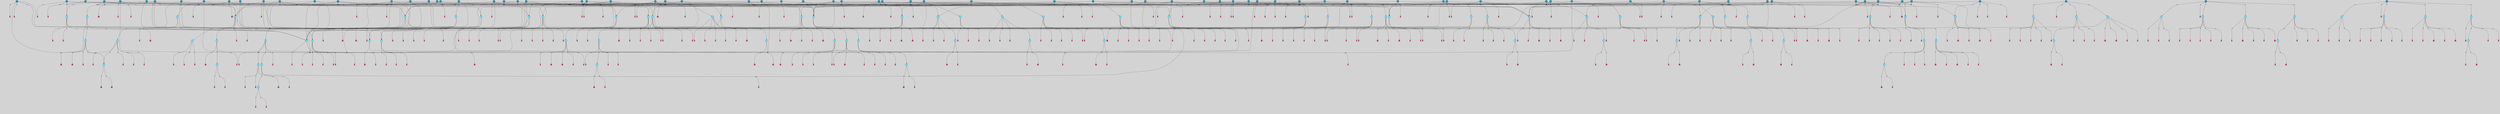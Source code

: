 // File exported with GEGELATI v1.3.1
// On the 2024-04-08 17:25:25
// With the File::TPGGraphDotExporter
digraph{
	graph[pad = "0.212, 0.055" bgcolor = lightgray]
	node[shape=circle style = filled label = ""]
		T7 [fillcolor="#66ddff"]
		T11 [fillcolor="#66ddff"]
		T54 [fillcolor="#66ddff"]
		T95 [fillcolor="#66ddff"]
		T129 [fillcolor="#66ddff"]
		T214 [fillcolor="#66ddff"]
		T242 [fillcolor="#66ddff"]
		T277 [fillcolor="#66ddff"]
		T280 [fillcolor="#66ddff"]
		T282 [fillcolor="#66ddff"]
		T305 [fillcolor="#66ddff"]
		T327 [fillcolor="#66ddff"]
		T328 [fillcolor="#66ddff"]
		T329 [fillcolor="#66ddff"]
		T330 [fillcolor="#66ddff"]
		T331 [fillcolor="#66ddff"]
		T332 [fillcolor="#66ddff"]
		T333 [fillcolor="#1199bb"]
		T334 [fillcolor="#66ddff"]
		T335 [fillcolor="#66ddff"]
		T336 [fillcolor="#66ddff"]
		T337 [fillcolor="#66ddff"]
		T338 [fillcolor="#66ddff"]
		T448 [fillcolor="#1199bb"]
		T541 [fillcolor="#66ddff"]
		T580 [fillcolor="#66ddff"]
		T581 [fillcolor="#66ddff"]
		T582 [fillcolor="#66ddff"]
		T48 [fillcolor="#66ddff"]
		T583 [fillcolor="#1199bb"]
		T584 [fillcolor="#66ddff"]
		T585 [fillcolor="#66ddff"]
		T586 [fillcolor="#66ddff"]
		T587 [fillcolor="#66ddff"]
		T588 [fillcolor="#66ddff"]
		T640 [fillcolor="#66ddff"]
		T641 [fillcolor="#66ddff"]
		T642 [fillcolor="#66ddff"]
		T643 [fillcolor="#66ddff"]
		T644 [fillcolor="#1199bb"]
		T645 [fillcolor="#66ddff"]
		T646 [fillcolor="#66ddff"]
		T609 [fillcolor="#66ddff"]
		T647 [fillcolor="#66ddff"]
		T648 [fillcolor="#1199bb"]
		T651 [fillcolor="#66ddff"]
		T684 [fillcolor="#1199bb"]
		T707 [fillcolor="#1199bb"]
		T711 [fillcolor="#66ddff"]
		T712 [fillcolor="#66ddff"]
		T713 [fillcolor="#66ddff"]
		T527 [fillcolor="#1199bb"]
		T714 [fillcolor="#66ddff"]
		T715 [fillcolor="#66ddff"]
		T716 [fillcolor="#66ddff"]
		T717 [fillcolor="#1199bb"]
		T718 [fillcolor="#1199bb"]
		T720 [fillcolor="#1199bb"]
		T745 [fillcolor="#1199bb"]
		T758 [fillcolor="#1199bb"]
		T759 [fillcolor="#1199bb"]
		T763 [fillcolor="#1199bb"]
		T764 [fillcolor="#66ddff"]
		T765 [fillcolor="#66ddff"]
		T766 [fillcolor="#66ddff"]
		T767 [fillcolor="#66ddff"]
		T768 [fillcolor="#66ddff"]
		T769 [fillcolor="#1199bb"]
		T770 [fillcolor="#66ddff"]
		T771 [fillcolor="#66ddff"]
		T772 [fillcolor="#66ddff"]
		T773 [fillcolor="#66ddff"]
		T774 [fillcolor="#66ddff"]
		T776 [fillcolor="#1199bb"]
		T778 [fillcolor="#1199bb"]
		T780 [fillcolor="#1199bb"]
		T782 [fillcolor="#1199bb"]
		T789 [fillcolor="#1199bb"]
		T792 [fillcolor="#1199bb"]
		T801 [fillcolor="#1199bb"]
		T803 [fillcolor="#1199bb"]
		T807 [fillcolor="#1199bb"]
		T811 [fillcolor="#1199bb"]
		T813 [fillcolor="#1199bb"]
		T814 [fillcolor="#66ddff"]
		T815 [fillcolor="#66ddff"]
		T816 [fillcolor="#66ddff"]
		T817 [fillcolor="#66ddff"]
		T818 [fillcolor="#66ddff"]
		T819 [fillcolor="#1199bb"]
		T820 [fillcolor="#66ddff"]
		T821 [fillcolor="#66ddff"]
		T822 [fillcolor="#66ddff"]
		T823 [fillcolor="#66ddff"]
		T824 [fillcolor="#66ddff"]
		T835 [fillcolor="#1199bb"]
		T840 [fillcolor="#1199bb"]
		T842 [fillcolor="#1199bb"]
		T844 [fillcolor="#1199bb"]
		T852 [fillcolor="#1199bb"]
		T865 [fillcolor="#1199bb"]
		T868 [fillcolor="#1199bb"]
		T870 [fillcolor="#1199bb"]
		T873 [fillcolor="#1199bb"]
		T874 [fillcolor="#1199bb"]
		T875 [fillcolor="#1199bb"]
		T876 [fillcolor="#1199bb"]
		T877 [fillcolor="#1199bb"]
		T878 [fillcolor="#1199bb"]
		T880 [fillcolor="#1199bb"]
		T882 [fillcolor="#1199bb"]
		T883 [fillcolor="#1199bb"]
		T884 [fillcolor="#1199bb"]
		T886 [fillcolor="#1199bb"]
		T889 [fillcolor="#66ddff"]
		T890 [fillcolor="#1199bb"]
		T891 [fillcolor="#66ddff"]
		T892 [fillcolor="#66ddff"]
		T893 [fillcolor="#66ddff"]
		T894 [fillcolor="#66ddff"]
		T895 [fillcolor="#1199bb"]
		T896 [fillcolor="#66ddff"]
		T897 [fillcolor="#66ddff"]
		T898 [fillcolor="#66ddff"]
		T899 [fillcolor="#66ddff"]
		T900 [fillcolor="#66ddff"]
		T905 [fillcolor="#1199bb"]
		T910 [fillcolor="#1199bb"]
		T911 [fillcolor="#1199bb"]
		T912 [fillcolor="#1199bb"]
		T914 [fillcolor="#1199bb"]
		T915 [fillcolor="#1199bb"]
		T916 [fillcolor="#1199bb"]
		T923 [fillcolor="#1199bb"]
		T926 [fillcolor="#1199bb"]
		T927 [fillcolor="#1199bb"]
		T930 [fillcolor="#1199bb"]
		T931 [fillcolor="#1199bb"]
		T932 [fillcolor="#1199bb"]
		T937 [fillcolor="#1199bb"]
		T939 [fillcolor="#1199bb"]
		T940 [fillcolor="#1199bb"]
		T944 [fillcolor="#1199bb"]
		T945 [fillcolor="#1199bb"]
		T946 [fillcolor="#1199bb"]
		T947 [fillcolor="#1199bb"]
		T948 [fillcolor="#1199bb"]
		T949 [fillcolor="#1199bb"]
		T950 [fillcolor="#1199bb"]
		T951 [fillcolor="#1199bb"]
		T953 [fillcolor="#1199bb"]
		T954 [fillcolor="#1199bb"]
		T956 [fillcolor="#1199bb"]
		T957 [fillcolor="#66ddff"]
		T958 [fillcolor="#66ddff"]
		T959 [fillcolor="#66ddff"]
		T960 [fillcolor="#66ddff"]
		T961 [fillcolor="#66ddff"]
		T962 [fillcolor="#1199bb"]
		T963 [fillcolor="#66ddff"]
		T964 [fillcolor="#66ddff"]
		T965 [fillcolor="#66ddff"]
		T966 [fillcolor="#66ddff"]
		T967 [fillcolor="#66ddff"]
		T968 [fillcolor="#1199bb"]
		P17488 [fillcolor="#cccccc" shape=point] //-3|
		I17488 [shape=box style=invis label="1|6&2|7#0|7&#92;n10|2&0|7#1|3&#92;n9|6&2|7#2|2&#92;n5|3&0|7#0|7&#92;n1|6&2|3#0|0&#92;n2|3&2|3#2|2&#92;n5|1&2|6#0|6&#92;n"]
		P17488 -> I17488[style=invis]
		A12177 [fillcolor="#ff3366" shape=box margin=0.03 width=0 height=0 label="7"]
		T7 -> P17488 -> A12177
		P17489 [fillcolor="#cccccc" shape=point] //5|
		I17489 [shape=box style=invis label="0|5&2|3#0|1&#92;n0|6&2|1#2|4&#92;n6|2&2|6#0|7&#92;n7|4&0|3#0|1&#92;n5|4&0|7#1|6&#92;n9|1&0|5#2|2&#92;n6|3&2|3#1|7&#92;n11|7&2|4#1|6&#92;n2|5&0|1#0|0&#92;n4|7&0|0#0|2&#92;n6|2&0|6#0|0&#92;n2|1&2|6#2|4&#92;n10|0&2|0#1|0&#92;n6|6&2|4#0|6&#92;n"]
		P17489 -> I17489[style=invis]
		A12178 [fillcolor="#ff3366" shape=box margin=0.03 width=0 height=0 label="8"]
		T7 -> P17489 -> A12178
		P17490 [fillcolor="#cccccc" shape=point] //6|
		I17490 [shape=box style=invis label="3|0&2|7#2|2&#92;n3|2&0|4#2|5&#92;n5|1&0|2#1|0&#92;n8|7&0|1#2|0&#92;n8|5&0|3#0|6&#92;n0|2&0|2#2|3&#92;n1|5&2|5#0|5&#92;n5|6&0|6#0|7&#92;n6|7&0|0#2|6&#92;n1|2&2|3#0|0&#92;n7|7&2|3#0|4&#92;n0|7&2|7#0|6&#92;n1|0&2|2#2|7&#92;n4|4&0|1#0|0&#92;n"]
		P17490 -> I17490[style=invis]
		A12179 [fillcolor="#ff3366" shape=box margin=0.03 width=0 height=0 label="11"]
		T11 -> P17490 -> A12179
		P17491 [fillcolor="#cccccc" shape=point] //-4|
		I17491 [shape=box style=invis label="4|1&0|4#2|6&#92;n1|2&2|2#2|0&#92;n1|2&2|0#0|6&#92;n8|4&2|3#2|5&#92;n5|5&2|1#1|0&#92;n"]
		P17491 -> I17491[style=invis]
		A12180 [fillcolor="#ff3366" shape=box margin=0.03 width=0 height=0 label="12"]
		T11 -> P17491 -> A12180
		P17492 [fillcolor="#cccccc" shape=point] //8|
		I17492 [shape=box style=invis label="9|0&0|1#2|0&#92;n10|1&2|5#1|4&#92;n8|2&2|6#0|4&#92;n2|4&2|5#2|3&#92;n4|2&2|2#0|2&#92;n7|5&0|2#0|0&#92;n8|2&2|1#1|3&#92;n8|7&0|7#2|1&#92;n1|1&0|0#0|7&#92;n5|6&2|5#1|0&#92;n6|6&2|5#0|0&#92;n11|4&0|3#2|6&#92;n4|2&2|4#0|7&#92;n5|6&0|1#2|0&#92;n11|3&0|2#0|7&#92;n"]
		P17492 -> I17492[style=invis]
		A12181 [fillcolor="#ff3366" shape=box margin=0.03 width=0 height=0 label="6"]
		T54 -> P17492 -> A12181
		P17493 [fillcolor="#cccccc" shape=point] //5|
		I17493 [shape=box style=invis label="3|0&2|0#0|1&#92;n3|0&0|7#0|1&#92;n5|3&0|2#2|6&#92;n4|4&2|4#2|6&#92;n11|2&0|7#1|6&#92;n2|7&2|2#2|5&#92;n9|3&2|6#2|7&#92;n7|7&0|0#0|4&#92;n6|1&2|4#2|3&#92;n5|4&2|0#1|6&#92;n1|3&0|7#0|4&#92;n"]
		P17493 -> I17493[style=invis]
		A12182 [fillcolor="#ff3366" shape=box margin=0.03 width=0 height=0 label="7"]
		T54 -> P17493 -> A12182
		P17494 [fillcolor="#cccccc" shape=point] //-10|
		I17494 [shape=box style=invis label="3|6&0|0#0|4&#92;n4|1&2|4#0|1&#92;n5|1&0|1#0|4&#92;n5|5&2|6#0|5&#92;n6|5&0|6#0|3&#92;n11|1&2|0#0|1&#92;n0|7&2|0#0|3&#92;n1|2&0|6#0|1&#92;n8|0&0|4#2|0&#92;n0|4&0|7#2|7&#92;n7|0&2|7#1|3&#92;n3|1&0|5#2|5&#92;n5|1&0|4#0|3&#92;n2|2&0|2#0|0&#92;n8|3&0|1#0|7&#92;n3|0&0|3#0|5&#92;n7|2&0|5#2|0&#92;n6|3&2|7#1|5&#92;n4|7&2|7#2|1&#92;n"]
		P17494 -> I17494[style=invis]
		A12183 [fillcolor="#ff3366" shape=box margin=0.03 width=0 height=0 label="14"]
		T54 -> P17494 -> A12183
		T54 -> P17489
		P17495 [fillcolor="#cccccc" shape=point] //4|
		I17495 [shape=box style=invis label="4|3&0|6#0|3&#92;n5|7&2|3#2|2&#92;n5|6&0|7#1|2&#92;n1|4&2|6#0|3&#92;n8|4&2|1#2|5&#92;n9|5&2|4#1|4&#92;n2|4&0|5#0|7&#92;n10|0&0|6#1|3&#92;n3|0&0|6#0|2&#92;n2|7&2|7#2|6&#92;n5|2&0|5#1|5&#92;n10|4&2|5#1|7&#92;n4|0&0|4#2|4&#92;n11|1&0|4#2|6&#92;n10|6&2|0#1|4&#92;n9|7&0|3#1|4&#92;n4|5&2|7#0|6&#92;n11|5&2|6#2|3&#92;n0|3&0|5#0|1&#92;n"]
		P17495 -> I17495[style=invis]
		A12184 [fillcolor="#ff3366" shape=box margin=0.03 width=0 height=0 label="13"]
		T95 -> P17495 -> A12184
		P17496 [fillcolor="#cccccc" shape=point] //8|
		I17496 [shape=box style=invis label="9|7&0|5#2|5&#92;n3|3&2|3#0|2&#92;n9|5&2|2#1|0&#92;n2|3&0|6#0|3&#92;n4|4&2|5#2|7&#92;n11|3&2|0#1|5&#92;n6|6&2|1#2|2&#92;n4|6&0|1#2|2&#92;n2|5&2|7#2|2&#92;n7|7&2|2#2|3&#92;n6|5&0|3#2|6&#92;n6|7&0|6#0|2&#92;n"]
		P17496 -> I17496[style=invis]
		A12185 [fillcolor="#ff3366" shape=box margin=0.03 width=0 height=0 label="14"]
		T95 -> P17496 -> A12185
		P17497 [fillcolor="#cccccc" shape=point] //2|
		I17497 [shape=box style=invis label="4|1&0|4#2|6&#92;n5|5&2|1#1|0&#92;n1|0&2|0#0|6&#92;n8|4&2|3#2|5&#92;n"]
		P17497 -> I17497[style=invis]
		T95 -> P17497 -> T11
		P17498 [fillcolor="#cccccc" shape=point] //-9|
		I17498 [shape=box style=invis label="2|0&2|0#2|1&#92;n4|4&2|4#2|6&#92;n9|1&0|3#1|7&#92;n5|3&0|2#2|6&#92;n2|7&2|2#2|5&#92;n5|4&2|0#1|6&#92;n3|0&0|7#0|1&#92;n1|3&0|7#0|4&#92;n11|6&2|2#0|7&#92;n7|7&0|0#0|4&#92;n11|0&0|7#1|6&#92;n9|3&2|6#2|7&#92;n"]
		P17498 -> I17498[style=invis]
		A12186 [fillcolor="#ff3366" shape=box margin=0.03 width=0 height=0 label="7"]
		T95 -> P17498 -> A12186
		P17499 [fillcolor="#cccccc" shape=point] //-8|
		I17499 [shape=box style=invis label="7|5&0|4#2|4&#92;n"]
		P17499 -> I17499[style=invis]
		A12187 [fillcolor="#ff3366" shape=box margin=0.03 width=0 height=0 label="3"]
		T95 -> P17499 -> A12187
		T129 -> P17492
		T129 -> P17493
		P17500 [fillcolor="#cccccc" shape=point] //10|
		I17500 [shape=box style=invis label="4|5&2|7#2|1&#92;n1|7&2|3#0|6&#92;n3|5&2|2#0|3&#92;n10|3&0|7#1|4&#92;n7|1&0|4#2|6&#92;n10|2&0|3#1|7&#92;n9|5&2|0#0|4&#92;n4|0&0|3#2|7&#92;n11|4&2|6#1|2&#92;n5|4&2|7#0|2&#92;n2|6&2|4#0|0&#92;n6|5&0|7#2|1&#92;n5|3&2|3#1|6&#92;n10|7&2|0#1|2&#92;n"]
		P17500 -> I17500[style=invis]
		A12188 [fillcolor="#ff3366" shape=box margin=0.03 width=0 height=0 label="5"]
		T129 -> P17500 -> A12188
		P17501 [fillcolor="#cccccc" shape=point] //5|
		I17501 [shape=box style=invis label="9|4&2|3#1|3&#92;n0|4&2|4#0|5&#92;n6|1&2|6#2|5&#92;n4|0&0|5#2|0&#92;n"]
		P17501 -> I17501[style=invis]
		A12189 [fillcolor="#ff3366" shape=box margin=0.03 width=0 height=0 label="7"]
		T129 -> P17501 -> A12189
		P17502 [fillcolor="#cccccc" shape=point] //6|
		I17502 [shape=box style=invis label="9|4&2|7#0|6&#92;n8|4&0|1#1|0&#92;n1|3&0|0#2|1&#92;n2|4&0|6#2|2&#92;n5|1&2|5#0|7&#92;n3|0&0|3#2|6&#92;n2|2&2|6#0|2&#92;n8|4&0|4#2|2&#92;n5|1&2|4#0|3&#92;n9|4&0|6#0|6&#92;n5|0&2|2#1|5&#92;n11|7&0|0#1|1&#92;n0|4&0|3#0|3&#92;n7|7&2|4#2|5&#92;n1|5&0|1#2|1&#92;n"]
		P17502 -> I17502[style=invis]
		A12190 [fillcolor="#ff3366" shape=box margin=0.03 width=0 height=0 label="1"]
		T129 -> P17502 -> A12190
		P17503 [fillcolor="#cccccc" shape=point] //6|
		I17503 [shape=box style=invis label="9|4&2|7#0|6&#92;n8|4&0|1#1|0&#92;n1|3&0|0#2|1&#92;n2|4&0|6#2|2&#92;n5|1&2|5#0|7&#92;n3|0&0|3#2|6&#92;n2|2&2|6#0|2&#92;n8|4&0|4#2|2&#92;n5|1&2|4#0|3&#92;n9|4&0|6#0|6&#92;n5|0&2|2#1|5&#92;n11|7&0|0#1|1&#92;n0|4&0|3#0|3&#92;n7|7&2|4#2|5&#92;n1|5&0|1#2|1&#92;n"]
		P17503 -> I17503[style=invis]
		A12191 [fillcolor="#ff3366" shape=box margin=0.03 width=0 height=0 label="1"]
		T214 -> P17503 -> A12191
		P17504 [fillcolor="#cccccc" shape=point] //10|
		I17504 [shape=box style=invis label="4|5&2|7#2|1&#92;n1|7&2|3#0|6&#92;n3|5&2|2#0|3&#92;n10|3&0|7#1|4&#92;n7|1&0|4#2|6&#92;n10|2&0|3#1|7&#92;n9|5&2|0#0|4&#92;n4|0&0|3#2|7&#92;n11|4&2|6#1|2&#92;n5|4&2|7#0|2&#92;n2|6&2|4#0|0&#92;n6|5&0|7#2|1&#92;n5|3&2|3#1|6&#92;n10|7&2|0#1|2&#92;n"]
		P17504 -> I17504[style=invis]
		A12192 [fillcolor="#ff3366" shape=box margin=0.03 width=0 height=0 label="5"]
		T214 -> P17504 -> A12192
		P17505 [fillcolor="#cccccc" shape=point] //5|
		I17505 [shape=box style=invis label="3|0&2|0#0|1&#92;n3|0&0|7#0|1&#92;n5|3&0|2#2|6&#92;n4|4&2|4#2|6&#92;n11|2&0|7#1|6&#92;n2|7&2|2#2|5&#92;n9|3&2|6#2|7&#92;n7|7&0|0#0|4&#92;n6|1&2|4#2|3&#92;n5|4&2|0#1|6&#92;n1|3&0|7#0|4&#92;n"]
		P17505 -> I17505[style=invis]
		A12193 [fillcolor="#ff3366" shape=box margin=0.03 width=0 height=0 label="7"]
		T214 -> P17505 -> A12193
		P17506 [fillcolor="#cccccc" shape=point] //8|
		I17506 [shape=box style=invis label="9|0&0|1#2|0&#92;n10|1&2|5#1|4&#92;n8|2&2|6#0|4&#92;n2|4&2|5#2|3&#92;n4|2&2|2#0|2&#92;n7|5&0|2#0|0&#92;n8|2&2|1#1|3&#92;n8|7&0|7#2|1&#92;n1|1&0|0#0|7&#92;n5|6&2|5#1|0&#92;n6|6&2|5#0|0&#92;n11|4&0|3#2|6&#92;n4|2&2|4#0|7&#92;n5|6&0|1#2|0&#92;n11|3&0|2#0|7&#92;n"]
		P17506 -> I17506[style=invis]
		A12194 [fillcolor="#ff3366" shape=box margin=0.03 width=0 height=0 label="6"]
		T214 -> P17506 -> A12194
		P17507 [fillcolor="#cccccc" shape=point] //5|
		I17507 [shape=box style=invis label="9|4&2|3#1|3&#92;n0|4&2|4#0|5&#92;n6|1&2|6#2|5&#92;n4|0&0|5#2|0&#92;n"]
		P17507 -> I17507[style=invis]
		A12195 [fillcolor="#ff3366" shape=box margin=0.03 width=0 height=0 label="7"]
		T214 -> P17507 -> A12195
		P17508 [fillcolor="#cccccc" shape=point] //5|
		I17508 [shape=box style=invis label="1|6&2|7#0|7&#92;n9|2&2|7#2|2&#92;n10|2&0|7#1|3&#92;n5|3&0|7#0|7&#92;n7|0&2|7#2|2&#92;n1|6&2|3#0|0&#92;n2|3&2|3#2|2&#92;n"]
		P17508 -> I17508[style=invis]
		A12196 [fillcolor="#ff3366" shape=box margin=0.03 width=0 height=0 label="7"]
		T242 -> P17508 -> A12196
		P17509 [fillcolor="#cccccc" shape=point] //-8|
		I17509 [shape=box style=invis label="7|5&0|2#2|1&#92;n1|0&2|6#0|0&#92;n7|1&2|6#1|1&#92;n8|7&0|3#1|6&#92;n3|7&2|3#2|4&#92;n"]
		P17509 -> I17509[style=invis]
		A12197 [fillcolor="#ff3366" shape=box margin=0.03 width=0 height=0 label="2"]
		T242 -> P17509 -> A12197
		P17510 [fillcolor="#cccccc" shape=point] //-3|
		I17510 [shape=box style=invis label="1|1&2|1#0|1&#92;n1|4&0|0#2|4&#92;n11|0&2|3#0|2&#92;n11|6&0|4#0|1&#92;n5|2&0|6#1|5&#92;n3|7&2|6#2|7&#92;n7|7&0|1#2|1&#92;n9|5&2|2#2|0&#92;n6|5&2|6#1|4&#92;n0|7&0|5#2|4&#92;n8|1&0|0#2|3&#92;n0|5&0|3#0|5&#92;n2|0&2|4#0|5&#92;n7|5&2|7#1|3&#92;n8|3&0|0#1|2&#92;n"]
		P17510 -> I17510[style=invis]
		A12198 [fillcolor="#ff3366" shape=box margin=0.03 width=0 height=0 label="1"]
		T242 -> P17510 -> A12198
		P17511 [fillcolor="#cccccc" shape=point] //-9|
		I17511 [shape=box style=invis label="4|7&0|0#0|2&#92;n6|2&0|1#0|0&#92;n6|2&2|6#0|7&#92;n9|0&2|7#1|1&#92;n7|4&0|3#0|1&#92;n10|6&2|1#1|1&#92;n9|1&0|5#2|2&#92;n5|4&0|7#2|6&#92;n2|5&0|1#0|0&#92;n0|5&2|5#0|1&#92;n11|7&2|4#1|6&#92;n2|1&2|6#2|4&#92;n10|0&0|0#1|0&#92;n6|6&2|4#0|6&#92;n"]
		P17511 -> I17511[style=invis]
		T277 -> P17511 -> T214
		P17512 [fillcolor="#cccccc" shape=point] //7|
		I17512 [shape=box style=invis label="7|4&2|7#0|4&#92;n4|6&0|1#2|5&#92;n2|1&2|3#0|0&#92;n4|3&2|0#0|1&#92;n0|0&2|7#2|7&#92;n7|7&0|5#2|3&#92;n5|0&2|1#2|2&#92;n10|0&0|4#1|2&#92;n4|4&0|7#0|0&#92;n6|7&0|2#0|1&#92;n1|4&2|5#0|4&#92;n"]
		P17512 -> I17512[style=invis]
		A12199 [fillcolor="#ff3366" shape=box margin=0.03 width=0 height=0 label="0"]
		T277 -> P17512 -> A12199
		P17513 [fillcolor="#cccccc" shape=point] //1|
		I17513 [shape=box style=invis label="5|1&0|6#2|7&#92;n2|4&0|4#2|2&#92;n0|6&0|5#0|4&#92;n10|6&2|5#1|6&#92;n9|3&0|1#1|7&#92;n10|3&2|2#1|0&#92;n5|0&0|0#2|1&#92;n11|3&2|3#1|5&#92;n10|3&0|1#1|0&#92;n2|4&0|1#0|1&#92;n0|2&0|3#2|4&#92;n9|2&2|1#2|5&#92;n11|7&2|6#2|6&#92;n"]
		P17513 -> I17513[style=invis]
		T277 -> P17513 -> T7
		P17514 [fillcolor="#cccccc" shape=point] //6|
		I17514 [shape=box style=invis label="7|0&2|5#1|2&#92;n10|6&2|1#1|3&#92;n7|5&0|2#0|7&#92;n10|7&0|1#1|5&#92;n4|6&2|5#0|5&#92;n4|4&0|7#2|7&#92;n"]
		P17514 -> I17514[style=invis]
		A12200 [fillcolor="#ff3366" shape=box margin=0.03 width=0 height=0 label="7"]
		T277 -> P17514 -> A12200
		P17515 [fillcolor="#cccccc" shape=point] //-2|
		I17515 [shape=box style=invis label="3|0&2|0#0|1&#92;n4|1&0|3#2|2&#92;n11|2&0|7#1|6&#92;n8|7&2|4#0|5&#92;n6|1&2|4#1|3&#92;n4|4&2|4#2|6&#92;n3|0&0|7#0|1&#92;n9|3&2|6#2|7&#92;n7|7&0|0#0|4&#92;n5|3&0|2#2|6&#92;n5|4&2|0#1|6&#92;n1|3&0|7#0|4&#92;n"]
		P17515 -> I17515[style=invis]
		A12201 [fillcolor="#ff3366" shape=box margin=0.03 width=0 height=0 label="7"]
		T277 -> P17515 -> A12201
		T280 -> P17495
		P17516 [fillcolor="#cccccc" shape=point] //1|
		I17516 [shape=box style=invis label="0|4&0|1#0|1&#92;n10|5&2|5#1|6&#92;n7|7&2|5#2|2&#92;n9|5&0|7#2|7&#92;n8|4&0|3#2|7&#92;n11|0&2|3#0|5&#92;n7|0&0|0#0|1&#92;n4|2&0|4#0|5&#92;n5|1&0|6#2|7&#92;n11|3&0|7#1|3&#92;n"]
		P17516 -> I17516[style=invis]
		T280 -> P17516 -> T7
		P17517 [fillcolor="#cccccc" shape=point] //-3|
		I17517 [shape=box style=invis label="4|5&0|0#0|0&#92;n4|7&0|0#0|2&#92;n0|6&2|1#2|4&#92;n9|1&0|5#2|2&#92;n10|0&2|0#1|0&#92;n6|6&2|4#0|6&#92;n2|5&0|1#0|0&#92;n6|3&2|3#1|7&#92;n11|7&2|4#1|6&#92;n6|2&2|6#0|1&#92;n6|2&0|0#0|0&#92;n9|1&2|6#2|4&#92;n10|4&0|3#1|1&#92;n5|4&2|7#1|6&#92;n"]
		P17517 -> I17517[style=invis]
		T280 -> P17517 -> T95
		P17518 [fillcolor="#cccccc" shape=point] //-4|
		I17518 [shape=box style=invis label="5|5&2|1#1|0&#92;n4|1&0|4#2|6&#92;n2|4&2|3#2|5&#92;n1|0&2|0#2|6&#92;n1|4&2|5#0|7&#92;n"]
		P17518 -> I17518[style=invis]
		T282 -> P17518 -> T11
		P17519 [fillcolor="#cccccc" shape=point] //5|
		I17519 [shape=box style=invis label="3|0&2|0#2|1&#92;n3|0&0|7#0|1&#92;n5|3&0|2#2|6&#92;n4|4&2|4#2|6&#92;n5|4&2|0#1|6&#92;n2|7&2|2#2|5&#92;n1|3&0|7#0|4&#92;n11|6&2|2#0|7&#92;n7|7&0|0#0|4&#92;n6|1&2|4#2|3&#92;n11|0&0|7#1|6&#92;n9|3&2|6#2|7&#92;n"]
		P17519 -> I17519[style=invis]
		A12202 [fillcolor="#ff3366" shape=box margin=0.03 width=0 height=0 label="7"]
		T282 -> P17519 -> A12202
		P17520 [fillcolor="#cccccc" shape=point] //10|
		I17520 [shape=box style=invis label="6|6&2|5#0|4&#92;n1|0&0|5#2|3&#92;n10|5&2|5#1|5&#92;n10|6&2|1#1|0&#92;n9|6&2|3#0|3&#92;n9|6&2|2#2|1&#92;n7|5&2|2#0|7&#92;n"]
		P17520 -> I17520[style=invis]
		A12203 [fillcolor="#ff3366" shape=box margin=0.03 width=0 height=0 label="7"]
		T282 -> P17520 -> A12203
		T282 -> P17499
		P17521 [fillcolor="#cccccc" shape=point] //2|
		I17521 [shape=box style=invis label="0|3&0|0#2|7&#92;n3|6&2|5#2|5&#92;n7|4&0|0#1|1&#92;n4|1&0|0#0|6&#92;n1|6&0|2#0|1&#92;n8|6&0|2#2|4&#92;n4|4&2|4#0|3&#92;n1|0&2|4#0|1&#92;n9|2&2|3#0|7&#92;n10|5&2|2#1|1&#92;n10|6&0|1#1|2&#92;n3|3&2|2#0|5&#92;n11|3&0|2#1|0&#92;n4|5&0|6#0|4&#92;n0|7&0|6#2|2&#92;n3|2&0|5#0|1&#92;n"]
		P17521 -> I17521[style=invis]
		A12204 [fillcolor="#ff3366" shape=box margin=0.03 width=0 height=0 label="1"]
		T282 -> P17521 -> A12204
		P17522 [fillcolor="#cccccc" shape=point] //7|
		I17522 [shape=box style=invis label="7|0&2|1#2|0&#92;n9|7&2|1#1|7&#92;n8|2&0|1#1|0&#92;n6|6&0|2#1|1&#92;n2|2&0|5#0|0&#92;n5|7&0|0#2|1&#92;n5|1&2|5#1|5&#92;n4|7&2|4#2|3&#92;n10|5&2|2#1|5&#92;n1|3&2|2#2|0&#92;n10|2&2|6#1|5&#92;n"]
		P17522 -> I17522[style=invis]
		A12205 [fillcolor="#ff3366" shape=box margin=0.03 width=0 height=0 label="1"]
		T305 -> P17522 -> A12205
		P17523 [fillcolor="#cccccc" shape=point] //4|
		I17523 [shape=box style=invis label="7|1&2|6#1|3&#92;n10|1&0|3#1|6&#92;n8|5&2|3#2|1&#92;n11|5&0|0#2|6&#92;n4|1&0|6#0|0&#92;n11|1&0|2#0|3&#92;n2|0&2|1#0|7&#92;n"]
		P17523 -> I17523[style=invis]
		A12206 [fillcolor="#ff3366" shape=box margin=0.03 width=0 height=0 label="2"]
		T305 -> P17523 -> A12206
		P17524 [fillcolor="#cccccc" shape=point] //2|
		I17524 [shape=box style=invis label="10|4&0|5#1|0&#92;n8|1&0|7#1|4&#92;n3|0&2|3#0|1&#92;n0|3&0|3#0|2&#92;n"]
		P17524 -> I17524[style=invis]
		T305 -> P17524 -> T242
		P17525 [fillcolor="#cccccc" shape=point] //6|
		I17525 [shape=box style=invis label="10|4&2|6#1|2&#92;n8|4&0|1#1|0&#92;n0|4&2|6#0|0&#92;n8|4&2|5#2|1&#92;n7|5&2|5#1|0&#92;n3|6&0|6#2|2&#92;n1|7&0|7#0|5&#92;n2|0&0|7#2|4&#92;n2|6&2|2#0|0&#92;n0|7&2|7#0|7&#92;n11|6&0|4#2|2&#92;n5|5&0|0#0|1&#92;n10|1&0|0#1|0&#92;n7|3&0|1#2|5&#92;n9|2&2|7#1|5&#92;n9|4&2|6#2|7&#92;n1|6&2|4#2|2&#92;n3|3&2|2#0|7&#92;n1|6&2|0#0|0&#92;n6|4&2|6#1|0&#92;n"]
		P17525 -> I17525[style=invis]
		A12207 [fillcolor="#ff3366" shape=box margin=0.03 width=0 height=0 label="1"]
		T305 -> P17525 -> A12207
		P17526 [fillcolor="#cccccc" shape=point] //9|
		I17526 [shape=box style=invis label="0|6&2|1#2|3&#92;n7|4&0|3#0|1&#92;n0|5&2|3#0|1&#92;n9|1&0|5#2|2&#92;n6|6&2|3#1|7&#92;n11|7&2|4#1|6&#92;n2|5&0|1#0|0&#92;n7|5&2|3#1|1&#92;n5|4&0|7#1|6&#92;n4|7&0|0#0|2&#92;n2|1&2|6#2|4&#92;n10|0&2|7#1|0&#92;n6|6&2|4#0|6&#92;n"]
		P17526 -> I17526[style=invis]
		A12208 [fillcolor="#ff3366" shape=box margin=0.03 width=0 height=0 label="8"]
		T305 -> P17526 -> A12208
		P17527 [fillcolor="#cccccc" shape=point] //-4|
		I17527 [shape=box style=invis label="4|1&0|4#2|6&#92;n1|2&2|2#2|0&#92;n1|2&2|0#0|6&#92;n8|4&2|3#2|5&#92;n5|5&2|1#1|0&#92;n"]
		P17527 -> I17527[style=invis]
		A12209 [fillcolor="#ff3366" shape=box margin=0.03 width=0 height=0 label="12"]
		T330 -> P17527 -> A12209
		P17528 [fillcolor="#cccccc" shape=point] //6|
		I17528 [shape=box style=invis label="3|0&2|7#2|2&#92;n3|2&0|4#2|5&#92;n5|1&0|2#1|0&#92;n8|7&0|1#2|0&#92;n8|5&0|3#0|6&#92;n0|2&0|2#2|3&#92;n1|5&2|5#0|5&#92;n5|6&0|6#0|7&#92;n6|7&0|0#2|6&#92;n1|2&2|3#0|0&#92;n7|7&2|3#0|4&#92;n0|7&2|7#0|6&#92;n1|0&2|2#2|7&#92;n4|4&0|1#0|0&#92;n"]
		P17528 -> I17528[style=invis]
		A12210 [fillcolor="#ff3366" shape=box margin=0.03 width=0 height=0 label="11"]
		T330 -> P17528 -> A12210
		P17529 [fillcolor="#cccccc" shape=point] //-3|
		I17529 [shape=box style=invis label="8|1&2|3#0|5&#92;n0|6&0|5#0|5&#92;n3|7&2|1#0|6&#92;n3|5&0|1#0|0&#92;n9|5&2|0#0|4&#92;n3|5&0|2#0|3&#92;n10|6&2|4#1|0&#92;n9|4&2|7#2|6&#92;n1|7&2|5#2|2&#92;n"]
		P17529 -> I17529[style=invis]
		A12211 [fillcolor="#ff3366" shape=box margin=0.03 width=0 height=0 label="5"]
		T332 -> P17529 -> A12211
		P17530 [fillcolor="#cccccc" shape=point] //-2|
		I17530 [shape=box style=invis label="11|7&2|0#1|7&#92;n4|3&0|1#2|5&#92;n0|4&2|4#2|7&#92;n1|6&0|0#0|4&#92;n4|0&0|0#0|5&#92;n0|6&2|3#2|0&#92;n9|6&2|5#1|3&#92;n0|7&2|1#2|5&#92;n4|4&0|5#0|1&#92;n10|4&0|0#1|0&#92;n"]
		P17530 -> I17530[style=invis]
		A12212 [fillcolor="#ff3366" shape=box margin=0.03 width=0 height=0 label="12"]
		T328 -> P17530 -> A12212
		P17531 [fillcolor="#cccccc" shape=point] //-3|
		I17531 [shape=box style=invis label="1|6&2|7#0|7&#92;n10|2&0|7#1|3&#92;n9|6&2|7#2|2&#92;n5|3&0|7#0|7&#92;n1|6&2|3#0|0&#92;n2|3&2|3#2|2&#92;n5|1&2|6#0|6&#92;n"]
		P17531 -> I17531[style=invis]
		A12213 [fillcolor="#ff3366" shape=box margin=0.03 width=0 height=0 label="7"]
		T331 -> P17531 -> A12213
		P17532 [fillcolor="#cccccc" shape=point] //-3|
		I17532 [shape=box style=invis label="7|2&2|4#0|2&#92;n4|1&2|6#0|1&#92;n11|6&0|4#0|1&#92;n7|1&0|0#2|6&#92;n6|2&0|1#0|7&#92;n10|3&2|7#1|4&#92;n3|5&2|3#0|1&#92;n4|4&2|5#0|2&#92;n4|6&0|4#2|7&#92;n2|5&0|5#0|2&#92;n10|0&2|3#1|4&#92;n0|1&2|7#0|6&#92;n7|6&0|3#2|6&#92;n1|3&0|6#2|0&#92;n5|3&0|6#0|6&#92;n1|4&2|5#2|3&#92;n1|6&2|0#0|5&#92;n9|2&0|3#2|7&#92;n7|1&2|2#2|5&#92;n"]
		P17532 -> I17532[style=invis]
		T328 -> P17532 -> T329
		P17533 [fillcolor="#cccccc" shape=point] //-3|
		I17533 [shape=box style=invis label="3|7&0|0#0|2&#92;n11|5&0|1#1|1&#92;n4|1&0|6#2|6&#92;n4|0&0|1#0|5&#92;n"]
		P17533 -> I17533[style=invis]
		T329 -> P17533 -> T327
		P17534 [fillcolor="#cccccc" shape=point] //1|
		I17534 [shape=box style=invis label="5|1&0|6#2|7&#92;n2|4&0|4#2|2&#92;n0|6&0|5#0|4&#92;n10|6&2|5#1|6&#92;n9|3&0|1#1|7&#92;n10|3&2|2#1|0&#92;n5|0&0|0#2|1&#92;n11|3&2|3#1|5&#92;n10|3&0|1#1|0&#92;n2|4&0|1#0|1&#92;n0|2&0|3#2|4&#92;n9|2&2|1#2|5&#92;n11|7&2|6#2|6&#92;n"]
		P17534 -> I17534[style=invis]
		T327 -> P17534 -> T331
		P17535 [fillcolor="#cccccc" shape=point] //5|
		I17535 [shape=box style=invis label="10|4&2|6#1|2&#92;n8|4&0|1#1|0&#92;n0|4&2|6#0|0&#92;n8|4&2|5#2|1&#92;n7|5&2|5#1|0&#92;n3|6&0|6#2|2&#92;n1|7&0|7#0|5&#92;n2|0&0|7#2|4&#92;n9|4&2|6#2|7&#92;n2|6&2|2#0|0&#92;n11|7&2|7#0|7&#92;n5|5&0|0#0|1&#92;n10|1&0|0#1|0&#92;n7|3&0|1#2|5&#92;n9|2&2|7#1|5&#92;n9|0&2|5#1|2&#92;n1|6&2|4#2|2&#92;n3|3&2|2#0|7&#92;n1|6&2|0#0|0&#92;n6|4&2|6#1|0&#92;n"]
		P17535 -> I17535[style=invis]
		A12214 [fillcolor="#ff3366" shape=box margin=0.03 width=0 height=0 label="1"]
		T329 -> P17535 -> A12214
		P17536 [fillcolor="#cccccc" shape=point] //5|
		I17536 [shape=box style=invis label="0|5&2|3#0|1&#92;n0|6&2|1#2|4&#92;n6|2&2|6#0|7&#92;n7|4&0|3#0|1&#92;n5|4&0|7#1|6&#92;n9|1&0|5#2|2&#92;n6|3&2|3#1|7&#92;n11|7&2|4#1|6&#92;n2|5&0|1#0|0&#92;n4|7&0|0#0|2&#92;n6|2&0|6#0|0&#92;n2|1&2|6#2|4&#92;n10|0&2|0#1|0&#92;n6|6&2|4#0|6&#92;n"]
		P17536 -> I17536[style=invis]
		A12215 [fillcolor="#ff3366" shape=box margin=0.03 width=0 height=0 label="8"]
		T331 -> P17536 -> A12215
		P17537 [fillcolor="#cccccc" shape=point] //-2|
		I17537 [shape=box style=invis label="4|1&0|4#0|3&#92;n4|2&0|5#2|0&#92;n5|5&2|6#0|5&#92;n1|4&0|1#0|2&#92;n6|3&2|7#1|5&#92;n0|4&2|0#0|3&#92;n8|5&2|5#1|2&#92;n10|7&2|7#1|1&#92;n3|4&0|0#2|1&#92;n3|6&2|5#2|5&#92;n8|3&0|1#0|7&#92;n10|0&2|7#1|3&#92;n4|1&2|4#0|1&#92;n9|3&2|0#0|4&#92;n3|6&2|0#0|4&#92;n1|2&0|6#2|1&#92;n4|0&2|1#2|2&#92;n"]
		P17537 -> I17537[style=invis]
		A12216 [fillcolor="#ff3366" shape=box margin=0.03 width=0 height=0 label="14"]
		T327 -> P17537 -> A12216
		P17538 [fillcolor="#cccccc" shape=point] //5|
		I17538 [shape=box style=invis label="8|1&2|6#0|6&#92;n3|0&0|7#0|1&#92;n11|3&0|2#2|6&#92;n4|4&2|4#2|6&#92;n11|2&0|7#1|6&#92;n2|7&2|2#2|5&#92;n7|7&0|0#0|4&#92;n6|1&2|4#2|3&#92;n5|4&2|0#1|6&#92;n3|0&2|0#0|1&#92;n1|3&0|7#0|4&#92;n"]
		P17538 -> I17538[style=invis]
		A12217 [fillcolor="#ff3366" shape=box margin=0.03 width=0 height=0 label="7"]
		T329 -> P17538 -> A12217
		P17539 [fillcolor="#cccccc" shape=point] //5|
		I17539 [shape=box style=invis label="3|0&2|0#0|1&#92;n3|0&0|7#0|1&#92;n5|3&0|2#2|6&#92;n4|4&2|4#2|6&#92;n11|2&0|7#1|6&#92;n2|7&2|2#2|5&#92;n9|3&2|6#2|7&#92;n7|7&0|0#0|4&#92;n6|1&2|4#2|3&#92;n5|4&2|0#1|6&#92;n1|3&0|7#0|4&#92;n"]
		P17539 -> I17539[style=invis]
		A12218 [fillcolor="#ff3366" shape=box margin=0.03 width=0 height=0 label="7"]
		T327 -> P17539 -> A12218
		P17540 [fillcolor="#cccccc" shape=point] //2|
		I17540 [shape=box style=invis label="4|1&0|4#2|6&#92;n5|5&2|1#1|0&#92;n1|0&2|0#0|6&#92;n8|4&2|3#2|5&#92;n"]
		P17540 -> I17540[style=invis]
		T328 -> P17540 -> T330
		P17541 [fillcolor="#cccccc" shape=point] //0|
		I17541 [shape=box style=invis label="2|5&0|1#0|6&#92;n6|1&2|2#2|7&#92;n8|0&0|3#1|4&#92;n4|3&2|5#2|4&#92;n8|1&2|4#0|0&#92;n6|6&0|1#2|6&#92;n11|7&2|4#2|5&#92;n6|2&2|4#0|2&#92;n8|5&2|4#2|4&#92;n2|1&2|1#2|2&#92;n2|7&2|5#2|6&#92;n9|7&0|5#0|4&#92;n1|2&0|5#2|6&#92;n4|2&2|3#2|7&#92;n3|3&2|1#0|2&#92;n"]
		P17541 -> I17541[style=invis]
		A12219 [fillcolor="#ff3366" shape=box margin=0.03 width=0 height=0 label="5"]
		T332 -> P17541 -> A12219
		P17542 [fillcolor="#cccccc" shape=point] //7|
		I17542 [shape=box style=invis label="7|0&2|1#2|0&#92;n9|7&2|1#1|7&#92;n8|2&0|1#1|0&#92;n6|6&0|2#1|1&#92;n2|2&0|5#0|0&#92;n5|7&0|0#2|1&#92;n5|1&2|5#1|5&#92;n4|7&2|4#2|3&#92;n10|5&2|2#1|5&#92;n1|3&2|2#2|0&#92;n10|2&2|6#1|5&#92;n"]
		P17542 -> I17542[style=invis]
		A12220 [fillcolor="#ff3366" shape=box margin=0.03 width=0 height=0 label="1"]
		T329 -> P17542 -> A12220
		P17543 [fillcolor="#cccccc" shape=point] //7|
		I17543 [shape=box style=invis label="6|1&2|6#2|7&#92;n7|0&2|4#2|3&#92;n3|3&0|7#0|6&#92;n5|4&0|2#2|4&#92;n8|5&2|6#2|7&#92;n0|0&2|3#0|3&#92;n5|4&2|4#2|6&#92;n"]
		P17543 -> I17543[style=invis]
		T329 -> P17543 -> T332
		P17544 [fillcolor="#cccccc" shape=point] //7|
		I17544 [shape=box style=invis label="0|2&2|4#2|6&#92;n5|3&0|6#0|1&#92;n4|7&2|6#0|5&#92;n7|6&0|7#0|5&#92;n10|7&2|2#1|1&#92;n"]
		P17544 -> I17544[style=invis]
		A12221 [fillcolor="#ff3366" shape=box margin=0.03 width=0 height=0 label="4"]
		T332 -> P17544 -> A12221
		P17545 [fillcolor="#cccccc" shape=point] //-4|
		I17545 [shape=box style=invis label="4|1&0|4#2|6&#92;n1|2&2|2#2|0&#92;n1|2&2|0#0|6&#92;n8|4&2|3#2|5&#92;n5|5&2|1#1|0&#92;n"]
		P17545 -> I17545[style=invis]
		A12222 [fillcolor="#ff3366" shape=box margin=0.03 width=0 height=0 label="12"]
		T338 -> P17545 -> A12222
		P17546 [fillcolor="#cccccc" shape=point] //6|
		I17546 [shape=box style=invis label="3|0&2|7#2|2&#92;n3|2&0|4#2|5&#92;n5|1&0|2#1|0&#92;n8|7&0|1#2|0&#92;n8|5&0|3#0|6&#92;n0|2&0|2#2|3&#92;n1|5&2|5#0|5&#92;n5|6&0|6#0|7&#92;n6|7&0|0#2|6&#92;n1|2&2|3#0|0&#92;n7|7&2|3#0|4&#92;n0|7&2|7#0|6&#92;n1|0&2|2#2|7&#92;n4|4&0|1#0|0&#92;n"]
		P17546 -> I17546[style=invis]
		A12223 [fillcolor="#ff3366" shape=box margin=0.03 width=0 height=0 label="11"]
		T338 -> P17546 -> A12223
		P17547 [fillcolor="#cccccc" shape=point] //2|
		I17547 [shape=box style=invis label="4|1&0|4#2|6&#92;n5|5&2|1#1|0&#92;n1|0&2|0#0|6&#92;n8|4&2|3#2|5&#92;n"]
		P17547 -> I17547[style=invis]
		T333 -> P17547 -> T338
		P17548 [fillcolor="#cccccc" shape=point] //-3|
		I17548 [shape=box style=invis label="8|1&2|3#0|5&#92;n0|6&0|5#0|5&#92;n3|7&2|1#0|6&#92;n3|5&0|1#0|0&#92;n9|5&2|0#0|4&#92;n3|5&0|2#0|3&#92;n10|6&2|4#1|0&#92;n9|4&2|7#2|6&#92;n1|7&2|5#2|2&#92;n"]
		P17548 -> I17548[style=invis]
		A12224 [fillcolor="#ff3366" shape=box margin=0.03 width=0 height=0 label="5"]
		T337 -> P17548 -> A12224
		P17549 [fillcolor="#cccccc" shape=point] //-2|
		I17549 [shape=box style=invis label="11|7&2|0#1|7&#92;n4|3&0|1#2|5&#92;n0|4&2|4#2|7&#92;n1|6&0|0#0|4&#92;n4|0&0|0#0|5&#92;n0|6&2|3#2|0&#92;n9|6&2|5#1|3&#92;n0|7&2|1#2|5&#92;n4|4&0|5#0|1&#92;n10|4&0|0#1|0&#92;n"]
		P17549 -> I17549[style=invis]
		A12225 [fillcolor="#ff3366" shape=box margin=0.03 width=0 height=0 label="12"]
		T333 -> P17549 -> A12225
		P17550 [fillcolor="#cccccc" shape=point] //7|
		I17550 [shape=box style=invis label="7|0&2|1#2|0&#92;n9|7&2|1#1|7&#92;n8|2&0|1#1|0&#92;n6|6&0|2#1|1&#92;n2|2&0|5#0|0&#92;n5|7&0|0#2|1&#92;n5|1&2|5#1|5&#92;n4|7&2|4#2|3&#92;n10|5&2|2#1|5&#92;n1|3&2|2#2|0&#92;n10|2&2|6#1|5&#92;n"]
		P17550 -> I17550[style=invis]
		A12226 [fillcolor="#ff3366" shape=box margin=0.03 width=0 height=0 label="1"]
		T335 -> P17550 -> A12226
		P17551 [fillcolor="#cccccc" shape=point] //-3|
		I17551 [shape=box style=invis label="7|2&2|4#0|2&#92;n4|1&2|6#0|1&#92;n11|6&0|4#0|1&#92;n7|1&0|0#2|6&#92;n6|2&0|1#0|7&#92;n10|3&2|7#1|4&#92;n3|5&2|3#0|1&#92;n4|4&2|5#0|2&#92;n4|6&0|4#2|7&#92;n2|5&0|5#0|2&#92;n10|0&2|3#1|4&#92;n0|1&2|7#0|6&#92;n7|6&0|3#2|6&#92;n1|3&0|6#2|0&#92;n5|3&0|6#0|6&#92;n1|4&2|5#2|3&#92;n1|6&2|0#0|5&#92;n9|2&0|3#2|7&#92;n7|1&2|2#2|5&#92;n"]
		P17551 -> I17551[style=invis]
		T333 -> P17551 -> T335
		P17552 [fillcolor="#cccccc" shape=point] //7|
		I17552 [shape=box style=invis label="6|1&2|6#2|7&#92;n7|0&2|4#2|3&#92;n3|3&0|7#0|6&#92;n5|4&0|2#2|4&#92;n8|5&2|6#2|7&#92;n0|0&2|3#0|3&#92;n5|4&2|4#2|6&#92;n"]
		P17552 -> I17552[style=invis]
		T335 -> P17552 -> T337
		P17553 [fillcolor="#cccccc" shape=point] //0|
		I17553 [shape=box style=invis label="2|5&0|1#0|6&#92;n6|1&2|2#2|7&#92;n8|0&0|3#1|4&#92;n4|3&2|5#2|4&#92;n8|1&2|4#0|0&#92;n6|6&0|1#2|6&#92;n11|7&2|4#2|5&#92;n6|2&2|4#0|2&#92;n8|5&2|4#2|4&#92;n2|1&2|1#2|2&#92;n2|7&2|5#2|6&#92;n9|7&0|5#0|4&#92;n1|2&0|5#2|6&#92;n4|2&2|3#2|7&#92;n3|3&2|1#0|2&#92;n"]
		P17553 -> I17553[style=invis]
		A12227 [fillcolor="#ff3366" shape=box margin=0.03 width=0 height=0 label="5"]
		T337 -> P17553 -> A12227
		P17554 [fillcolor="#cccccc" shape=point] //-3|
		I17554 [shape=box style=invis label="3|7&0|0#0|2&#92;n11|5&0|1#1|1&#92;n4|1&0|6#2|6&#92;n4|0&0|1#0|5&#92;n"]
		P17554 -> I17554[style=invis]
		T335 -> P17554 -> T334
		P17555 [fillcolor="#cccccc" shape=point] //-3|
		I17555 [shape=box style=invis label="1|6&2|7#0|7&#92;n10|2&0|7#1|3&#92;n9|6&2|7#2|2&#92;n5|3&0|7#0|7&#92;n1|6&2|3#0|0&#92;n2|3&2|3#2|2&#92;n5|1&2|6#0|6&#92;n"]
		P17555 -> I17555[style=invis]
		A12228 [fillcolor="#ff3366" shape=box margin=0.03 width=0 height=0 label="7"]
		T336 -> P17555 -> A12228
		P17556 [fillcolor="#cccccc" shape=point] //1|
		I17556 [shape=box style=invis label="5|1&0|6#2|7&#92;n2|4&0|4#2|2&#92;n0|6&0|5#0|4&#92;n10|6&2|5#1|6&#92;n9|3&0|1#1|7&#92;n10|3&2|2#1|0&#92;n5|0&0|0#2|1&#92;n11|3&2|3#1|5&#92;n10|3&0|1#1|0&#92;n2|4&0|1#0|1&#92;n0|2&0|3#2|4&#92;n9|2&2|1#2|5&#92;n11|7&2|6#2|6&#92;n"]
		P17556 -> I17556[style=invis]
		T334 -> P17556 -> T336
		P17557 [fillcolor="#cccccc" shape=point] //5|
		I17557 [shape=box style=invis label="8|1&2|6#0|6&#92;n3|0&0|7#0|1&#92;n11|3&0|2#2|6&#92;n4|4&2|4#2|6&#92;n11|2&0|7#1|6&#92;n2|7&2|2#2|5&#92;n7|7&0|0#0|4&#92;n6|1&2|4#2|3&#92;n5|4&2|0#1|6&#92;n3|0&2|0#0|1&#92;n1|3&0|7#0|4&#92;n"]
		P17557 -> I17557[style=invis]
		A12229 [fillcolor="#ff3366" shape=box margin=0.03 width=0 height=0 label="7"]
		T335 -> P17557 -> A12229
		P17558 [fillcolor="#cccccc" shape=point] //5|
		I17558 [shape=box style=invis label="0|5&2|3#0|1&#92;n0|6&2|1#2|4&#92;n6|2&2|6#0|7&#92;n7|4&0|3#0|1&#92;n5|4&0|7#1|6&#92;n9|1&0|5#2|2&#92;n6|3&2|3#1|7&#92;n11|7&2|4#1|6&#92;n2|5&0|1#0|0&#92;n4|7&0|0#0|2&#92;n6|2&0|6#0|0&#92;n2|1&2|6#2|4&#92;n10|0&2|0#1|0&#92;n6|6&2|4#0|6&#92;n"]
		P17558 -> I17558[style=invis]
		A12230 [fillcolor="#ff3366" shape=box margin=0.03 width=0 height=0 label="8"]
		T336 -> P17558 -> A12230
		P17559 [fillcolor="#cccccc" shape=point] //5|
		I17559 [shape=box style=invis label="3|0&2|0#0|1&#92;n3|0&0|7#0|1&#92;n5|3&0|2#2|6&#92;n4|4&2|4#2|6&#92;n11|2&0|7#1|6&#92;n2|7&2|2#2|5&#92;n9|3&2|6#2|7&#92;n7|7&0|0#0|4&#92;n6|1&2|4#2|3&#92;n5|4&2|0#1|6&#92;n1|3&0|7#0|4&#92;n"]
		P17559 -> I17559[style=invis]
		A12231 [fillcolor="#ff3366" shape=box margin=0.03 width=0 height=0 label="7"]
		T334 -> P17559 -> A12231
		P17560 [fillcolor="#cccccc" shape=point] //-2|
		I17560 [shape=box style=invis label="4|1&0|4#0|3&#92;n4|2&0|5#2|0&#92;n5|5&2|6#0|5&#92;n1|4&0|1#0|2&#92;n6|3&2|7#1|5&#92;n0|4&2|0#0|3&#92;n8|5&2|5#1|2&#92;n10|7&2|7#1|1&#92;n3|4&0|0#2|1&#92;n3|6&2|5#2|5&#92;n8|3&0|1#0|7&#92;n10|0&2|7#1|3&#92;n4|1&2|4#0|1&#92;n9|3&2|0#0|4&#92;n3|6&2|0#0|4&#92;n1|2&0|6#2|1&#92;n4|0&2|1#2|2&#92;n"]
		P17560 -> I17560[style=invis]
		A12232 [fillcolor="#ff3366" shape=box margin=0.03 width=0 height=0 label="14"]
		T334 -> P17560 -> A12232
		P17561 [fillcolor="#cccccc" shape=point] //5|
		I17561 [shape=box style=invis label="10|4&2|6#1|2&#92;n8|4&0|1#1|0&#92;n0|4&2|6#0|0&#92;n8|4&2|5#2|1&#92;n7|5&2|5#1|0&#92;n3|6&0|6#2|2&#92;n1|7&0|7#0|5&#92;n2|0&0|7#2|4&#92;n9|4&2|6#2|7&#92;n2|6&2|2#0|0&#92;n11|7&2|7#0|7&#92;n5|5&0|0#0|1&#92;n10|1&0|0#1|0&#92;n7|3&0|1#2|5&#92;n9|2&2|7#1|5&#92;n9|0&2|5#1|2&#92;n1|6&2|4#2|2&#92;n3|3&2|2#0|7&#92;n1|6&2|0#0|0&#92;n6|4&2|6#1|0&#92;n"]
		P17561 -> I17561[style=invis]
		A12233 [fillcolor="#ff3366" shape=box margin=0.03 width=0 height=0 label="1"]
		T335 -> P17561 -> A12233
		P17562 [fillcolor="#cccccc" shape=point] //7|
		I17562 [shape=box style=invis label="0|2&2|4#2|6&#92;n5|3&0|6#0|1&#92;n4|7&2|6#0|5&#92;n7|6&0|7#0|5&#92;n10|7&2|2#1|1&#92;n"]
		P17562 -> I17562[style=invis]
		A12234 [fillcolor="#ff3366" shape=box margin=0.03 width=0 height=0 label="4"]
		T337 -> P17562 -> A12234
		T448 -> P17547
		T448 -> P17551
		P17563 [fillcolor="#cccccc" shape=point] //8|
		I17563 [shape=box style=invis label="4|7&0|0#0|2&#92;n0|6&0|1#2|6&#92;n5|4&2|5#0|4&#92;n5|3&0|7#0|3&#92;n6|2&2|7#0|7&#92;n2|1&0|6#2|4&#92;n1|5&0|7#0|7&#92;n7|4&0|3#2|1&#92;n6|6&2|4#0|6&#92;n9|0&2|7#1|1&#92;n0|5&2|3#0|1&#92;n4|0&0|0#0|2&#92;n7|3&2|6#1|0&#92;n2|0&0|0#2|0&#92;n"]
		P17563 -> I17563[style=invis]
		T448 -> P17563 -> T214
		P17564 [fillcolor="#cccccc" shape=point] //2|
		I17564 [shape=box style=invis label="10|4&0|5#1|0&#92;n0|3&2|3#0|2&#92;n3|0&2|3#0|1&#92;n8|1&0|7#1|4&#92;n"]
		P17564 -> I17564[style=invis]
		T541 -> P17564 -> T242
		P17565 [fillcolor="#cccccc" shape=point] //-8|
		I17565 [shape=box style=invis label="5|3&0|1#1|7&#92;n2|1&0|2#2|3&#92;n6|6&0|6#0|4&#92;n11|0&2|0#2|5&#92;n0|0&2|2#2|3&#92;n0|3&0|4#2|0&#92;n5|7&2|2#0|4&#92;n9|7&2|5#0|3&#92;n8|6&0|2#2|5&#92;n2|1&2|0#0|1&#92;n6|1&0|7#2|6&#92;n5|4&2|7#0|4&#92;n"]
		P17565 -> I17565[style=invis]
		A12235 [fillcolor="#ff3366" shape=box margin=0.03 width=0 height=0 label="10"]
		T541 -> P17565 -> A12235
		P17566 [fillcolor="#cccccc" shape=point] //4|
		I17566 [shape=box style=invis label="7|5&2|5#1|5&#92;n9|5&2|3#0|3&#92;n10|2&2|1#1|0&#92;n7|0&0|5#1|3&#92;n2|5&2|2#2|3&#92;n7|5&2|2#0|7&#92;n"]
		P17566 -> I17566[style=invis]
		A12236 [fillcolor="#ff3366" shape=box margin=0.03 width=0 height=0 label="7"]
		T541 -> P17566 -> A12236
		P17567 [fillcolor="#cccccc" shape=point] //5|
		I17567 [shape=box style=invis label="9|4&2|3#1|3&#92;n0|4&2|4#0|5&#92;n6|1&2|6#2|5&#92;n4|0&0|5#2|0&#92;n"]
		P17567 -> I17567[style=invis]
		A12237 [fillcolor="#ff3366" shape=box margin=0.03 width=0 height=0 label="7"]
		T580 -> P17567 -> A12237
		P17568 [fillcolor="#cccccc" shape=point] //10|
		I17568 [shape=box style=invis label="4|5&2|7#2|1&#92;n1|7&2|3#0|6&#92;n3|5&2|2#0|3&#92;n10|3&0|7#1|4&#92;n7|1&0|4#2|6&#92;n10|2&0|3#1|7&#92;n9|5&2|0#0|4&#92;n4|0&0|3#2|7&#92;n11|4&2|6#1|2&#92;n5|4&2|7#0|2&#92;n2|6&2|4#0|0&#92;n6|5&0|7#2|1&#92;n5|3&2|3#1|6&#92;n10|7&2|0#1|2&#92;n"]
		P17568 -> I17568[style=invis]
		A12238 [fillcolor="#ff3366" shape=box margin=0.03 width=0 height=0 label="5"]
		T580 -> P17568 -> A12238
		P17569 [fillcolor="#cccccc" shape=point] //5|
		I17569 [shape=box style=invis label="3|0&2|0#0|1&#92;n3|0&0|7#0|1&#92;n5|3&0|2#2|6&#92;n4|4&2|4#2|6&#92;n11|2&0|7#1|6&#92;n2|7&2|2#2|5&#92;n9|3&2|6#2|7&#92;n7|7&0|0#0|4&#92;n6|1&2|4#2|3&#92;n5|4&2|0#1|6&#92;n1|3&0|7#0|4&#92;n"]
		P17569 -> I17569[style=invis]
		A12239 [fillcolor="#ff3366" shape=box margin=0.03 width=0 height=0 label="7"]
		T580 -> P17569 -> A12239
		P17570 [fillcolor="#cccccc" shape=point] //-6|
		I17570 [shape=box style=invis label="0|5&2|3#0|1&#92;n0|6&2|1#2|4&#92;n5|4&0|7#1|6&#92;n9|0&2|7#1|1&#92;n7|4&0|3#0|1&#92;n11|7&2|4#1|6&#92;n9|1&0|5#2|2&#92;n6|2&2|6#0|7&#92;n2|7&0|1#0|0&#92;n4|7&0|0#0|2&#92;n6|2&0|6#0|0&#92;n2|1&2|6#2|4&#92;n10|0&0|0#1|0&#92;n6|6&2|4#0|6&#92;n"]
		P17570 -> I17570[style=invis]
		T583 -> P17570 -> T580
		P17571 [fillcolor="#cccccc" shape=point] //0|
		I17571 [shape=box style=invis label="2|5&0|1#0|6&#92;n6|1&2|2#2|7&#92;n8|0&0|3#1|4&#92;n4|3&2|5#2|4&#92;n8|1&2|4#0|0&#92;n6|6&0|1#2|6&#92;n11|7&2|4#2|5&#92;n6|2&2|4#0|2&#92;n8|5&2|4#2|4&#92;n2|1&2|1#2|2&#92;n2|7&2|5#2|6&#92;n9|7&0|5#0|4&#92;n1|2&0|5#2|6&#92;n4|2&2|3#2|7&#92;n3|3&2|1#0|2&#92;n"]
		P17571 -> I17571[style=invis]
		A12240 [fillcolor="#ff3366" shape=box margin=0.03 width=0 height=0 label="5"]
		T48 -> P17571 -> A12240
		P17572 [fillcolor="#cccccc" shape=point] //-1|
		I17572 [shape=box style=invis label="6|4&0|4#2|4&#92;n4|5&2|5#2|4&#92;n9|7&2|5#0|3&#92;n3|7&2|6#0|6&#92;n8|7&0|6#0|4&#92;n2|1&2|0#0|1&#92;n8|6&0|0#2|5&#92;n2|1&0|2#0|3&#92;n6|1&0|7#2|6&#92;n6|3&0|1#1|6&#92;n5|4&2|7#0|4&#92;n0|7&0|4#2|0&#92;n11|0&2|0#2|5&#92;n3|7&2|0#2|7&#92;n8|3&2|7#1|4&#92;n5|7&0|6#0|4&#92;n0|0&2|3#2|3&#92;n5|4&2|1#0|3&#92;n0|4&0|3#2|5&#92;n"]
		P17572 -> I17572[style=invis]
		A12241 [fillcolor="#ff3366" shape=box margin=0.03 width=0 height=0 label="10"]
		T48 -> P17572 -> A12241
		P17573 [fillcolor="#cccccc" shape=point] //-6|
		I17573 [shape=box style=invis label="11|1&0|7#2|0&#92;n10|4&0|1#1|0&#92;n4|3&2|4#2|1&#92;n0|5&2|0#0|0&#92;n6|1&0|0#0|3&#92;n8|2&2|0#0|4&#92;n11|4&2|0#1|6&#92;n7|0&2|6#2|3&#92;n5|3&2|6#2|0&#92;n2|0&2|0#0|4&#92;n"]
		P17573 -> I17573[style=invis]
		A12242 [fillcolor="#ff3366" shape=box margin=0.03 width=0 height=0 label="9"]
		T581 -> P17573 -> A12242
		P17574 [fillcolor="#cccccc" shape=point] //6|
		I17574 [shape=box style=invis label="9|4&2|7#0|6&#92;n8|4&0|1#1|0&#92;n1|3&0|0#2|1&#92;n2|4&0|6#2|2&#92;n5|1&2|5#0|7&#92;n3|0&0|3#2|6&#92;n2|2&2|6#0|2&#92;n8|4&0|4#2|2&#92;n5|1&2|4#0|3&#92;n9|4&0|6#0|6&#92;n5|0&2|2#1|5&#92;n11|7&0|0#1|1&#92;n0|4&0|3#0|3&#92;n7|7&2|4#2|5&#92;n1|5&0|1#2|1&#92;n"]
		P17574 -> I17574[style=invis]
		A12243 [fillcolor="#ff3366" shape=box margin=0.03 width=0 height=0 label="1"]
		T580 -> P17574 -> A12243
		P17575 [fillcolor="#cccccc" shape=point] //-7|
		I17575 [shape=box style=invis label="6|1&0|2#0|3&#92;n1|2&0|1#2|0&#92;n10|3&2|2#1|1&#92;n0|1&0|2#0|7&#92;n4|6&2|7#2|4&#92;n6|0&2|7#0|6&#92;n"]
		P17575 -> I17575[style=invis]
		A12244 [fillcolor="#ff3366" shape=box margin=0.03 width=0 height=0 label="7"]
		T48 -> P17575 -> A12244
		P17576 [fillcolor="#cccccc" shape=point] //-6|
		I17576 [shape=box style=invis label="11|7&0|1#0|6&#92;n3|5&0|1#0|3&#92;n1|5&0|5#0|6&#92;n1|7&2|5#2|2&#92;n0|0&0|2#2|2&#92;n4|4&0|1#0|5&#92;n6|4&2|2#0|2&#92;n0|6&2|5#0|5&#92;n0|3&2|2#2|6&#92;n"]
		P17576 -> I17576[style=invis]
		A12245 [fillcolor="#ff3366" shape=box margin=0.03 width=0 height=0 label="5"]
		T48 -> P17576 -> A12245
		P17577 [fillcolor="#cccccc" shape=point] //-6|
		I17577 [shape=box style=invis label="6|1&2|7#0|1&#92;n10|4&0|0#1|1&#92;n11|0&2|4#0|6&#92;n7|7&2|2#2|2&#92;n2|0&2|5#0|0&#92;n9|2&2|1#2|7&#92;n7|2&2|0#1|5&#92;n0|2&2|7#2|5&#92;n7|2&2|4#2|5&#92;n1|1&2|7#0|6&#92;n3|4&2|2#0|3&#92;n7|4&2|0#2|1&#92;n"]
		P17577 -> I17577[style=invis]
		T583 -> P17577 -> T582
		P17578 [fillcolor="#cccccc" shape=point] //2|
		I17578 [shape=box style=invis label="3|0&2|0#0|1&#92;n11|2&0|7#1|6&#92;n8|7&2|4#0|5&#92;n5|3&0|2#2|6&#92;n4|4&2|4#2|6&#92;n3|0&0|7#0|1&#92;n2|7&2|2#2|5&#92;n9|3&2|6#2|7&#92;n7|7&0|0#0|4&#92;n6|1&2|4#1|3&#92;n5|4&2|0#1|6&#92;n1|3&0|7#0|4&#92;n"]
		P17578 -> I17578[style=invis]
		A12246 [fillcolor="#ff3366" shape=box margin=0.03 width=0 height=0 label="7"]
		T582 -> P17578 -> A12246
		P17579 [fillcolor="#cccccc" shape=point] //4|
		I17579 [shape=box style=invis label="4|3&0|6#0|3&#92;n5|7&2|3#2|2&#92;n5|6&0|7#1|2&#92;n1|4&2|6#0|3&#92;n8|4&2|1#2|5&#92;n9|5&2|4#1|4&#92;n2|4&0|5#0|7&#92;n10|0&0|6#1|3&#92;n3|0&0|6#0|2&#92;n2|7&2|7#2|6&#92;n5|2&0|5#1|5&#92;n10|4&2|5#1|7&#92;n4|0&0|4#2|4&#92;n11|1&0|4#2|6&#92;n10|6&2|0#1|4&#92;n9|7&0|3#1|4&#92;n4|5&2|7#0|6&#92;n11|5&2|6#2|3&#92;n0|3&0|5#0|1&#92;n"]
		P17579 -> I17579[style=invis]
		A12247 [fillcolor="#ff3366" shape=box margin=0.03 width=0 height=0 label="13"]
		T48 -> P17579 -> A12247
		P17580 [fillcolor="#cccccc" shape=point] //-5|
		I17580 [shape=box style=invis label="0|0&2|3#0|2&#92;n10|5&0|6#1|3&#92;n7|3&0|6#2|3&#92;n3|4&0|6#0|6&#92;n10|5&0|2#1|1&#92;n5|0&0|1#0|3&#92;n6|6&2|5#1|5&#92;n7|4&0|2#1|7&#92;n5|7&0|1#2|5&#92;n1|5&0|0#0|3&#92;n7|5&2|1#2|6&#92;n9|0&0|2#0|0&#92;n4|0&2|4#0|0&#92;n4|6&0|0#2|3&#92;n3|1&0|6#2|5&#92;n7|7&2|1#2|3&#92;n9|4&2|2#0|6&#92;n"]
		P17580 -> I17580[style=invis]
		T582 -> P17580 -> T581
		P17581 [fillcolor="#cccccc" shape=point] //4|
		I17581 [shape=box style=invis label="6|2&0|6#2|7&#92;n11|5&2|2#1|2&#92;n4|0&2|5#0|2&#92;n1|6&2|4#0|3&#92;n10|2&2|4#1|4&#92;n6|3&2|3#1|7&#92;n7|4&0|3#0|1&#92;n5|7&0|6#1|0&#92;n7|1&2|2#0|1&#92;n9|2&2|6#1|2&#92;n2|1&2|6#0|4&#92;n"]
		P17581 -> I17581[style=invis]
		A12248 [fillcolor="#ff3366" shape=box margin=0.03 width=0 height=0 label="8"]
		T583 -> P17581 -> A12248
		P17582 [fillcolor="#cccccc" shape=point] //8|
		I17582 [shape=box style=invis label="9|0&0|1#2|0&#92;n10|1&2|5#1|4&#92;n8|2&2|6#0|4&#92;n2|4&2|5#2|3&#92;n4|2&2|2#0|2&#92;n7|5&0|2#0|0&#92;n8|2&2|1#1|3&#92;n8|7&0|7#2|1&#92;n1|1&0|0#0|7&#92;n5|6&2|5#1|0&#92;n6|6&2|5#0|0&#92;n11|4&0|3#2|6&#92;n4|2&2|4#0|7&#92;n5|6&0|1#2|0&#92;n11|3&0|2#0|7&#92;n"]
		P17582 -> I17582[style=invis]
		A12249 [fillcolor="#ff3366" shape=box margin=0.03 width=0 height=0 label="6"]
		T580 -> P17582 -> A12249
		P17583 [fillcolor="#cccccc" shape=point] //2|
		I17583 [shape=box style=invis label="6|3&2|7#1|4&#92;n8|6&0|0#2|5&#92;n2|1&0|2#0|3&#92;n8|7&0|6#0|4&#92;n2|1&2|0#0|1&#92;n0|0&2|2#2|3&#92;n6|6&0|7#2|1&#92;n6|1&0|7#2|6&#92;n5|4&2|7#0|4&#92;n0|3&0|4#2|0&#92;n11|0&2|0#2|5&#92;n4|5&2|5#2|4&#92;n5|7&0|6#0|4&#92;n9|7&2|5#0|3&#92;n5|4&2|1#0|3&#92;n5|3&0|1#1|7&#92;n0|4&0|3#2|5&#92;n"]
		P17583 -> I17583[style=invis]
		A12250 [fillcolor="#ff3366" shape=box margin=0.03 width=0 height=0 label="10"]
		T581 -> P17583 -> A12250
		P17584 [fillcolor="#cccccc" shape=point] //10|
		I17584 [shape=box style=invis label="9|3&0|1#1|7&#92;n9|0&2|7#2|2&#92;n0|5&0|2#0|3&#92;n10|1&2|2#1|6&#92;n2|5&0|0#0|4&#92;n5|3&0|7#2|0&#92;n5|2&0|0#1|2&#92;n1|0&0|2#2|5&#92;n"]
		P17584 -> I17584[style=invis]
		T583 -> P17584 -> T48
		P17585 [fillcolor="#cccccc" shape=point] //7|
		I17585 [shape=box style=invis label="7|4&2|1#2|0&#92;n4|1&2|4#2|3&#92;n5|0&2|0#2|2&#92;n6|1&2|4#2|6&#92;n"]
		P17585 -> I17585[style=invis]
		A12251 [fillcolor="#ff3366" shape=box margin=0.03 width=0 height=0 label="9"]
		T582 -> P17585 -> A12251
		P17586 [fillcolor="#cccccc" shape=point] //-6|
		I17586 [shape=box style=invis label="11|1&0|7#2|0&#92;n10|4&0|1#1|0&#92;n4|3&2|4#2|1&#92;n0|5&2|0#0|0&#92;n6|1&0|0#0|3&#92;n8|2&2|0#0|4&#92;n11|4&2|0#1|6&#92;n7|0&2|6#2|3&#92;n5|3&2|6#2|0&#92;n2|0&2|0#0|4&#92;n"]
		P17586 -> I17586[style=invis]
		A12252 [fillcolor="#ff3366" shape=box margin=0.03 width=0 height=0 label="9"]
		T582 -> P17586 -> A12252
		P17587 [fillcolor="#cccccc" shape=point] //6|
		I17587 [shape=box style=invis label="9|4&2|7#0|6&#92;n8|4&0|1#1|0&#92;n1|3&0|0#2|1&#92;n2|4&0|6#2|2&#92;n5|1&2|5#0|7&#92;n3|0&0|3#2|6&#92;n2|2&2|6#0|2&#92;n8|4&0|4#2|2&#92;n5|1&2|4#0|3&#92;n9|4&0|6#0|6&#92;n5|0&2|2#1|5&#92;n11|7&0|0#1|1&#92;n0|4&0|3#0|3&#92;n7|7&2|4#2|5&#92;n1|5&0|1#2|1&#92;n"]
		P17587 -> I17587[style=invis]
		A12253 [fillcolor="#ff3366" shape=box margin=0.03 width=0 height=0 label="1"]
		T586 -> P17587 -> A12253
		P17588 [fillcolor="#cccccc" shape=point] //5|
		I17588 [shape=box style=invis label="9|4&2|3#1|3&#92;n0|4&2|4#0|5&#92;n6|1&2|6#2|5&#92;n4|0&0|5#2|0&#92;n"]
		P17588 -> I17588[style=invis]
		A12254 [fillcolor="#ff3366" shape=box margin=0.03 width=0 height=0 label="7"]
		T586 -> P17588 -> A12254
		P17589 [fillcolor="#cccccc" shape=point] //10|
		I17589 [shape=box style=invis label="4|5&2|7#2|1&#92;n1|7&2|3#0|6&#92;n3|5&2|2#0|3&#92;n10|3&0|7#1|4&#92;n7|1&0|4#2|6&#92;n10|2&0|3#1|7&#92;n9|5&2|0#0|4&#92;n4|0&0|3#2|7&#92;n11|4&2|6#1|2&#92;n5|4&2|7#0|2&#92;n2|6&2|4#0|0&#92;n6|5&0|7#2|1&#92;n5|3&2|3#1|6&#92;n10|7&2|0#1|2&#92;n"]
		P17589 -> I17589[style=invis]
		A12255 [fillcolor="#ff3366" shape=box margin=0.03 width=0 height=0 label="5"]
		T586 -> P17589 -> A12255
		P17590 [fillcolor="#cccccc" shape=point] //5|
		I17590 [shape=box style=invis label="3|0&2|0#0|1&#92;n3|0&0|7#0|1&#92;n5|3&0|2#2|6&#92;n4|4&2|4#2|6&#92;n11|2&0|7#1|6&#92;n2|7&2|2#2|5&#92;n9|3&2|6#2|7&#92;n7|7&0|0#0|4&#92;n6|1&2|4#2|3&#92;n5|4&2|0#1|6&#92;n1|3&0|7#0|4&#92;n"]
		P17590 -> I17590[style=invis]
		A12256 [fillcolor="#ff3366" shape=box margin=0.03 width=0 height=0 label="7"]
		T586 -> P17590 -> A12256
		P17591 [fillcolor="#cccccc" shape=point] //8|
		I17591 [shape=box style=invis label="9|0&0|1#2|0&#92;n10|1&2|5#1|4&#92;n8|2&2|6#0|4&#92;n2|4&2|5#2|3&#92;n4|2&2|2#0|2&#92;n7|5&0|2#0|0&#92;n8|2&2|1#1|3&#92;n8|7&0|7#2|1&#92;n1|1&0|0#0|7&#92;n5|6&2|5#1|0&#92;n6|6&2|5#0|0&#92;n11|4&0|3#2|6&#92;n4|2&2|4#0|7&#92;n5|6&0|1#2|0&#92;n11|3&0|2#0|7&#92;n"]
		P17591 -> I17591[style=invis]
		A12257 [fillcolor="#ff3366" shape=box margin=0.03 width=0 height=0 label="6"]
		T586 -> P17591 -> A12257
		P17592 [fillcolor="#cccccc" shape=point] //-6|
		I17592 [shape=box style=invis label="0|5&2|3#0|1&#92;n0|6&2|1#2|4&#92;n5|4&0|7#1|6&#92;n9|0&2|7#1|1&#92;n7|4&0|3#0|1&#92;n11|7&2|4#1|6&#92;n9|1&0|5#2|2&#92;n6|2&2|6#0|7&#92;n2|7&0|1#0|0&#92;n4|7&0|0#0|2&#92;n6|2&0|6#0|0&#92;n2|1&2|6#2|4&#92;n10|0&0|0#1|0&#92;n6|6&2|4#0|6&#92;n"]
		P17592 -> I17592[style=invis]
		T588 -> P17592 -> T586
		P17593 [fillcolor="#cccccc" shape=point] //0|
		I17593 [shape=box style=invis label="2|5&0|1#0|6&#92;n6|1&2|2#2|7&#92;n8|0&0|3#1|4&#92;n4|3&2|5#2|4&#92;n8|1&2|4#0|0&#92;n6|6&0|1#2|6&#92;n11|7&2|4#2|5&#92;n6|2&2|4#0|2&#92;n8|5&2|4#2|4&#92;n2|1&2|1#2|2&#92;n2|7&2|5#2|6&#92;n9|7&0|5#0|4&#92;n1|2&0|5#2|6&#92;n4|2&2|3#2|7&#92;n3|3&2|1#0|2&#92;n"]
		P17593 -> I17593[style=invis]
		A12258 [fillcolor="#ff3366" shape=box margin=0.03 width=0 height=0 label="5"]
		T587 -> P17593 -> A12258
		P17594 [fillcolor="#cccccc" shape=point] //-7|
		I17594 [shape=box style=invis label="6|1&0|2#0|3&#92;n1|2&0|1#2|0&#92;n10|3&2|2#1|1&#92;n0|1&0|2#0|7&#92;n4|6&2|7#2|4&#92;n6|0&2|7#0|6&#92;n"]
		P17594 -> I17594[style=invis]
		A12259 [fillcolor="#ff3366" shape=box margin=0.03 width=0 height=0 label="7"]
		T587 -> P17594 -> A12259
		P17595 [fillcolor="#cccccc" shape=point] //7|
		I17595 [shape=box style=invis label="7|4&2|1#2|0&#92;n4|1&2|4#2|3&#92;n5|0&2|0#2|2&#92;n6|1&2|4#2|6&#92;n"]
		P17595 -> I17595[style=invis]
		A12260 [fillcolor="#ff3366" shape=box margin=0.03 width=0 height=0 label="9"]
		T585 -> P17595 -> A12260
		P17596 [fillcolor="#cccccc" shape=point] //-1|
		I17596 [shape=box style=invis label="6|4&0|4#2|4&#92;n4|5&2|5#2|4&#92;n9|7&2|5#0|3&#92;n3|7&2|6#0|6&#92;n8|7&0|6#0|4&#92;n2|1&2|0#0|1&#92;n8|6&0|0#2|5&#92;n2|1&0|2#0|3&#92;n6|1&0|7#2|6&#92;n6|3&0|1#1|6&#92;n5|4&2|7#0|4&#92;n0|7&0|4#2|0&#92;n11|0&2|0#2|5&#92;n3|7&2|0#2|7&#92;n8|3&2|7#1|4&#92;n5|7&0|6#0|4&#92;n0|0&2|3#2|3&#92;n5|4&2|1#0|3&#92;n0|4&0|3#2|5&#92;n"]
		P17596 -> I17596[style=invis]
		A12261 [fillcolor="#ff3366" shape=box margin=0.03 width=0 height=0 label="10"]
		T587 -> P17596 -> A12261
		P17597 [fillcolor="#cccccc" shape=point] //-6|
		I17597 [shape=box style=invis label="11|7&0|1#0|6&#92;n3|5&0|1#0|3&#92;n1|5&0|5#0|6&#92;n1|7&2|5#2|2&#92;n0|0&0|2#2|2&#92;n4|4&0|1#0|5&#92;n6|4&2|2#0|2&#92;n0|6&2|5#0|5&#92;n0|3&2|2#2|6&#92;n"]
		P17597 -> I17597[style=invis]
		A12262 [fillcolor="#ff3366" shape=box margin=0.03 width=0 height=0 label="5"]
		T587 -> P17597 -> A12262
		P17598 [fillcolor="#cccccc" shape=point] //4|
		I17598 [shape=box style=invis label="6|2&0|6#2|7&#92;n11|5&2|2#1|2&#92;n4|0&2|5#0|2&#92;n1|6&2|4#0|3&#92;n10|2&2|4#1|4&#92;n6|3&2|3#1|7&#92;n7|4&0|3#0|1&#92;n5|7&0|6#1|0&#92;n7|1&2|2#0|1&#92;n9|2&2|6#1|2&#92;n2|1&2|6#0|4&#92;n"]
		P17598 -> I17598[style=invis]
		A12263 [fillcolor="#ff3366" shape=box margin=0.03 width=0 height=0 label="8"]
		T588 -> P17598 -> A12263
		P17599 [fillcolor="#cccccc" shape=point] //4|
		I17599 [shape=box style=invis label="4|3&0|6#0|3&#92;n5|7&2|3#2|2&#92;n5|6&0|7#1|2&#92;n1|4&2|6#0|3&#92;n8|4&2|1#2|5&#92;n9|5&2|4#1|4&#92;n2|4&0|5#0|7&#92;n10|0&0|6#1|3&#92;n3|0&0|6#0|2&#92;n2|7&2|7#2|6&#92;n5|2&0|5#1|5&#92;n10|4&2|5#1|7&#92;n4|0&0|4#2|4&#92;n11|1&0|4#2|6&#92;n10|6&2|0#1|4&#92;n9|7&0|3#1|4&#92;n4|5&2|7#0|6&#92;n11|5&2|6#2|3&#92;n0|3&0|5#0|1&#92;n"]
		P17599 -> I17599[style=invis]
		A12264 [fillcolor="#ff3366" shape=box margin=0.03 width=0 height=0 label="13"]
		T587 -> P17599 -> A12264
		P17600 [fillcolor="#cccccc" shape=point] //-6|
		I17600 [shape=box style=invis label="11|1&0|7#2|0&#92;n10|4&0|1#1|0&#92;n4|3&2|4#2|1&#92;n0|5&2|0#0|0&#92;n6|1&0|0#0|3&#92;n8|2&2|0#0|4&#92;n11|4&2|0#1|6&#92;n7|0&2|6#2|3&#92;n5|3&2|6#2|0&#92;n2|0&2|0#0|4&#92;n"]
		P17600 -> I17600[style=invis]
		A12265 [fillcolor="#ff3366" shape=box margin=0.03 width=0 height=0 label="9"]
		T584 -> P17600 -> A12265
		P17601 [fillcolor="#cccccc" shape=point] //-5|
		I17601 [shape=box style=invis label="0|0&2|3#0|2&#92;n10|5&0|6#1|3&#92;n7|3&0|6#2|3&#92;n3|4&0|6#0|6&#92;n10|5&0|2#1|1&#92;n5|0&0|1#0|3&#92;n6|6&2|5#1|5&#92;n7|4&0|2#1|7&#92;n5|7&0|1#2|5&#92;n1|5&0|0#0|3&#92;n7|5&2|1#2|6&#92;n9|0&0|2#0|0&#92;n4|0&2|4#0|0&#92;n4|6&0|0#2|3&#92;n3|1&0|6#2|5&#92;n7|7&2|1#2|3&#92;n9|4&2|2#0|6&#92;n"]
		P17601 -> I17601[style=invis]
		T585 -> P17601 -> T584
		P17602 [fillcolor="#cccccc" shape=point] //-6|
		I17602 [shape=box style=invis label="11|1&0|7#2|0&#92;n10|4&0|1#1|0&#92;n4|3&2|4#2|1&#92;n0|5&2|0#0|0&#92;n6|1&0|0#0|3&#92;n8|2&2|0#0|4&#92;n11|4&2|0#1|6&#92;n7|0&2|6#2|3&#92;n5|3&2|6#2|0&#92;n2|0&2|0#0|4&#92;n"]
		P17602 -> I17602[style=invis]
		A12266 [fillcolor="#ff3366" shape=box margin=0.03 width=0 height=0 label="9"]
		T585 -> P17602 -> A12266
		P17603 [fillcolor="#cccccc" shape=point] //2|
		I17603 [shape=box style=invis label="6|3&2|7#1|4&#92;n8|6&0|0#2|5&#92;n2|1&0|2#0|3&#92;n8|7&0|6#0|4&#92;n2|1&2|0#0|1&#92;n0|0&2|2#2|3&#92;n6|6&0|7#2|1&#92;n6|1&0|7#2|6&#92;n5|4&2|7#0|4&#92;n0|3&0|4#2|0&#92;n11|0&2|0#2|5&#92;n4|5&2|5#2|4&#92;n5|7&0|6#0|4&#92;n9|7&2|5#0|3&#92;n5|4&2|1#0|3&#92;n5|3&0|1#1|7&#92;n0|4&0|3#2|5&#92;n"]
		P17603 -> I17603[style=invis]
		A12267 [fillcolor="#ff3366" shape=box margin=0.03 width=0 height=0 label="10"]
		T584 -> P17603 -> A12267
		P17604 [fillcolor="#cccccc" shape=point] //10|
		I17604 [shape=box style=invis label="9|3&0|1#1|7&#92;n9|0&2|7#2|2&#92;n0|5&0|2#0|3&#92;n10|1&2|2#1|6&#92;n2|5&0|0#0|4&#92;n5|3&0|7#2|0&#92;n5|2&0|0#1|2&#92;n1|0&0|2#2|5&#92;n"]
		P17604 -> I17604[style=invis]
		T588 -> P17604 -> T587
		P17605 [fillcolor="#cccccc" shape=point] //-6|
		I17605 [shape=box style=invis label="6|1&2|7#0|1&#92;n10|4&0|0#1|1&#92;n11|0&2|4#0|6&#92;n7|7&2|2#2|2&#92;n2|0&2|5#0|0&#92;n9|2&2|1#2|7&#92;n7|2&2|0#1|5&#92;n0|2&2|7#2|5&#92;n7|2&2|4#2|5&#92;n1|1&2|7#0|6&#92;n3|4&2|2#0|3&#92;n7|4&2|0#2|1&#92;n"]
		P17605 -> I17605[style=invis]
		T588 -> P17605 -> T585
		P17606 [fillcolor="#cccccc" shape=point] //2|
		I17606 [shape=box style=invis label="3|0&2|0#0|1&#92;n11|2&0|7#1|6&#92;n8|7&2|4#0|5&#92;n5|3&0|2#2|6&#92;n4|4&2|4#2|6&#92;n3|0&0|7#0|1&#92;n2|7&2|2#2|5&#92;n9|3&2|6#2|7&#92;n7|7&0|0#0|4&#92;n6|1&2|4#1|3&#92;n5|4&2|0#1|6&#92;n1|3&0|7#0|4&#92;n"]
		P17606 -> I17606[style=invis]
		A12268 [fillcolor="#ff3366" shape=box margin=0.03 width=0 height=0 label="7"]
		T585 -> P17606 -> A12268
		P17607 [fillcolor="#cccccc" shape=point] //5|
		I17607 [shape=box style=invis label="9|4&2|3#1|3&#92;n0|4&2|4#0|5&#92;n6|1&2|6#2|5&#92;n4|0&0|5#2|0&#92;n"]
		P17607 -> I17607[style=invis]
		A12269 [fillcolor="#ff3366" shape=box margin=0.03 width=0 height=0 label="7"]
		T640 -> P17607 -> A12269
		P17608 [fillcolor="#cccccc" shape=point] //10|
		I17608 [shape=box style=invis label="4|5&2|7#2|1&#92;n1|7&2|3#0|6&#92;n3|5&2|2#0|3&#92;n10|3&0|7#1|4&#92;n7|1&0|4#2|6&#92;n10|2&0|3#1|7&#92;n9|5&2|0#0|4&#92;n4|0&0|3#2|7&#92;n11|4&2|6#1|2&#92;n5|4&2|7#0|2&#92;n2|6&2|4#0|0&#92;n6|5&0|7#2|1&#92;n5|3&2|3#1|6&#92;n10|7&2|0#1|2&#92;n"]
		P17608 -> I17608[style=invis]
		A12270 [fillcolor="#ff3366" shape=box margin=0.03 width=0 height=0 label="5"]
		T640 -> P17608 -> A12270
		P17609 [fillcolor="#cccccc" shape=point] //5|
		I17609 [shape=box style=invis label="3|0&2|0#0|1&#92;n3|0&0|7#0|1&#92;n5|3&0|2#2|6&#92;n4|4&2|4#2|6&#92;n11|2&0|7#1|6&#92;n2|7&2|2#2|5&#92;n9|3&2|6#2|7&#92;n7|7&0|0#0|4&#92;n6|1&2|4#2|3&#92;n5|4&2|0#1|6&#92;n1|3&0|7#0|4&#92;n"]
		P17609 -> I17609[style=invis]
		A12271 [fillcolor="#ff3366" shape=box margin=0.03 width=0 height=0 label="7"]
		T640 -> P17609 -> A12271
		P17610 [fillcolor="#cccccc" shape=point] //-6|
		I17610 [shape=box style=invis label="0|5&2|3#0|1&#92;n0|6&2|1#2|4&#92;n5|4&0|7#1|6&#92;n9|0&2|7#1|1&#92;n7|4&0|3#0|1&#92;n11|7&2|4#1|6&#92;n9|1&0|5#2|2&#92;n6|2&2|6#0|7&#92;n2|7&0|1#0|0&#92;n4|7&0|0#0|2&#92;n6|2&0|6#0|0&#92;n2|1&2|6#2|4&#92;n10|0&0|0#1|0&#92;n6|6&2|4#0|6&#92;n"]
		P17610 -> I17610[style=invis]
		T644 -> P17610 -> T640
		P17611 [fillcolor="#cccccc" shape=point] //0|
		I17611 [shape=box style=invis label="2|5&0|1#0|6&#92;n6|1&2|2#2|7&#92;n8|0&0|3#1|4&#92;n4|3&2|5#2|4&#92;n8|1&2|4#0|0&#92;n6|6&0|1#2|6&#92;n11|7&2|4#2|5&#92;n6|2&2|4#0|2&#92;n8|5&2|4#2|4&#92;n2|1&2|1#2|2&#92;n2|7&2|5#2|6&#92;n9|7&0|5#0|4&#92;n1|2&0|5#2|6&#92;n4|2&2|3#2|7&#92;n3|3&2|1#0|2&#92;n"]
		P17611 -> I17611[style=invis]
		A12272 [fillcolor="#ff3366" shape=box margin=0.03 width=0 height=0 label="5"]
		T643 -> P17611 -> A12272
		P17612 [fillcolor="#cccccc" shape=point] //-1|
		I17612 [shape=box style=invis label="6|4&0|4#2|4&#92;n4|5&2|5#2|4&#92;n9|7&2|5#0|3&#92;n3|7&2|6#0|6&#92;n8|7&0|6#0|4&#92;n2|1&2|0#0|1&#92;n8|6&0|0#2|5&#92;n2|1&0|2#0|3&#92;n6|1&0|7#2|6&#92;n6|3&0|1#1|6&#92;n5|4&2|7#0|4&#92;n0|7&0|4#2|0&#92;n11|0&2|0#2|5&#92;n3|7&2|0#2|7&#92;n8|3&2|7#1|4&#92;n5|7&0|6#0|4&#92;n0|0&2|3#2|3&#92;n5|4&2|1#0|3&#92;n0|4&0|3#2|5&#92;n"]
		P17612 -> I17612[style=invis]
		A12273 [fillcolor="#ff3366" shape=box margin=0.03 width=0 height=0 label="10"]
		T643 -> P17612 -> A12273
		P17613 [fillcolor="#cccccc" shape=point] //-6|
		I17613 [shape=box style=invis label="11|1&0|7#2|0&#92;n10|4&0|1#1|0&#92;n4|3&2|4#2|1&#92;n0|5&2|0#0|0&#92;n6|1&0|0#0|3&#92;n8|2&2|0#0|4&#92;n11|4&2|0#1|6&#92;n7|0&2|6#2|3&#92;n5|3&2|6#2|0&#92;n2|0&2|0#0|4&#92;n"]
		P17613 -> I17613[style=invis]
		A12274 [fillcolor="#ff3366" shape=box margin=0.03 width=0 height=0 label="9"]
		T641 -> P17613 -> A12274
		P17614 [fillcolor="#cccccc" shape=point] //6|
		I17614 [shape=box style=invis label="9|4&2|7#0|6&#92;n8|4&0|1#1|0&#92;n1|3&0|0#2|1&#92;n2|4&0|6#2|2&#92;n5|1&2|5#0|7&#92;n3|0&0|3#2|6&#92;n2|2&2|6#0|2&#92;n8|4&0|4#2|2&#92;n5|1&2|4#0|3&#92;n9|4&0|6#0|6&#92;n5|0&2|2#1|5&#92;n11|7&0|0#1|1&#92;n0|4&0|3#0|3&#92;n7|7&2|4#2|5&#92;n1|5&0|1#2|1&#92;n"]
		P17614 -> I17614[style=invis]
		A12275 [fillcolor="#ff3366" shape=box margin=0.03 width=0 height=0 label="1"]
		T640 -> P17614 -> A12275
		P17615 [fillcolor="#cccccc" shape=point] //-7|
		I17615 [shape=box style=invis label="6|1&0|2#0|3&#92;n1|2&0|1#2|0&#92;n10|3&2|2#1|1&#92;n0|1&0|2#0|7&#92;n4|6&2|7#2|4&#92;n6|0&2|7#0|6&#92;n"]
		P17615 -> I17615[style=invis]
		A12276 [fillcolor="#ff3366" shape=box margin=0.03 width=0 height=0 label="7"]
		T643 -> P17615 -> A12276
		P17616 [fillcolor="#cccccc" shape=point] //-6|
		I17616 [shape=box style=invis label="11|7&0|1#0|6&#92;n3|5&0|1#0|3&#92;n1|5&0|5#0|6&#92;n1|7&2|5#2|2&#92;n0|0&0|2#2|2&#92;n4|4&0|1#0|5&#92;n6|4&2|2#0|2&#92;n0|6&2|5#0|5&#92;n0|3&2|2#2|6&#92;n"]
		P17616 -> I17616[style=invis]
		A12277 [fillcolor="#ff3366" shape=box margin=0.03 width=0 height=0 label="5"]
		T643 -> P17616 -> A12277
		P17617 [fillcolor="#cccccc" shape=point] //-6|
		I17617 [shape=box style=invis label="6|1&2|7#0|1&#92;n10|4&0|0#1|1&#92;n11|0&2|4#0|6&#92;n7|7&2|2#2|2&#92;n2|0&2|5#0|0&#92;n9|2&2|1#2|7&#92;n7|2&2|0#1|5&#92;n0|2&2|7#2|5&#92;n7|2&2|4#2|5&#92;n1|1&2|7#0|6&#92;n3|4&2|2#0|3&#92;n7|4&2|0#2|1&#92;n"]
		P17617 -> I17617[style=invis]
		T644 -> P17617 -> T642
		P17618 [fillcolor="#cccccc" shape=point] //2|
		I17618 [shape=box style=invis label="3|0&2|0#0|1&#92;n11|2&0|7#1|6&#92;n8|7&2|4#0|5&#92;n5|3&0|2#2|6&#92;n4|4&2|4#2|6&#92;n3|0&0|7#0|1&#92;n2|7&2|2#2|5&#92;n9|3&2|6#2|7&#92;n7|7&0|0#0|4&#92;n6|1&2|4#1|3&#92;n5|4&2|0#1|6&#92;n1|3&0|7#0|4&#92;n"]
		P17618 -> I17618[style=invis]
		A12278 [fillcolor="#ff3366" shape=box margin=0.03 width=0 height=0 label="7"]
		T642 -> P17618 -> A12278
		P17619 [fillcolor="#cccccc" shape=point] //4|
		I17619 [shape=box style=invis label="4|3&0|6#0|3&#92;n5|7&2|3#2|2&#92;n5|6&0|7#1|2&#92;n1|4&2|6#0|3&#92;n8|4&2|1#2|5&#92;n9|5&2|4#1|4&#92;n2|4&0|5#0|7&#92;n10|0&0|6#1|3&#92;n3|0&0|6#0|2&#92;n2|7&2|7#2|6&#92;n5|2&0|5#1|5&#92;n10|4&2|5#1|7&#92;n4|0&0|4#2|4&#92;n11|1&0|4#2|6&#92;n10|6&2|0#1|4&#92;n9|7&0|3#1|4&#92;n4|5&2|7#0|6&#92;n11|5&2|6#2|3&#92;n0|3&0|5#0|1&#92;n"]
		P17619 -> I17619[style=invis]
		A12279 [fillcolor="#ff3366" shape=box margin=0.03 width=0 height=0 label="13"]
		T643 -> P17619 -> A12279
		P17620 [fillcolor="#cccccc" shape=point] //-5|
		I17620 [shape=box style=invis label="0|0&2|3#0|2&#92;n10|5&0|6#1|3&#92;n7|3&0|6#2|3&#92;n3|4&0|6#0|6&#92;n10|5&0|2#1|1&#92;n5|0&0|1#0|3&#92;n6|6&2|5#1|5&#92;n7|4&0|2#1|7&#92;n5|7&0|1#2|5&#92;n1|5&0|0#0|3&#92;n7|5&2|1#2|6&#92;n9|0&0|2#0|0&#92;n4|0&2|4#0|0&#92;n4|6&0|0#2|3&#92;n3|1&0|6#2|5&#92;n7|7&2|1#2|3&#92;n9|4&2|2#0|6&#92;n"]
		P17620 -> I17620[style=invis]
		T642 -> P17620 -> T641
		P17621 [fillcolor="#cccccc" shape=point] //4|
		I17621 [shape=box style=invis label="6|2&0|6#2|7&#92;n11|5&2|2#1|2&#92;n4|0&2|5#0|2&#92;n1|6&2|4#0|3&#92;n10|2&2|4#1|4&#92;n6|3&2|3#1|7&#92;n7|4&0|3#0|1&#92;n5|7&0|6#1|0&#92;n7|1&2|2#0|1&#92;n9|2&2|6#1|2&#92;n2|1&2|6#0|4&#92;n"]
		P17621 -> I17621[style=invis]
		A12280 [fillcolor="#ff3366" shape=box margin=0.03 width=0 height=0 label="8"]
		T644 -> P17621 -> A12280
		P17622 [fillcolor="#cccccc" shape=point] //8|
		I17622 [shape=box style=invis label="9|0&0|1#2|0&#92;n10|1&2|5#1|4&#92;n8|2&2|6#0|4&#92;n2|4&2|5#2|3&#92;n4|2&2|2#0|2&#92;n7|5&0|2#0|0&#92;n8|2&2|1#1|3&#92;n8|7&0|7#2|1&#92;n1|1&0|0#0|7&#92;n5|6&2|5#1|0&#92;n6|6&2|5#0|0&#92;n11|4&0|3#2|6&#92;n4|2&2|4#0|7&#92;n5|6&0|1#2|0&#92;n11|3&0|2#0|7&#92;n"]
		P17622 -> I17622[style=invis]
		A12281 [fillcolor="#ff3366" shape=box margin=0.03 width=0 height=0 label="6"]
		T640 -> P17622 -> A12281
		P17623 [fillcolor="#cccccc" shape=point] //2|
		I17623 [shape=box style=invis label="6|3&2|7#1|4&#92;n8|6&0|0#2|5&#92;n2|1&0|2#0|3&#92;n8|7&0|6#0|4&#92;n2|1&2|0#0|1&#92;n0|0&2|2#2|3&#92;n6|6&0|7#2|1&#92;n6|1&0|7#2|6&#92;n5|4&2|7#0|4&#92;n0|3&0|4#2|0&#92;n11|0&2|0#2|5&#92;n4|5&2|5#2|4&#92;n5|7&0|6#0|4&#92;n9|7&2|5#0|3&#92;n5|4&2|1#0|3&#92;n5|3&0|1#1|7&#92;n0|4&0|3#2|5&#92;n"]
		P17623 -> I17623[style=invis]
		A12282 [fillcolor="#ff3366" shape=box margin=0.03 width=0 height=0 label="10"]
		T641 -> P17623 -> A12282
		P17624 [fillcolor="#cccccc" shape=point] //10|
		I17624 [shape=box style=invis label="9|3&0|1#1|7&#92;n9|0&2|7#2|2&#92;n0|5&0|2#0|3&#92;n10|1&2|2#1|6&#92;n2|5&0|0#0|4&#92;n5|3&0|7#2|0&#92;n5|2&0|0#1|2&#92;n1|0&0|2#2|5&#92;n"]
		P17624 -> I17624[style=invis]
		T644 -> P17624 -> T643
		P17625 [fillcolor="#cccccc" shape=point] //7|
		I17625 [shape=box style=invis label="7|4&2|1#2|0&#92;n4|1&2|4#2|3&#92;n5|0&2|0#2|2&#92;n6|1&2|4#2|6&#92;n"]
		P17625 -> I17625[style=invis]
		A12283 [fillcolor="#ff3366" shape=box margin=0.03 width=0 height=0 label="9"]
		T642 -> P17625 -> A12283
		P17626 [fillcolor="#cccccc" shape=point] //-6|
		I17626 [shape=box style=invis label="11|1&0|7#2|0&#92;n10|4&0|1#1|0&#92;n4|3&2|4#2|1&#92;n0|5&2|0#0|0&#92;n6|1&0|0#0|3&#92;n8|2&2|0#0|4&#92;n11|4&2|0#1|6&#92;n7|0&2|6#2|3&#92;n5|3&2|6#2|0&#92;n2|0&2|0#0|4&#92;n"]
		P17626 -> I17626[style=invis]
		A12284 [fillcolor="#ff3366" shape=box margin=0.03 width=0 height=0 label="9"]
		T642 -> P17626 -> A12284
		P17627 [fillcolor="#cccccc" shape=point] //6|
		I17627 [shape=box style=invis label="9|4&2|7#0|6&#92;n8|4&0|1#1|0&#92;n1|3&0|0#2|1&#92;n2|4&0|6#2|2&#92;n5|1&2|5#0|7&#92;n3|0&0|3#2|6&#92;n2|2&2|6#0|2&#92;n8|4&0|4#2|2&#92;n5|1&2|4#0|3&#92;n9|4&0|6#0|6&#92;n5|0&2|2#1|5&#92;n11|7&0|0#1|1&#92;n0|4&0|3#0|3&#92;n7|7&2|4#2|5&#92;n1|5&0|1#2|1&#92;n"]
		P17627 -> I17627[style=invis]
		A12285 [fillcolor="#ff3366" shape=box margin=0.03 width=0 height=0 label="1"]
		T609 -> P17627 -> A12285
		P17628 [fillcolor="#cccccc" shape=point] //5|
		I17628 [shape=box style=invis label="9|4&2|3#1|3&#92;n0|4&2|4#0|5&#92;n6|1&2|6#2|5&#92;n4|0&0|5#2|0&#92;n"]
		P17628 -> I17628[style=invis]
		A12286 [fillcolor="#ff3366" shape=box margin=0.03 width=0 height=0 label="7"]
		T609 -> P17628 -> A12286
		P17629 [fillcolor="#cccccc" shape=point] //10|
		I17629 [shape=box style=invis label="4|5&2|7#2|1&#92;n1|7&2|3#0|6&#92;n3|5&2|2#0|3&#92;n10|3&0|7#1|4&#92;n7|1&0|4#2|6&#92;n10|2&0|3#1|7&#92;n9|5&2|0#0|4&#92;n4|0&0|3#2|7&#92;n11|4&2|6#1|2&#92;n5|4&2|7#0|2&#92;n2|6&2|4#0|0&#92;n6|5&0|7#2|1&#92;n5|3&2|3#1|6&#92;n10|7&2|0#1|2&#92;n"]
		P17629 -> I17629[style=invis]
		A12287 [fillcolor="#ff3366" shape=box margin=0.03 width=0 height=0 label="5"]
		T609 -> P17629 -> A12287
		P17630 [fillcolor="#cccccc" shape=point] //5|
		I17630 [shape=box style=invis label="3|0&2|0#0|1&#92;n3|0&0|7#0|1&#92;n5|3&0|2#2|6&#92;n4|4&2|4#2|6&#92;n11|2&0|7#1|6&#92;n2|7&2|2#2|5&#92;n9|3&2|6#2|7&#92;n7|7&0|0#0|4&#92;n6|1&2|4#2|3&#92;n5|4&2|0#1|6&#92;n1|3&0|7#0|4&#92;n"]
		P17630 -> I17630[style=invis]
		A12288 [fillcolor="#ff3366" shape=box margin=0.03 width=0 height=0 label="7"]
		T609 -> P17630 -> A12288
		P17631 [fillcolor="#cccccc" shape=point] //8|
		I17631 [shape=box style=invis label="9|0&0|1#2|0&#92;n10|1&2|5#1|4&#92;n8|2&2|6#0|4&#92;n2|4&2|5#2|3&#92;n4|2&2|2#0|2&#92;n7|5&0|2#0|0&#92;n8|2&2|1#1|3&#92;n8|7&0|7#2|1&#92;n1|1&0|0#0|7&#92;n5|6&2|5#1|0&#92;n6|6&2|5#0|0&#92;n11|4&0|3#2|6&#92;n4|2&2|4#0|7&#92;n5|6&0|1#2|0&#92;n11|3&0|2#0|7&#92;n"]
		P17631 -> I17631[style=invis]
		A12289 [fillcolor="#ff3366" shape=box margin=0.03 width=0 height=0 label="6"]
		T609 -> P17631 -> A12289
		P17632 [fillcolor="#cccccc" shape=point] //-6|
		I17632 [shape=box style=invis label="0|5&2|3#0|1&#92;n0|6&2|1#2|4&#92;n5|4&0|7#1|6&#92;n9|0&2|7#1|1&#92;n7|4&0|3#0|1&#92;n11|7&2|4#1|6&#92;n9|1&0|5#2|2&#92;n6|2&2|6#0|7&#92;n2|7&0|1#0|0&#92;n4|7&0|0#0|2&#92;n6|2&0|6#0|0&#92;n2|1&2|6#2|4&#92;n10|0&0|0#1|0&#92;n6|6&2|4#0|6&#92;n"]
		P17632 -> I17632[style=invis]
		T648 -> P17632 -> T609
		P17633 [fillcolor="#cccccc" shape=point] //0|
		I17633 [shape=box style=invis label="2|5&0|1#0|6&#92;n6|1&2|2#2|7&#92;n8|0&0|3#1|4&#92;n4|3&2|5#2|4&#92;n8|1&2|4#0|0&#92;n6|6&0|1#2|6&#92;n11|7&2|4#2|5&#92;n6|2&2|4#0|2&#92;n8|5&2|4#2|4&#92;n2|1&2|1#2|2&#92;n2|7&2|5#2|6&#92;n9|7&0|5#0|4&#92;n1|2&0|5#2|6&#92;n4|2&2|3#2|7&#92;n3|3&2|1#0|2&#92;n"]
		P17633 -> I17633[style=invis]
		A12290 [fillcolor="#ff3366" shape=box margin=0.03 width=0 height=0 label="5"]
		T647 -> P17633 -> A12290
		P17634 [fillcolor="#cccccc" shape=point] //-7|
		I17634 [shape=box style=invis label="6|1&0|2#0|3&#92;n1|2&0|1#2|0&#92;n10|3&2|2#1|1&#92;n0|1&0|2#0|7&#92;n4|6&2|7#2|4&#92;n6|0&2|7#0|6&#92;n"]
		P17634 -> I17634[style=invis]
		A12291 [fillcolor="#ff3366" shape=box margin=0.03 width=0 height=0 label="7"]
		T647 -> P17634 -> A12291
		P17635 [fillcolor="#cccccc" shape=point] //7|
		I17635 [shape=box style=invis label="7|4&2|1#2|0&#92;n4|1&2|4#2|3&#92;n5|0&2|0#2|2&#92;n6|1&2|4#2|6&#92;n"]
		P17635 -> I17635[style=invis]
		A12292 [fillcolor="#ff3366" shape=box margin=0.03 width=0 height=0 label="9"]
		T646 -> P17635 -> A12292
		P17636 [fillcolor="#cccccc" shape=point] //-1|
		I17636 [shape=box style=invis label="6|4&0|4#2|4&#92;n4|5&2|5#2|4&#92;n9|7&2|5#0|3&#92;n3|7&2|6#0|6&#92;n8|7&0|6#0|4&#92;n2|1&2|0#0|1&#92;n8|6&0|0#2|5&#92;n2|1&0|2#0|3&#92;n6|1&0|7#2|6&#92;n6|3&0|1#1|6&#92;n5|4&2|7#0|4&#92;n0|7&0|4#2|0&#92;n11|0&2|0#2|5&#92;n3|7&2|0#2|7&#92;n8|3&2|7#1|4&#92;n5|7&0|6#0|4&#92;n0|0&2|3#2|3&#92;n5|4&2|1#0|3&#92;n0|4&0|3#2|5&#92;n"]
		P17636 -> I17636[style=invis]
		A12293 [fillcolor="#ff3366" shape=box margin=0.03 width=0 height=0 label="10"]
		T647 -> P17636 -> A12293
		P17637 [fillcolor="#cccccc" shape=point] //-6|
		I17637 [shape=box style=invis label="11|7&0|1#0|6&#92;n3|5&0|1#0|3&#92;n1|5&0|5#0|6&#92;n1|7&2|5#2|2&#92;n0|0&0|2#2|2&#92;n4|4&0|1#0|5&#92;n6|4&2|2#0|2&#92;n0|6&2|5#0|5&#92;n0|3&2|2#2|6&#92;n"]
		P17637 -> I17637[style=invis]
		A12294 [fillcolor="#ff3366" shape=box margin=0.03 width=0 height=0 label="5"]
		T647 -> P17637 -> A12294
		P17638 [fillcolor="#cccccc" shape=point] //4|
		I17638 [shape=box style=invis label="6|2&0|6#2|7&#92;n11|5&2|2#1|2&#92;n4|0&2|5#0|2&#92;n1|6&2|4#0|3&#92;n10|2&2|4#1|4&#92;n6|3&2|3#1|7&#92;n7|4&0|3#0|1&#92;n5|7&0|6#1|0&#92;n7|1&2|2#0|1&#92;n9|2&2|6#1|2&#92;n2|1&2|6#0|4&#92;n"]
		P17638 -> I17638[style=invis]
		A12295 [fillcolor="#ff3366" shape=box margin=0.03 width=0 height=0 label="8"]
		T648 -> P17638 -> A12295
		P17639 [fillcolor="#cccccc" shape=point] //4|
		I17639 [shape=box style=invis label="4|3&0|6#0|3&#92;n5|7&2|3#2|2&#92;n5|6&0|7#1|2&#92;n1|4&2|6#0|3&#92;n8|4&2|1#2|5&#92;n9|5&2|4#1|4&#92;n2|4&0|5#0|7&#92;n10|0&0|6#1|3&#92;n3|0&0|6#0|2&#92;n2|7&2|7#2|6&#92;n5|2&0|5#1|5&#92;n10|4&2|5#1|7&#92;n4|0&0|4#2|4&#92;n11|1&0|4#2|6&#92;n10|6&2|0#1|4&#92;n9|7&0|3#1|4&#92;n4|5&2|7#0|6&#92;n11|5&2|6#2|3&#92;n0|3&0|5#0|1&#92;n"]
		P17639 -> I17639[style=invis]
		A12296 [fillcolor="#ff3366" shape=box margin=0.03 width=0 height=0 label="13"]
		T647 -> P17639 -> A12296
		P17640 [fillcolor="#cccccc" shape=point] //-6|
		I17640 [shape=box style=invis label="11|1&0|7#2|0&#92;n10|4&0|1#1|0&#92;n4|3&2|4#2|1&#92;n0|5&2|0#0|0&#92;n6|1&0|0#0|3&#92;n8|2&2|0#0|4&#92;n11|4&2|0#1|6&#92;n7|0&2|6#2|3&#92;n5|3&2|6#2|0&#92;n2|0&2|0#0|4&#92;n"]
		P17640 -> I17640[style=invis]
		A12297 [fillcolor="#ff3366" shape=box margin=0.03 width=0 height=0 label="9"]
		T645 -> P17640 -> A12297
		P17641 [fillcolor="#cccccc" shape=point] //-5|
		I17641 [shape=box style=invis label="0|0&2|3#0|2&#92;n10|5&0|6#1|3&#92;n7|3&0|6#2|3&#92;n3|4&0|6#0|6&#92;n10|5&0|2#1|1&#92;n5|0&0|1#0|3&#92;n6|6&2|5#1|5&#92;n7|4&0|2#1|7&#92;n5|7&0|1#2|5&#92;n1|5&0|0#0|3&#92;n7|5&2|1#2|6&#92;n9|0&0|2#0|0&#92;n4|0&2|4#0|0&#92;n4|6&0|0#2|3&#92;n3|1&0|6#2|5&#92;n7|7&2|1#2|3&#92;n9|4&2|2#0|6&#92;n"]
		P17641 -> I17641[style=invis]
		T646 -> P17641 -> T645
		P17642 [fillcolor="#cccccc" shape=point] //-6|
		I17642 [shape=box style=invis label="11|1&0|7#2|0&#92;n10|4&0|1#1|0&#92;n4|3&2|4#2|1&#92;n0|5&2|0#0|0&#92;n6|1&0|0#0|3&#92;n8|2&2|0#0|4&#92;n11|4&2|0#1|6&#92;n7|0&2|6#2|3&#92;n5|3&2|6#2|0&#92;n2|0&2|0#0|4&#92;n"]
		P17642 -> I17642[style=invis]
		A12298 [fillcolor="#ff3366" shape=box margin=0.03 width=0 height=0 label="9"]
		T646 -> P17642 -> A12298
		P17643 [fillcolor="#cccccc" shape=point] //2|
		I17643 [shape=box style=invis label="6|3&2|7#1|4&#92;n8|6&0|0#2|5&#92;n2|1&0|2#0|3&#92;n8|7&0|6#0|4&#92;n2|1&2|0#0|1&#92;n0|0&2|2#2|3&#92;n6|6&0|7#2|1&#92;n6|1&0|7#2|6&#92;n5|4&2|7#0|4&#92;n0|3&0|4#2|0&#92;n11|0&2|0#2|5&#92;n4|5&2|5#2|4&#92;n5|7&0|6#0|4&#92;n9|7&2|5#0|3&#92;n5|4&2|1#0|3&#92;n5|3&0|1#1|7&#92;n0|4&0|3#2|5&#92;n"]
		P17643 -> I17643[style=invis]
		A12299 [fillcolor="#ff3366" shape=box margin=0.03 width=0 height=0 label="10"]
		T645 -> P17643 -> A12299
		P17644 [fillcolor="#cccccc" shape=point] //10|
		I17644 [shape=box style=invis label="9|3&0|1#1|7&#92;n9|0&2|7#2|2&#92;n0|5&0|2#0|3&#92;n10|1&2|2#1|6&#92;n2|5&0|0#0|4&#92;n5|3&0|7#2|0&#92;n5|2&0|0#1|2&#92;n1|0&0|2#2|5&#92;n"]
		P17644 -> I17644[style=invis]
		T648 -> P17644 -> T647
		P17645 [fillcolor="#cccccc" shape=point] //-6|
		I17645 [shape=box style=invis label="6|1&2|7#0|1&#92;n10|4&0|0#1|1&#92;n11|0&2|4#0|6&#92;n7|7&2|2#2|2&#92;n2|0&2|5#0|0&#92;n9|2&2|1#2|7&#92;n7|2&2|0#1|5&#92;n0|2&2|7#2|5&#92;n7|2&2|4#2|5&#92;n1|1&2|7#0|6&#92;n3|4&2|2#0|3&#92;n7|4&2|0#2|1&#92;n"]
		P17645 -> I17645[style=invis]
		T648 -> P17645 -> T646
		P17646 [fillcolor="#cccccc" shape=point] //2|
		I17646 [shape=box style=invis label="3|0&2|0#0|1&#92;n11|2&0|7#1|6&#92;n8|7&2|4#0|5&#92;n5|3&0|2#2|6&#92;n4|4&2|4#2|6&#92;n3|0&0|7#0|1&#92;n2|7&2|2#2|5&#92;n9|3&2|6#2|7&#92;n7|7&0|0#0|4&#92;n6|1&2|4#1|3&#92;n5|4&2|0#1|6&#92;n1|3&0|7#0|4&#92;n"]
		P17646 -> I17646[style=invis]
		A12300 [fillcolor="#ff3366" shape=box margin=0.03 width=0 height=0 label="7"]
		T646 -> P17646 -> A12300
		T651 -> P17547
		T651 -> P17563
		P17647 [fillcolor="#cccccc" shape=point] //-5|
		I17647 [shape=box style=invis label="0|4&0|5#2|4&#92;n3|0&2|3#0|7&#92;n8|1&0|7#1|4&#92;n10|4&0|5#1|0&#92;n0|3&0|3#0|2&#92;n"]
		P17647 -> I17647[style=invis]
		T651 -> P17647 -> T242
		P17648 [fillcolor="#cccccc" shape=point] //3|
		I17648 [shape=box style=invis label="9|3&0|1#1|7&#92;n2|4&0|1#0|0&#92;n11|0&2|3#0|5&#92;n0|6&0|7#0|4&#92;n10|0&0|0#1|1&#92;n6|7&2|6#2|6&#92;n5|1&0|6#2|7&#92;n4|4&2|0#2|0&#92;n"]
		P17648 -> I17648[style=invis]
		T651 -> P17648 -> T7
		T684 -> P17617
		P17649 [fillcolor="#cccccc" shape=point] //-2|
		I17649 [shape=box style=invis label="7|4&2|3#0|1&#92;n7|5&2|6#0|6&#92;n7|1&2|2#0|1&#92;n9|2&2|6#1|2&#92;n4|0&2|5#0|2&#92;n1|6&2|4#0|3&#92;n6|7&2|6#2|7&#92;n5|7&0|6#1|0&#92;n11|4&0|4#2|0&#92;n2|1&2|6#2|4&#92;n"]
		P17649 -> I17649[style=invis]
		A12301 [fillcolor="#ff3366" shape=box margin=0.03 width=0 height=0 label="8"]
		T684 -> P17649 -> A12301
		T684 -> P17624
		P17650 [fillcolor="#cccccc" shape=point] //6|
		I17650 [shape=box style=invis label="6|1&2|6#1|7&#92;n10|7&2|0#1|5&#92;n9|4&0|1#2|2&#92;n8|6&0|0#1|0&#92;n"]
		P17650 -> I17650[style=invis]
		A12302 [fillcolor="#ff3366" shape=box margin=0.03 width=0 height=0 label="3"]
		T684 -> P17650 -> A12302
		T707 -> P17547
		T707 -> P17551
		P17651 [fillcolor="#cccccc" shape=point] //5|
		I17651 [shape=box style=invis label="10|4&0|1#1|0&#92;n4|3&2|4#2|1&#92;n2|0&2|0#0|4&#92;n6|1&0|0#0|3&#92;n8|2&2|0#0|4&#92;n0|0&0|0#0|0&#92;n11|4&2|0#1|6&#92;n7|0&2|6#2|3&#92;n5|3&2|6#2|0&#92;n0|0&2|0#0|0&#92;n"]
		P17651 -> I17651[style=invis]
		A12303 [fillcolor="#ff3366" shape=box margin=0.03 width=0 height=0 label="9"]
		T707 -> P17651 -> A12303
		P17652 [fillcolor="#cccccc" shape=point] //2|
		I17652 [shape=box style=invis label="6|4&0|4#2|4&#92;n4|1&2|5#2|4&#92;n8|3&2|7#1|4&#92;n3|7&2|6#0|6&#92;n8|7&0|6#0|4&#92;n2|1&2|0#0|1&#92;n8|6&0|0#2|5&#92;n6|1&0|7#2|6&#92;n6|3&0|1#1|6&#92;n2|1&0|2#0|3&#92;n5|4&2|7#0|4&#92;n11|0&2|0#2|5&#92;n3|7&2|0#2|7&#92;n9|7&2|5#0|3&#92;n5|7&0|6#0|4&#92;n0|0&0|3#2|3&#92;n5|4&2|1#0|3&#92;n0|4&0|3#2|3&#92;n"]
		P17652 -> I17652[style=invis]
		A12304 [fillcolor="#ff3366" shape=box margin=0.03 width=0 height=0 label="10"]
		T707 -> P17652 -> A12304
		P17653 [fillcolor="#cccccc" shape=point] //8|
		I17653 [shape=box style=invis label="9|0&0|1#2|0&#92;n10|1&2|5#1|4&#92;n8|2&2|6#0|4&#92;n2|4&2|5#2|3&#92;n4|2&2|2#0|2&#92;n7|5&0|2#0|0&#92;n8|2&2|1#1|3&#92;n8|7&0|7#2|1&#92;n1|1&0|0#0|7&#92;n5|6&2|5#1|0&#92;n6|6&2|5#0|0&#92;n11|4&0|3#2|6&#92;n4|2&2|4#0|7&#92;n5|6&0|1#2|0&#92;n11|3&0|2#0|7&#92;n"]
		P17653 -> I17653[style=invis]
		A12305 [fillcolor="#ff3366" shape=box margin=0.03 width=0 height=0 label="6"]
		T527 -> P17653 -> A12305
		P17654 [fillcolor="#cccccc" shape=point] //-5|
		I17654 [shape=box style=invis label="11|0&2|0#1|1&#92;n11|5&2|7#2|4&#92;n1|4&0|0#2|4&#92;n9|2&0|5#1|1&#92;n5|2&0|6#1|5&#92;n11|7&2|6#1|7&#92;n4|5&2|2#2|3&#92;n9|5&0|6#0|3&#92;n2|2&2|7#0|5&#92;n3|6&0|6#0|0&#92;n8|4&2|2#0|0&#92;n1|1&2|0#0|1&#92;n2|3&2|0#2|7&#92;n6|6&0|6#1|2&#92;n9|7&0|1#0|3&#92;n2|0&2|4#2|5&#92;n11|0&2|7#0|1&#92;n6|1&2|1#1|7&#92;n10|2&2|5#1|6&#92;n9|0&2|2#2|0&#92;n"]
		P17654 -> I17654[style=invis]
		A12306 [fillcolor="#ff3366" shape=box margin=0.03 width=0 height=0 label="1"]
		T527 -> P17654 -> A12306
		P17655 [fillcolor="#cccccc" shape=point] //10|
		I17655 [shape=box style=invis label="9|3&0|1#1|7&#92;n9|0&2|7#2|2&#92;n0|5&0|2#0|3&#92;n2|5&0|0#0|4&#92;n10|0&2|2#1|6&#92;n5|3&0|7#2|0&#92;n5|2&0|0#1|2&#92;n4|5&2|0#2|0&#92;n1|0&0|2#2|5&#92;n"]
		P17655 -> I17655[style=invis]
		T527 -> P17655 -> T713
		P17656 [fillcolor="#cccccc" shape=point] //0|
		I17656 [shape=box style=invis label="2|5&0|1#0|6&#92;n6|1&2|2#2|7&#92;n8|0&0|3#1|4&#92;n4|3&2|5#2|4&#92;n8|1&2|4#0|0&#92;n6|6&0|1#2|6&#92;n11|7&2|4#2|5&#92;n6|2&2|4#0|2&#92;n8|5&2|4#2|4&#92;n2|1&2|1#2|2&#92;n2|7&2|5#2|6&#92;n9|7&0|5#0|4&#92;n1|2&0|5#2|6&#92;n4|2&2|3#2|7&#92;n3|3&2|1#0|2&#92;n"]
		P17656 -> I17656[style=invis]
		A12307 [fillcolor="#ff3366" shape=box margin=0.03 width=0 height=0 label="5"]
		T713 -> P17656 -> A12307
		P17657 [fillcolor="#cccccc" shape=point] //3|
		I17657 [shape=box style=invis label="9|0&0|1#2|2&#92;n8|6&0|0#1|0&#92;n8|2&0|2#2|4&#92;n3|5&0|1#0|5&#92;n0|0&0|6#2|7&#92;n"]
		P17657 -> I17657[style=invis]
		A12308 [fillcolor="#ff3366" shape=box margin=0.03 width=0 height=0 label="3"]
		T527 -> P17657 -> A12308
		P17658 [fillcolor="#cccccc" shape=point] //-1|
		I17658 [shape=box style=invis label="6|4&0|4#2|4&#92;n4|5&2|5#2|4&#92;n9|7&2|5#0|3&#92;n3|7&2|6#0|6&#92;n8|7&0|6#0|4&#92;n2|1&2|0#0|1&#92;n8|6&0|0#2|5&#92;n2|1&0|2#0|3&#92;n6|1&0|7#2|6&#92;n6|3&0|1#1|6&#92;n5|4&2|7#0|4&#92;n0|7&0|4#2|0&#92;n11|0&2|0#2|5&#92;n3|7&2|0#2|7&#92;n8|3&2|7#1|4&#92;n5|7&0|6#0|4&#92;n0|0&2|3#2|3&#92;n5|4&2|1#0|3&#92;n0|4&0|3#2|5&#92;n"]
		P17658 -> I17658[style=invis]
		A12309 [fillcolor="#ff3366" shape=box margin=0.03 width=0 height=0 label="10"]
		T713 -> P17658 -> A12309
		P17659 [fillcolor="#cccccc" shape=point] //-7|
		I17659 [shape=box style=invis label="6|1&0|2#0|3&#92;n1|2&0|1#2|0&#92;n10|3&2|2#1|1&#92;n0|1&0|2#0|7&#92;n4|6&2|7#2|4&#92;n6|0&2|7#0|6&#92;n"]
		P17659 -> I17659[style=invis]
		A12310 [fillcolor="#ff3366" shape=box margin=0.03 width=0 height=0 label="7"]
		T713 -> P17659 -> A12310
		P17660 [fillcolor="#cccccc" shape=point] //-6|
		I17660 [shape=box style=invis label="11|7&0|1#0|6&#92;n3|5&0|1#0|3&#92;n1|5&0|5#0|6&#92;n1|7&2|5#2|2&#92;n0|0&0|2#2|2&#92;n4|4&0|1#0|5&#92;n6|4&2|2#0|2&#92;n0|6&2|5#0|5&#92;n0|3&2|2#2|6&#92;n"]
		P17660 -> I17660[style=invis]
		A12311 [fillcolor="#ff3366" shape=box margin=0.03 width=0 height=0 label="5"]
		T713 -> P17660 -> A12311
		P17661 [fillcolor="#cccccc" shape=point] //-6|
		I17661 [shape=box style=invis label="11|1&0|7#2|0&#92;n10|4&0|1#1|0&#92;n4|3&2|4#2|1&#92;n0|5&2|0#0|0&#92;n6|1&0|0#0|3&#92;n8|2&2|0#0|4&#92;n11|4&2|0#1|6&#92;n7|0&2|6#2|3&#92;n5|3&2|6#2|0&#92;n2|0&2|0#0|4&#92;n"]
		P17661 -> I17661[style=invis]
		A12312 [fillcolor="#ff3366" shape=box margin=0.03 width=0 height=0 label="9"]
		T711 -> P17661 -> A12312
		P17662 [fillcolor="#cccccc" shape=point] //-6|
		I17662 [shape=box style=invis label="6|1&2|7#0|1&#92;n10|4&0|0#1|1&#92;n11|0&2|4#0|6&#92;n7|7&2|2#2|2&#92;n2|0&2|5#0|0&#92;n9|2&2|1#2|7&#92;n7|2&2|0#1|5&#92;n0|2&2|7#2|5&#92;n7|2&2|4#2|5&#92;n1|1&2|7#0|6&#92;n3|4&2|2#0|3&#92;n7|4&2|0#2|1&#92;n"]
		P17662 -> I17662[style=invis]
		T527 -> P17662 -> T712
		P17663 [fillcolor="#cccccc" shape=point] //-6|
		I17663 [shape=box style=invis label="11|1&0|7#2|0&#92;n10|4&0|1#1|0&#92;n4|3&2|4#2|1&#92;n0|5&2|0#0|0&#92;n6|1&0|0#0|3&#92;n8|2&2|0#0|4&#92;n11|4&2|0#1|6&#92;n7|0&2|6#2|3&#92;n5|3&2|6#2|0&#92;n2|0&2|0#0|4&#92;n"]
		P17663 -> I17663[style=invis]
		A12313 [fillcolor="#ff3366" shape=box margin=0.03 width=0 height=0 label="9"]
		T712 -> P17663 -> A12313
		P17664 [fillcolor="#cccccc" shape=point] //4|
		I17664 [shape=box style=invis label="4|3&0|6#0|3&#92;n5|7&2|3#2|2&#92;n5|6&0|7#1|2&#92;n1|4&2|6#0|3&#92;n8|4&2|1#2|5&#92;n9|5&2|4#1|4&#92;n2|4&0|5#0|7&#92;n10|0&0|6#1|3&#92;n3|0&0|6#0|2&#92;n2|7&2|7#2|6&#92;n5|2&0|5#1|5&#92;n10|4&2|5#1|7&#92;n4|0&0|4#2|4&#92;n11|1&0|4#2|6&#92;n10|6&2|0#1|4&#92;n9|7&0|3#1|4&#92;n4|5&2|7#0|6&#92;n11|5&2|6#2|3&#92;n0|3&0|5#0|1&#92;n"]
		P17664 -> I17664[style=invis]
		A12314 [fillcolor="#ff3366" shape=box margin=0.03 width=0 height=0 label="13"]
		T713 -> P17664 -> A12314
		P17665 [fillcolor="#cccccc" shape=point] //-5|
		I17665 [shape=box style=invis label="0|0&2|3#0|2&#92;n10|5&0|6#1|3&#92;n7|3&0|6#2|3&#92;n3|4&0|6#0|6&#92;n10|5&0|2#1|1&#92;n5|0&0|1#0|3&#92;n6|6&2|5#1|5&#92;n7|4&0|2#1|7&#92;n5|7&0|1#2|5&#92;n1|5&0|0#0|3&#92;n7|5&2|1#2|6&#92;n9|0&0|2#0|0&#92;n4|0&2|4#0|0&#92;n4|6&0|0#2|3&#92;n3|1&0|6#2|5&#92;n7|7&2|1#2|3&#92;n9|4&2|2#0|6&#92;n"]
		P17665 -> I17665[style=invis]
		T712 -> P17665 -> T711
		P17666 [fillcolor="#cccccc" shape=point] //2|
		I17666 [shape=box style=invis label="6|3&2|7#1|4&#92;n8|6&0|0#2|5&#92;n2|1&0|2#0|3&#92;n8|7&0|6#0|4&#92;n2|1&2|0#0|1&#92;n0|0&2|2#2|3&#92;n6|6&0|7#2|1&#92;n6|1&0|7#2|6&#92;n5|4&2|7#0|4&#92;n0|3&0|4#2|0&#92;n11|0&2|0#2|5&#92;n4|5&2|5#2|4&#92;n5|7&0|6#0|4&#92;n9|7&2|5#0|3&#92;n5|4&2|1#0|3&#92;n5|3&0|1#1|7&#92;n0|4&0|3#2|5&#92;n"]
		P17666 -> I17666[style=invis]
		A12315 [fillcolor="#ff3366" shape=box margin=0.03 width=0 height=0 label="10"]
		T711 -> P17666 -> A12315
		P17667 [fillcolor="#cccccc" shape=point] //7|
		I17667 [shape=box style=invis label="7|4&2|1#2|0&#92;n4|1&2|4#2|3&#92;n5|0&2|0#2|2&#92;n6|1&2|4#2|6&#92;n"]
		P17667 -> I17667[style=invis]
		A12316 [fillcolor="#ff3366" shape=box margin=0.03 width=0 height=0 label="9"]
		T712 -> P17667 -> A12316
		P17668 [fillcolor="#cccccc" shape=point] //2|
		I17668 [shape=box style=invis label="3|0&2|0#0|1&#92;n11|2&0|7#1|6&#92;n8|7&2|4#0|5&#92;n5|3&0|2#2|6&#92;n4|4&2|4#2|6&#92;n3|0&0|7#0|1&#92;n2|7&2|2#2|5&#92;n9|3&2|6#2|7&#92;n7|7&0|0#0|4&#92;n6|1&2|4#1|3&#92;n5|4&2|0#1|6&#92;n1|3&0|7#0|4&#92;n"]
		P17668 -> I17668[style=invis]
		A12317 [fillcolor="#ff3366" shape=box margin=0.03 width=0 height=0 label="7"]
		T712 -> P17668 -> A12317
		P17669 [fillcolor="#cccccc" shape=point] //8|
		I17669 [shape=box style=invis label="9|0&0|1#2|0&#92;n10|1&2|5#1|4&#92;n8|2&2|6#0|4&#92;n2|4&2|5#2|3&#92;n4|2&2|2#0|2&#92;n7|5&0|2#0|0&#92;n8|2&2|1#1|3&#92;n8|7&0|7#2|1&#92;n1|1&0|0#0|7&#92;n5|6&2|5#1|0&#92;n6|6&2|5#0|0&#92;n11|4&0|3#2|6&#92;n4|2&2|4#0|7&#92;n5|6&0|1#2|0&#92;n11|3&0|2#0|7&#92;n"]
		P17669 -> I17669[style=invis]
		A12318 [fillcolor="#ff3366" shape=box margin=0.03 width=0 height=0 label="6"]
		T717 -> P17669 -> A12318
		P17670 [fillcolor="#cccccc" shape=point] //3|
		I17670 [shape=box style=invis label="9|0&0|1#2|2&#92;n8|6&0|0#1|0&#92;n8|2&0|2#2|4&#92;n3|5&0|1#0|5&#92;n0|0&0|6#2|7&#92;n"]
		P17670 -> I17670[style=invis]
		A12319 [fillcolor="#ff3366" shape=box margin=0.03 width=0 height=0 label="3"]
		T717 -> P17670 -> A12319
		P17671 [fillcolor="#cccccc" shape=point] //10|
		I17671 [shape=box style=invis label="9|3&0|1#1|7&#92;n9|0&2|7#2|2&#92;n0|5&0|2#0|3&#92;n2|5&0|0#0|4&#92;n10|0&2|2#1|6&#92;n5|3&0|7#2|0&#92;n5|2&0|0#1|2&#92;n4|5&2|0#2|0&#92;n1|0&0|2#2|5&#92;n"]
		P17671 -> I17671[style=invis]
		T717 -> P17671 -> T716
		P17672 [fillcolor="#cccccc" shape=point] //4|
		I17672 [shape=box style=invis label="4|3&0|6#0|3&#92;n5|7&2|3#2|2&#92;n5|6&0|7#1|2&#92;n1|4&2|6#0|3&#92;n8|4&2|1#2|5&#92;n9|5&2|4#1|4&#92;n2|4&0|5#0|7&#92;n10|0&0|6#1|3&#92;n3|0&0|6#0|2&#92;n2|7&2|7#2|6&#92;n5|2&0|5#1|5&#92;n10|4&2|5#1|7&#92;n4|0&0|4#2|4&#92;n11|1&0|4#2|6&#92;n10|6&2|0#1|4&#92;n9|7&0|3#1|4&#92;n4|5&2|7#0|6&#92;n11|5&2|6#2|3&#92;n0|3&0|5#0|1&#92;n"]
		P17672 -> I17672[style=invis]
		A12320 [fillcolor="#ff3366" shape=box margin=0.03 width=0 height=0 label="13"]
		T716 -> P17672 -> A12320
		P17673 [fillcolor="#cccccc" shape=point] //-6|
		I17673 [shape=box style=invis label="6|1&2|7#0|1&#92;n10|4&0|0#1|1&#92;n11|0&2|4#0|6&#92;n7|7&2|2#2|2&#92;n2|0&2|5#0|0&#92;n9|2&2|1#2|7&#92;n7|2&2|0#1|5&#92;n0|2&2|7#2|5&#92;n7|2&2|4#2|5&#92;n1|1&2|7#0|6&#92;n3|4&2|2#0|3&#92;n7|4&2|0#2|1&#92;n"]
		P17673 -> I17673[style=invis]
		T717 -> P17673 -> T715
		P17674 [fillcolor="#cccccc" shape=point] //0|
		I17674 [shape=box style=invis label="2|5&0|1#0|6&#92;n6|1&2|2#2|7&#92;n8|0&0|3#1|4&#92;n4|3&2|5#2|4&#92;n8|1&2|4#0|0&#92;n6|6&0|1#2|6&#92;n11|7&2|4#2|5&#92;n6|2&2|4#0|2&#92;n8|5&2|4#2|4&#92;n2|1&2|1#2|2&#92;n2|7&2|5#2|6&#92;n9|7&0|5#0|4&#92;n1|2&0|5#2|6&#92;n4|2&2|3#2|7&#92;n3|3&2|1#0|2&#92;n"]
		P17674 -> I17674[style=invis]
		A12321 [fillcolor="#ff3366" shape=box margin=0.03 width=0 height=0 label="5"]
		T716 -> P17674 -> A12321
		P17675 [fillcolor="#cccccc" shape=point] //-5|
		I17675 [shape=box style=invis label="0|0&2|3#0|2&#92;n10|5&0|6#1|3&#92;n7|3&0|6#2|3&#92;n3|4&0|6#0|6&#92;n10|5&0|2#1|1&#92;n5|0&0|1#0|3&#92;n6|6&2|5#1|5&#92;n7|4&0|2#1|7&#92;n5|7&0|1#2|5&#92;n1|5&0|0#0|3&#92;n7|5&2|1#2|6&#92;n9|0&0|2#0|0&#92;n4|0&2|4#0|0&#92;n4|6&0|0#2|3&#92;n3|1&0|6#2|5&#92;n7|7&2|1#2|3&#92;n9|4&2|2#0|6&#92;n"]
		P17675 -> I17675[style=invis]
		T715 -> P17675 -> T714
		P17676 [fillcolor="#cccccc" shape=point] //-6|
		I17676 [shape=box style=invis label="11|1&0|7#2|0&#92;n10|4&0|1#1|0&#92;n4|3&2|4#2|1&#92;n0|5&2|0#0|0&#92;n6|1&0|0#0|3&#92;n8|2&2|0#0|4&#92;n11|4&2|0#1|6&#92;n7|0&2|6#2|3&#92;n5|3&2|6#2|0&#92;n2|0&2|0#0|4&#92;n"]
		P17676 -> I17676[style=invis]
		A12322 [fillcolor="#ff3366" shape=box margin=0.03 width=0 height=0 label="9"]
		T714 -> P17676 -> A12322
		P17677 [fillcolor="#cccccc" shape=point] //-5|
		I17677 [shape=box style=invis label="11|0&2|0#1|1&#92;n11|5&2|7#2|4&#92;n1|4&0|0#2|4&#92;n9|2&0|5#1|1&#92;n5|2&0|6#1|5&#92;n11|7&2|6#1|7&#92;n4|5&2|2#2|3&#92;n9|5&0|6#0|3&#92;n2|2&2|7#0|5&#92;n3|6&0|6#0|0&#92;n8|4&2|2#0|0&#92;n1|1&2|0#0|1&#92;n2|3&2|0#2|7&#92;n6|6&0|6#1|2&#92;n9|7&0|1#0|3&#92;n2|0&2|4#2|5&#92;n11|0&2|7#0|1&#92;n6|1&2|1#1|7&#92;n10|2&2|5#1|6&#92;n9|0&2|2#2|0&#92;n"]
		P17677 -> I17677[style=invis]
		A12323 [fillcolor="#ff3366" shape=box margin=0.03 width=0 height=0 label="1"]
		T717 -> P17677 -> A12323
		P17678 [fillcolor="#cccccc" shape=point] //-7|
		I17678 [shape=box style=invis label="6|1&0|2#0|3&#92;n1|2&0|1#2|0&#92;n10|3&2|2#1|1&#92;n0|1&0|2#0|7&#92;n4|6&2|7#2|4&#92;n6|0&2|7#0|6&#92;n"]
		P17678 -> I17678[style=invis]
		A12324 [fillcolor="#ff3366" shape=box margin=0.03 width=0 height=0 label="7"]
		T716 -> P17678 -> A12324
		P17679 [fillcolor="#cccccc" shape=point] //7|
		I17679 [shape=box style=invis label="7|4&2|1#2|0&#92;n4|1&2|4#2|3&#92;n5|0&2|0#2|2&#92;n6|1&2|4#2|6&#92;n"]
		P17679 -> I17679[style=invis]
		A12325 [fillcolor="#ff3366" shape=box margin=0.03 width=0 height=0 label="9"]
		T715 -> P17679 -> A12325
		P17680 [fillcolor="#cccccc" shape=point] //-1|
		I17680 [shape=box style=invis label="6|4&0|4#2|4&#92;n4|5&2|5#2|4&#92;n9|7&2|5#0|3&#92;n3|7&2|6#0|6&#92;n8|7&0|6#0|4&#92;n2|1&2|0#0|1&#92;n8|6&0|0#2|5&#92;n2|1&0|2#0|3&#92;n6|1&0|7#2|6&#92;n6|3&0|1#1|6&#92;n5|4&2|7#0|4&#92;n0|7&0|4#2|0&#92;n11|0&2|0#2|5&#92;n3|7&2|0#2|7&#92;n8|3&2|7#1|4&#92;n5|7&0|6#0|4&#92;n0|0&2|3#2|3&#92;n5|4&2|1#0|3&#92;n0|4&0|3#2|5&#92;n"]
		P17680 -> I17680[style=invis]
		A12326 [fillcolor="#ff3366" shape=box margin=0.03 width=0 height=0 label="10"]
		T716 -> P17680 -> A12326
		P17681 [fillcolor="#cccccc" shape=point] //-6|
		I17681 [shape=box style=invis label="11|7&0|1#0|6&#92;n3|5&0|1#0|3&#92;n1|5&0|5#0|6&#92;n1|7&2|5#2|2&#92;n0|0&0|2#2|2&#92;n4|4&0|1#0|5&#92;n6|4&2|2#0|2&#92;n0|6&2|5#0|5&#92;n0|3&2|2#2|6&#92;n"]
		P17681 -> I17681[style=invis]
		A12327 [fillcolor="#ff3366" shape=box margin=0.03 width=0 height=0 label="5"]
		T716 -> P17681 -> A12327
		P17682 [fillcolor="#cccccc" shape=point] //-6|
		I17682 [shape=box style=invis label="11|1&0|7#2|0&#92;n10|4&0|1#1|0&#92;n4|3&2|4#2|1&#92;n0|5&2|0#0|0&#92;n6|1&0|0#0|3&#92;n8|2&2|0#0|4&#92;n11|4&2|0#1|6&#92;n7|0&2|6#2|3&#92;n5|3&2|6#2|0&#92;n2|0&2|0#0|4&#92;n"]
		P17682 -> I17682[style=invis]
		A12328 [fillcolor="#ff3366" shape=box margin=0.03 width=0 height=0 label="9"]
		T715 -> P17682 -> A12328
		P17683 [fillcolor="#cccccc" shape=point] //2|
		I17683 [shape=box style=invis label="6|3&2|7#1|4&#92;n8|6&0|0#2|5&#92;n2|1&0|2#0|3&#92;n8|7&0|6#0|4&#92;n2|1&2|0#0|1&#92;n0|0&2|2#2|3&#92;n6|6&0|7#2|1&#92;n6|1&0|7#2|6&#92;n5|4&2|7#0|4&#92;n0|3&0|4#2|0&#92;n11|0&2|0#2|5&#92;n4|5&2|5#2|4&#92;n5|7&0|6#0|4&#92;n9|7&2|5#0|3&#92;n5|4&2|1#0|3&#92;n5|3&0|1#1|7&#92;n0|4&0|3#2|5&#92;n"]
		P17683 -> I17683[style=invis]
		A12329 [fillcolor="#ff3366" shape=box margin=0.03 width=0 height=0 label="10"]
		T714 -> P17683 -> A12329
		P17684 [fillcolor="#cccccc" shape=point] //2|
		I17684 [shape=box style=invis label="3|0&2|0#0|1&#92;n11|2&0|7#1|6&#92;n8|7&2|4#0|5&#92;n5|3&0|2#2|6&#92;n4|4&2|4#2|6&#92;n3|0&0|7#0|1&#92;n2|7&2|2#2|5&#92;n9|3&2|6#2|7&#92;n7|7&0|0#0|4&#92;n6|1&2|4#1|3&#92;n5|4&2|0#1|6&#92;n1|3&0|7#0|4&#92;n"]
		P17684 -> I17684[style=invis]
		A12330 [fillcolor="#ff3366" shape=box margin=0.03 width=0 height=0 label="7"]
		T715 -> P17684 -> A12330
		T718 -> P17577
		T718 -> P17581
		T718 -> P17584
		P17685 [fillcolor="#cccccc" shape=point] //-6|
		I17685 [shape=box style=invis label="10|4&2|4#1|2&#92;n1|4&0|5#2|1&#92;n0|4&2|6#0|0&#92;n8|4&0|1#1|0&#92;n7|5&2|5#1|0&#92;n7|2&0|4#0|2&#92;n1|7&2|7#0|7&#92;n1|7&0|7#0|5&#92;n2|0&0|7#2|4&#92;n9|2&2|7#1|5&#92;n10|3&0|0#1|0&#92;n11|6&0|4#2|2&#92;n3|6&0|6#2|2&#92;n5|5&0|0#0|1&#92;n7|3&0|5#2|5&#92;n2|6&2|2#0|0&#92;n1|6&2|4#2|2&#92;n3|3&2|7#0|7&#92;n1|6&2|0#0|0&#92;n9|4&2|2#2|7&#92;n"]
		P17685 -> I17685[style=invis]
		A12331 [fillcolor="#ff3366" shape=box margin=0.03 width=0 height=0 label="1"]
		T718 -> P17685 -> A12331
		P17686 [fillcolor="#cccccc" shape=point] //3|
		I17686 [shape=box style=invis label="0|6&0|0#0|0&#92;n8|4&2|0#1|6&#92;n10|4&0|1#1|0&#92;n7|0&2|6#2|2&#92;n8|3&0|7#2|3&#92;n5|3&2|6#2|0&#92;n6|2&0|4#2|3&#92;n11|1&0|7#2|0&#92;n4|3&2|4#2|1&#92;n8|4&2|6#0|6&#92;n8|2&2|0#0|4&#92;n7|5&0|2#2|7&#92;n2|0&0|2#0|4&#92;n"]
		P17686 -> I17686[style=invis]
		A12332 [fillcolor="#ff3366" shape=box margin=0.03 width=0 height=0 label="9"]
		T718 -> P17686 -> A12332
		T720 -> P17617
		P17687 [fillcolor="#cccccc" shape=point] //10|
		I17687 [shape=box style=invis label="9|3&0|1#1|7&#92;n0|5&0|2#0|2&#92;n10|1&2|2#1|6&#92;n5|2&0|0#1|2&#92;n5|3&0|7#2|0&#92;n2|5&0|0#0|4&#92;n1|0&0|2#2|5&#92;n"]
		P17687 -> I17687[style=invis]
		T720 -> P17687 -> T643
		T720 -> P17650
		T720 -> P17572
		P17688 [fillcolor="#cccccc" shape=point] //9|
		I17688 [shape=box style=invis label="11|0&2|0#1|1&#92;n3|6&0|6#0|0&#92;n1|4&0|0#2|4&#92;n7|5&2|2#1|3&#92;n11|7&2|6#1|7&#92;n5|2&0|6#1|5&#92;n9|5&0|6#0|3&#92;n2|2&2|7#0|5&#92;n9|3&2|2#2|0&#92;n11|0&2|7#0|1&#92;n1|1&2|0#0|1&#92;n6|6&0|6#1|2&#92;n9|7&0|1#0|3&#92;n2|0&2|4#2|5&#92;n2|4&2|2#0|0&#92;n6|1&2|1#1|7&#92;n10|7&2|5#1|6&#92;n11|5&2|7#2|4&#92;n"]
		P17688 -> I17688[style=invis]
		A12333 [fillcolor="#ff3366" shape=box margin=0.03 width=0 height=0 label="1"]
		T720 -> P17688 -> A12333
		T745 -> P17577
		P17689 [fillcolor="#cccccc" shape=point] //4|
		I17689 [shape=box style=invis label="6|2&0|6#2|7&#92;n11|5&2|2#1|2&#92;n4|0&2|5#0|2&#92;n1|6&2|4#0|3&#92;n10|2&2|4#1|4&#92;n6|0&2|3#1|7&#92;n7|4&0|3#0|1&#92;n9|2&2|6#1|2&#92;n7|1&2|2#0|1&#92;n5|7&0|6#1|0&#92;n2|1&2|6#0|4&#92;n"]
		P17689 -> I17689[style=invis]
		A12334 [fillcolor="#ff3366" shape=box margin=0.03 width=0 height=0 label="8"]
		T745 -> P17689 -> A12334
		T745 -> P17584
		P17690 [fillcolor="#cccccc" shape=point] //7|
		I17690 [shape=box style=invis label="6|2&2|6#0|7&#92;n0|6&2|1#2|4&#92;n0|5&2|3#0|1&#92;n7|4&0|3#0|1&#92;n5|4&0|7#1|6&#92;n9|1&0|5#1|2&#92;n6|3&2|3#1|7&#92;n11|7&2|4#1|6&#92;n2|5&0|1#0|0&#92;n4|7&0|0#0|2&#92;n6|2&0|6#0|0&#92;n2|1&2|6#2|4&#92;n10|0&2|0#1|0&#92;n"]
		P17690 -> I17690[style=invis]
		A12335 [fillcolor="#ff3366" shape=box margin=0.03 width=0 height=0 label="8"]
		T745 -> P17690 -> A12335
		T758 -> P17569
		P17691 [fillcolor="#cccccc" shape=point] //9|
		I17691 [shape=box style=invis label="0|5&2|3#0|1&#92;n2|1&0|6#2|4&#92;n6|2&2|7#0|7&#92;n9|0&2|7#1|1&#92;n10|0&0|5#1|3&#92;n7|4&0|3#0|1&#92;n5|3&0|1#1|5&#92;n11|7&2|4#1|6&#92;n2|0&0|0#2|0&#92;n4|7&0|0#0|2&#92;n4|0&0|0#0|2&#92;n6|6&2|6#0|6&#92;n"]
		P17691 -> I17691[style=invis]
		T758 -> P17691 -> T588
		P17692 [fillcolor="#cccccc" shape=point] //5|
		I17692 [shape=box style=invis label="0|6&0|5#0|5&#92;n7|5&0|0#0|2&#92;n3|7&2|1#0|6&#92;n8|5&2|0#0|3&#92;n2|6&0|7#2|0&#92;n9|4&2|2#1|6&#92;n1|7&2|2#2|2&#92;n4|0&0|5#2|1&#92;n0|0&0|2#0|0&#92;n3|5&0|2#0|3&#92;n"]
		P17692 -> I17692[style=invis]
		T758 -> P17692 -> T335
		P17693 [fillcolor="#cccccc" shape=point] //-3|
		I17693 [shape=box style=invis label="8|1&2|3#0|5&#92;n0|6&0|5#0|5&#92;n3|7&2|1#0|6&#92;n3|5&0|1#0|0&#92;n9|5&2|0#0|4&#92;n3|5&0|2#0|3&#92;n10|6&2|4#1|0&#92;n9|4&2|7#2|6&#92;n1|7&2|5#2|2&#92;n"]
		P17693 -> I17693[style=invis]
		A12336 [fillcolor="#ff3366" shape=box margin=0.03 width=0 height=0 label="5"]
		T758 -> P17693 -> A12336
		T758 -> P17532
		T759 -> P17610
		T759 -> P17624
		P17694 [fillcolor="#cccccc" shape=point] //-9|
		I17694 [shape=box style=invis label="0|5&2|3#0|1&#92;n2|1&0|6#2|4&#92;n2|7&2|4#2|6&#92;n9|0&2|7#1|1&#92;n10|0&0|5#1|3&#92;n3|5&2|0#0|7&#92;n7|4&0|3#0|1&#92;n5|3&0|1#1|5&#92;n6|2&2|7#0|7&#92;n2|0&0|0#2|0&#92;n4|7&0|0#0|2&#92;n6|6&2|6#0|6&#92;n"]
		P17694 -> I17694[style=invis]
		T759 -> P17694 -> T588
		P17695 [fillcolor="#cccccc" shape=point] //7|
		I17695 [shape=box style=invis label="7|7&0|0#0|4&#92;n11|2&0|7#1|6&#92;n3|2&2|6#2|2&#92;n9|0&0|7#0|3&#92;n5|4&0|5#1|6&#92;n10|0&2|7#1|7&#92;n9|3&2|6#2|7&#92;n4|4&2|4#2|6&#92;n6|1&2|4#2|3&#92;n6|3&0|2#2|6&#92;n1|3&0|7#0|7&#92;n"]
		P17695 -> I17695[style=invis]
		A12337 [fillcolor="#ff3366" shape=box margin=0.03 width=0 height=0 label="7"]
		T759 -> P17695 -> A12337
		P17696 [fillcolor="#cccccc" shape=point] //-10|
		I17696 [shape=box style=invis label="6|6&2|6#0|6&#92;n6|2&2|7#0|7&#92;n2|1&0|6#2|4&#92;n9|0&2|7#1|1&#92;n10|0&0|5#1|3&#92;n7|4&0|3#0|1&#92;n5|3&0|1#1|5&#92;n11|7&2|4#1|6&#92;n10|2&2|7#1|2&#92;n2|0&2|0#2|0&#92;n4|7&0|0#0|2&#92;n4|0&0|0#0|2&#92;n2|7&2|5#2|0&#92;n0|5&0|3#0|1&#92;n"]
		P17696 -> I17696[style=invis]
		T759 -> P17696 -> T588
		P17697 [fillcolor="#cccccc" shape=point] //-6|
		I17697 [shape=box style=invis label="11|1&0|7#2|0&#92;n10|4&0|1#1|0&#92;n4|3&2|4#2|1&#92;n0|5&2|0#0|0&#92;n6|1&0|0#0|3&#92;n8|2&2|0#0|4&#92;n11|4&2|0#1|6&#92;n7|0&2|6#2|3&#92;n5|3&2|6#2|0&#92;n2|0&2|0#0|4&#92;n"]
		P17697 -> I17697[style=invis]
		A12338 [fillcolor="#ff3366" shape=box margin=0.03 width=0 height=0 label="9"]
		T768 -> P17697 -> A12338
		P17698 [fillcolor="#cccccc" shape=point] //7|
		I17698 [shape=box style=invis label="9|2&2|5#2|5&#92;n8|0&0|2#1|6&#92;n11|6&2|2#1|0&#92;n3|3&0|7#0|1&#92;n6|0&2|4#2|3&#92;n3|0&0|0#2|2&#92;n1|4&0|5#0|6&#92;n5|5&0|2#2|6&#92;n2|1&0|0#2|6&#92;n4|4&2|4#2|6&#92;n"]
		P17698 -> I17698[style=invis]
		T763 -> P17698 -> T768
		P17699 [fillcolor="#cccccc" shape=point] //-4|
		I17699 [shape=box style=invis label="0|7&2|5#0|4&#92;n8|5&0|5#2|7&#92;n5|6&0|7#0|4&#92;n7|0&0|5#2|1&#92;n10|6&2|1#1|2&#92;n0|0&2|1#0|6&#92;n8|4&0|5#0|6&#92;n4|2&0|5#2|4&#92;n"]
		P17699 -> I17699[style=invis]
		A12339 [fillcolor="#ff3366" shape=box margin=0.03 width=0 height=0 label="5"]
		T763 -> P17699 -> A12339
		P17700 [fillcolor="#cccccc" shape=point] //10|
		I17700 [shape=box style=invis label="4|5&2|7#2|1&#92;n1|7&2|3#0|6&#92;n3|5&2|2#0|3&#92;n10|3&0|7#1|4&#92;n7|1&0|4#2|6&#92;n10|2&0|3#1|7&#92;n9|5&2|0#0|4&#92;n4|0&0|3#2|7&#92;n11|4&2|6#1|2&#92;n5|4&2|7#0|2&#92;n2|6&2|4#0|0&#92;n6|5&0|7#2|1&#92;n5|3&2|3#1|6&#92;n10|7&2|0#1|2&#92;n"]
		P17700 -> I17700[style=invis]
		A12340 [fillcolor="#ff3366" shape=box margin=0.03 width=0 height=0 label="5"]
		T767 -> P17700 -> A12340
		P17701 [fillcolor="#cccccc" shape=point] //5|
		I17701 [shape=box style=invis label="3|0&2|0#0|1&#92;n3|0&0|7#0|1&#92;n5|3&0|2#2|6&#92;n4|4&2|4#2|6&#92;n11|2&0|7#1|6&#92;n2|7&2|2#2|5&#92;n9|3&2|6#2|7&#92;n7|7&0|0#0|4&#92;n6|1&2|4#2|3&#92;n5|4&2|0#1|6&#92;n1|3&0|7#0|4&#92;n"]
		P17701 -> I17701[style=invis]
		A12341 [fillcolor="#ff3366" shape=box margin=0.03 width=0 height=0 label="7"]
		T767 -> P17701 -> A12341
		P17702 [fillcolor="#cccccc" shape=point] //5|
		I17702 [shape=box style=invis label="9|4&2|3#1|3&#92;n0|4&2|4#0|5&#92;n6|1&2|6#2|5&#92;n4|0&0|5#2|0&#92;n"]
		P17702 -> I17702[style=invis]
		A12342 [fillcolor="#ff3366" shape=box margin=0.03 width=0 height=0 label="7"]
		T767 -> P17702 -> A12342
		P17703 [fillcolor="#cccccc" shape=point] //7|
		I17703 [shape=box style=invis label="0|5&2|3#0|0&#92;n0|6&2|1#2|4&#92;n5|4&0|7#1|6&#92;n9|0&2|7#1|1&#92;n7|4&0|3#0|1&#92;n11|7&2|4#1|6&#92;n8|7&0|4#2|1&#92;n9|1&0|5#2|2&#92;n6|2&2|6#0|7&#92;n8|6&0|2#0|0&#92;n4|7&0|0#0|2&#92;n6|2&0|6#0|0&#92;n10|0&0|0#1|0&#92;n6|6&2|4#0|6&#92;n"]
		P17703 -> I17703[style=invis]
		T763 -> P17703 -> T767
		P17704 [fillcolor="#cccccc" shape=point] //0|
		I17704 [shape=box style=invis label="2|5&0|1#0|6&#92;n6|1&2|2#2|7&#92;n8|0&0|3#1|4&#92;n4|3&2|5#2|4&#92;n8|1&2|4#0|0&#92;n6|6&0|1#2|6&#92;n11|7&2|4#2|5&#92;n6|2&2|4#0|2&#92;n8|5&2|4#2|4&#92;n2|1&2|1#2|2&#92;n2|7&2|5#2|6&#92;n9|7&0|5#0|4&#92;n1|2&0|5#2|6&#92;n4|2&2|3#2|7&#92;n3|3&2|1#0|2&#92;n"]
		P17704 -> I17704[style=invis]
		A12343 [fillcolor="#ff3366" shape=box margin=0.03 width=0 height=0 label="5"]
		T764 -> P17704 -> A12343
		P17705 [fillcolor="#cccccc" shape=point] //-1|
		I17705 [shape=box style=invis label="6|4&0|4#2|4&#92;n4|5&2|5#2|4&#92;n9|7&2|5#0|3&#92;n3|7&2|6#0|6&#92;n8|7&0|6#0|4&#92;n2|1&2|0#0|1&#92;n8|6&0|0#2|5&#92;n2|1&0|2#0|3&#92;n6|1&0|7#2|6&#92;n6|3&0|1#1|6&#92;n5|4&2|7#0|4&#92;n0|7&0|4#2|0&#92;n11|0&2|0#2|5&#92;n3|7&2|0#2|7&#92;n8|3&2|7#1|4&#92;n5|7&0|6#0|4&#92;n0|0&2|3#2|3&#92;n5|4&2|1#0|3&#92;n0|4&0|3#2|5&#92;n"]
		P17705 -> I17705[style=invis]
		A12344 [fillcolor="#ff3366" shape=box margin=0.03 width=0 height=0 label="10"]
		T764 -> P17705 -> A12344
		P17706 [fillcolor="#cccccc" shape=point] //-6|
		I17706 [shape=box style=invis label="11|1&0|7#2|0&#92;n10|4&0|1#1|0&#92;n4|3&2|4#2|1&#92;n0|5&2|0#0|0&#92;n6|1&0|0#0|3&#92;n8|2&2|0#0|4&#92;n11|4&2|0#1|6&#92;n7|0&2|6#2|3&#92;n5|3&2|6#2|0&#92;n2|0&2|0#0|4&#92;n"]
		P17706 -> I17706[style=invis]
		A12345 [fillcolor="#ff3366" shape=box margin=0.03 width=0 height=0 label="9"]
		T766 -> P17706 -> A12345
		P17707 [fillcolor="#cccccc" shape=point] //6|
		I17707 [shape=box style=invis label="9|4&2|7#0|6&#92;n8|4&0|1#1|0&#92;n1|3&0|0#2|1&#92;n2|4&0|6#2|2&#92;n5|1&2|5#0|7&#92;n3|0&0|3#2|6&#92;n2|2&2|6#0|2&#92;n8|4&0|4#2|2&#92;n5|1&2|4#0|3&#92;n9|4&0|6#0|6&#92;n5|0&2|2#1|5&#92;n11|7&0|0#1|1&#92;n0|4&0|3#0|3&#92;n7|7&2|4#2|5&#92;n1|5&0|1#2|1&#92;n"]
		P17707 -> I17707[style=invis]
		A12346 [fillcolor="#ff3366" shape=box margin=0.03 width=0 height=0 label="1"]
		T767 -> P17707 -> A12346
		P17708 [fillcolor="#cccccc" shape=point] //-7|
		I17708 [shape=box style=invis label="6|1&0|2#0|3&#92;n1|2&0|1#2|0&#92;n10|3&2|2#1|1&#92;n0|1&0|2#0|7&#92;n4|6&2|7#2|4&#92;n6|0&2|7#0|6&#92;n"]
		P17708 -> I17708[style=invis]
		A12347 [fillcolor="#ff3366" shape=box margin=0.03 width=0 height=0 label="7"]
		T764 -> P17708 -> A12347
		P17709 [fillcolor="#cccccc" shape=point] //-6|
		I17709 [shape=box style=invis label="11|7&0|1#0|6&#92;n3|5&0|1#0|3&#92;n1|5&0|5#0|6&#92;n1|7&2|5#2|2&#92;n0|0&0|2#2|2&#92;n4|4&0|1#0|5&#92;n6|4&2|2#0|2&#92;n0|6&2|5#0|5&#92;n0|3&2|2#2|6&#92;n"]
		P17709 -> I17709[style=invis]
		A12348 [fillcolor="#ff3366" shape=box margin=0.03 width=0 height=0 label="5"]
		T764 -> P17709 -> A12348
		P17710 [fillcolor="#cccccc" shape=point] //4|
		I17710 [shape=box style=invis label="4|3&0|6#0|3&#92;n5|7&2|3#2|2&#92;n5|6&0|7#1|2&#92;n1|4&2|6#0|3&#92;n8|4&2|1#2|5&#92;n9|5&2|4#1|4&#92;n2|4&0|5#0|7&#92;n10|0&0|6#1|3&#92;n3|0&0|6#0|2&#92;n2|7&2|7#2|6&#92;n5|2&0|5#1|5&#92;n10|4&2|5#1|7&#92;n4|0&0|4#2|4&#92;n11|1&0|4#2|6&#92;n10|6&2|0#1|4&#92;n9|7&0|3#1|4&#92;n4|5&2|7#0|6&#92;n11|5&2|6#2|3&#92;n0|3&0|5#0|1&#92;n"]
		P17710 -> I17710[style=invis]
		A12349 [fillcolor="#ff3366" shape=box margin=0.03 width=0 height=0 label="13"]
		T764 -> P17710 -> A12349
		P17711 [fillcolor="#cccccc" shape=point] //-5|
		I17711 [shape=box style=invis label="0|0&2|3#0|2&#92;n10|5&0|6#1|3&#92;n7|3&0|6#2|3&#92;n3|4&0|6#0|6&#92;n10|5&0|2#1|1&#92;n5|0&0|1#0|3&#92;n6|6&2|5#1|5&#92;n7|4&0|2#1|7&#92;n5|7&0|1#2|5&#92;n1|5&0|0#0|3&#92;n7|5&2|1#2|6&#92;n9|0&0|2#0|0&#92;n4|0&2|4#0|0&#92;n4|6&0|0#2|3&#92;n3|1&0|6#2|5&#92;n7|7&2|1#2|3&#92;n9|4&2|2#0|6&#92;n"]
		P17711 -> I17711[style=invis]
		T765 -> P17711 -> T766
		P17712 [fillcolor="#cccccc" shape=point] //8|
		I17712 [shape=box style=invis label="9|0&0|1#2|0&#92;n10|1&2|5#1|4&#92;n8|2&2|6#0|4&#92;n2|4&2|5#2|3&#92;n4|2&2|2#0|2&#92;n7|5&0|2#0|0&#92;n8|2&2|1#1|3&#92;n8|7&0|7#2|1&#92;n1|1&0|0#0|7&#92;n5|6&2|5#1|0&#92;n6|6&2|5#0|0&#92;n11|4&0|3#2|6&#92;n4|2&2|4#0|7&#92;n5|6&0|1#2|0&#92;n11|3&0|2#0|7&#92;n"]
		P17712 -> I17712[style=invis]
		A12350 [fillcolor="#ff3366" shape=box margin=0.03 width=0 height=0 label="6"]
		T767 -> P17712 -> A12350
		P17713 [fillcolor="#cccccc" shape=point] //2|
		I17713 [shape=box style=invis label="6|3&2|7#1|4&#92;n8|6&0|0#2|5&#92;n2|1&0|2#0|3&#92;n8|7&0|6#0|4&#92;n2|1&2|0#0|1&#92;n0|0&2|2#2|3&#92;n6|6&0|7#2|1&#92;n6|1&0|7#2|6&#92;n5|4&2|7#0|4&#92;n0|3&0|4#2|0&#92;n11|0&2|0#2|5&#92;n4|5&2|5#2|4&#92;n5|7&0|6#0|4&#92;n9|7&2|5#0|3&#92;n5|4&2|1#0|3&#92;n5|3&0|1#1|7&#92;n0|4&0|3#2|5&#92;n"]
		P17713 -> I17713[style=invis]
		A12351 [fillcolor="#ff3366" shape=box margin=0.03 width=0 height=0 label="10"]
		T766 -> P17713 -> A12351
		P17714 [fillcolor="#cccccc" shape=point] //10|
		I17714 [shape=box style=invis label="9|3&0|1#1|7&#92;n9|0&2|7#2|2&#92;n0|5&0|2#0|3&#92;n10|1&2|2#1|6&#92;n2|5&0|0#0|4&#92;n5|3&0|7#2|0&#92;n5|2&0|0#1|2&#92;n1|0&0|2#2|5&#92;n"]
		P17714 -> I17714[style=invis]
		T763 -> P17714 -> T764
		P17715 [fillcolor="#cccccc" shape=point] //7|
		I17715 [shape=box style=invis label="7|4&2|1#2|0&#92;n4|1&2|4#2|3&#92;n5|0&2|0#2|2&#92;n6|1&2|4#2|6&#92;n"]
		P17715 -> I17715[style=invis]
		A12352 [fillcolor="#ff3366" shape=box margin=0.03 width=0 height=0 label="9"]
		T765 -> P17715 -> A12352
		P17716 [fillcolor="#cccccc" shape=point] //6|
		I17716 [shape=box style=invis label="0|5&2|3#0|1&#92;n0|6&2|1#2|4&#92;n9|1&0|5#2|2&#92;n7|4&0|3#0|1&#92;n5|4&0|7#1|6&#92;n2|5&0|1#0|0&#92;n6|3&2|3#1|7&#92;n11|7&2|4#1|6&#92;n6|2&2|6#0|1&#92;n4|7&0|0#0|2&#92;n6|2&0|6#0|0&#92;n9|1&2|6#2|4&#92;n10|0&2|0#1|0&#92;n6|6&2|4#0|6&#92;n"]
		P17716 -> I17716[style=invis]
		A12353 [fillcolor="#ff3366" shape=box margin=0.03 width=0 height=0 label="8"]
		T768 -> P17716 -> A12353
		P17717 [fillcolor="#cccccc" shape=point] //2|
		I17717 [shape=box style=invis label="3|0&2|0#0|1&#92;n11|2&0|7#1|6&#92;n8|7&2|4#0|5&#92;n5|3&0|2#2|6&#92;n4|4&2|4#2|6&#92;n3|0&0|7#0|1&#92;n2|7&2|2#2|5&#92;n9|3&2|6#2|7&#92;n7|7&0|0#0|4&#92;n6|1&2|4#1|3&#92;n5|4&2|0#1|6&#92;n1|3&0|7#0|4&#92;n"]
		P17717 -> I17717[style=invis]
		A12354 [fillcolor="#ff3366" shape=box margin=0.03 width=0 height=0 label="7"]
		T765 -> P17717 -> A12354
		P17718 [fillcolor="#cccccc" shape=point] //6|
		I17718 [shape=box style=invis label="7|0&2|5#1|2&#92;n10|6&2|1#1|3&#92;n7|5&0|2#0|7&#92;n10|7&0|1#1|5&#92;n4|6&2|5#0|5&#92;n4|4&0|7#2|7&#92;n"]
		P17718 -> I17718[style=invis]
		A12355 [fillcolor="#ff3366" shape=box margin=0.03 width=0 height=0 label="7"]
		T768 -> P17718 -> A12355
		P17719 [fillcolor="#cccccc" shape=point] //-1|
		I17719 [shape=box style=invis label="9|7&2|6#2|0&#92;n8|3&2|1#0|2&#92;n11|5&0|0#0|6&#92;n9|7&2|7#1|7&#92;n2|0&2|5#2|0&#92;n9|4&2|0#2|1&#92;n3|7&0|4#2|3&#92;n0|2&2|7#2|5&#92;n10|4&0|6#1|1&#92;n1|5&2|7#0|6&#92;n5|2&0|0#1|6&#92;n3|4&2|2#0|3&#92;n"]
		P17719 -> I17719[style=invis]
		T763 -> P17719 -> T765
		P17720 [fillcolor="#cccccc" shape=point] //-6|
		I17720 [shape=box style=invis label="11|1&0|7#2|0&#92;n10|4&0|1#1|0&#92;n4|3&2|4#2|1&#92;n0|5&2|0#0|0&#92;n6|1&0|0#0|3&#92;n8|2&2|0#0|4&#92;n11|4&2|0#1|6&#92;n7|0&2|6#2|3&#92;n5|3&2|6#2|0&#92;n2|0&2|0#0|4&#92;n"]
		P17720 -> I17720[style=invis]
		A12356 [fillcolor="#ff3366" shape=box margin=0.03 width=0 height=0 label="9"]
		T765 -> P17720 -> A12356
		P17721 [fillcolor="#cccccc" shape=point] //6|
		I17721 [shape=box style=invis label="0|5&2|3#0|1&#92;n0|6&2|1#2|4&#92;n9|1&0|5#2|2&#92;n7|4&0|3#0|1&#92;n5|4&0|7#1|6&#92;n2|5&0|1#0|0&#92;n6|3&2|3#1|7&#92;n11|7&2|4#1|6&#92;n6|2&2|6#0|1&#92;n4|7&0|0#0|2&#92;n6|2&0|6#0|0&#92;n9|1&2|6#2|4&#92;n10|0&2|0#1|0&#92;n6|6&2|4#0|6&#92;n"]
		P17721 -> I17721[style=invis]
		A12357 [fillcolor="#ff3366" shape=box margin=0.03 width=0 height=0 label="8"]
		T774 -> P17721 -> A12357
		P17722 [fillcolor="#cccccc" shape=point] //7|
		I17722 [shape=box style=invis label="9|2&2|5#2|5&#92;n8|0&0|2#1|6&#92;n11|6&2|2#1|0&#92;n3|3&0|7#0|1&#92;n6|0&2|4#2|3&#92;n3|0&0|0#2|2&#92;n1|4&0|5#0|6&#92;n5|5&0|2#2|6&#92;n2|1&0|0#2|6&#92;n4|4&2|4#2|6&#92;n"]
		P17722 -> I17722[style=invis]
		T769 -> P17722 -> T774
		P17723 [fillcolor="#cccccc" shape=point] //-4|
		I17723 [shape=box style=invis label="0|7&2|5#0|4&#92;n8|5&0|5#2|7&#92;n5|6&0|7#0|4&#92;n7|0&0|5#2|1&#92;n10|6&2|1#1|2&#92;n0|0&2|1#0|6&#92;n8|4&0|5#0|6&#92;n4|2&0|5#2|4&#92;n"]
		P17723 -> I17723[style=invis]
		A12358 [fillcolor="#ff3366" shape=box margin=0.03 width=0 height=0 label="5"]
		T769 -> P17723 -> A12358
		P17724 [fillcolor="#cccccc" shape=point] //10|
		I17724 [shape=box style=invis label="4|5&2|7#2|1&#92;n1|7&2|3#0|6&#92;n3|5&2|2#0|3&#92;n10|3&0|7#1|4&#92;n7|1&0|4#2|6&#92;n10|2&0|3#1|7&#92;n9|5&2|0#0|4&#92;n4|0&0|3#2|7&#92;n11|4&2|6#1|2&#92;n5|4&2|7#0|2&#92;n2|6&2|4#0|0&#92;n6|5&0|7#2|1&#92;n5|3&2|3#1|6&#92;n10|7&2|0#1|2&#92;n"]
		P17724 -> I17724[style=invis]
		A12359 [fillcolor="#ff3366" shape=box margin=0.03 width=0 height=0 label="5"]
		T771 -> P17724 -> A12359
		P17725 [fillcolor="#cccccc" shape=point] //5|
		I17725 [shape=box style=invis label="3|0&2|0#0|1&#92;n3|0&0|7#0|1&#92;n5|3&0|2#2|6&#92;n4|4&2|4#2|6&#92;n11|2&0|7#1|6&#92;n2|7&2|2#2|5&#92;n9|3&2|6#2|7&#92;n7|7&0|0#0|4&#92;n6|1&2|4#2|3&#92;n5|4&2|0#1|6&#92;n1|3&0|7#0|4&#92;n"]
		P17725 -> I17725[style=invis]
		A12360 [fillcolor="#ff3366" shape=box margin=0.03 width=0 height=0 label="7"]
		T771 -> P17725 -> A12360
		P17726 [fillcolor="#cccccc" shape=point] //8|
		I17726 [shape=box style=invis label="9|0&0|1#2|0&#92;n10|1&2|5#1|4&#92;n8|2&2|6#0|4&#92;n2|4&2|5#2|3&#92;n4|2&2|2#0|2&#92;n7|5&0|2#0|0&#92;n8|2&2|1#1|3&#92;n8|7&0|7#2|1&#92;n1|1&0|0#0|7&#92;n5|6&2|5#1|0&#92;n6|6&2|5#0|0&#92;n11|4&0|3#2|6&#92;n4|2&2|4#0|7&#92;n5|6&0|1#2|0&#92;n11|3&0|2#0|7&#92;n"]
		P17726 -> I17726[style=invis]
		A12361 [fillcolor="#ff3366" shape=box margin=0.03 width=0 height=0 label="6"]
		T771 -> P17726 -> A12361
		P17727 [fillcolor="#cccccc" shape=point] //6|
		I17727 [shape=box style=invis label="9|4&2|7#0|6&#92;n8|4&0|1#1|0&#92;n1|3&0|0#2|1&#92;n2|4&0|6#2|2&#92;n5|1&2|5#0|7&#92;n3|0&0|3#2|6&#92;n2|2&2|6#0|2&#92;n8|4&0|4#2|2&#92;n5|1&2|4#0|3&#92;n9|4&0|6#0|6&#92;n5|0&2|2#1|5&#92;n11|7&0|0#1|1&#92;n0|4&0|3#0|3&#92;n7|7&2|4#2|5&#92;n1|5&0|1#2|1&#92;n"]
		P17727 -> I17727[style=invis]
		A12362 [fillcolor="#ff3366" shape=box margin=0.03 width=0 height=0 label="1"]
		T771 -> P17727 -> A12362
		P17728 [fillcolor="#cccccc" shape=point] //5|
		I17728 [shape=box style=invis label="9|4&2|3#1|3&#92;n0|4&2|4#0|5&#92;n6|1&2|6#2|5&#92;n4|0&0|5#2|0&#92;n"]
		P17728 -> I17728[style=invis]
		A12363 [fillcolor="#ff3366" shape=box margin=0.03 width=0 height=0 label="7"]
		T771 -> P17728 -> A12363
		P17729 [fillcolor="#cccccc" shape=point] //7|
		I17729 [shape=box style=invis label="0|5&2|3#0|0&#92;n0|6&2|1#2|4&#92;n5|4&0|7#1|6&#92;n9|0&2|7#1|1&#92;n7|4&0|3#0|1&#92;n11|7&2|4#1|6&#92;n8|7&0|4#2|1&#92;n9|1&0|5#2|2&#92;n6|2&2|6#0|7&#92;n8|6&0|2#0|0&#92;n4|7&0|0#0|2&#92;n6|2&0|6#0|0&#92;n10|0&0|0#1|0&#92;n6|6&2|4#0|6&#92;n"]
		P17729 -> I17729[style=invis]
		T769 -> P17729 -> T771
		P17730 [fillcolor="#cccccc" shape=point] //-6|
		I17730 [shape=box style=invis label="11|1&0|7#2|0&#92;n10|4&0|1#1|0&#92;n4|3&2|4#2|1&#92;n0|5&2|0#0|0&#92;n6|1&0|0#0|3&#92;n8|2&2|0#0|4&#92;n11|4&2|0#1|6&#92;n7|0&2|6#2|3&#92;n5|3&2|6#2|0&#92;n2|0&2|0#0|4&#92;n"]
		P17730 -> I17730[style=invis]
		A12364 [fillcolor="#ff3366" shape=box margin=0.03 width=0 height=0 label="9"]
		T774 -> P17730 -> A12364
		P17731 [fillcolor="#cccccc" shape=point] //10|
		I17731 [shape=box style=invis label="9|3&0|1#1|7&#92;n9|0&2|7#2|2&#92;n0|5&0|2#0|3&#92;n10|1&2|2#1|6&#92;n2|5&0|0#0|4&#92;n5|3&0|7#2|0&#92;n5|2&0|0#1|2&#92;n1|0&0|2#2|5&#92;n"]
		P17731 -> I17731[style=invis]
		T769 -> P17731 -> T770
		P17732 [fillcolor="#cccccc" shape=point] //6|
		I17732 [shape=box style=invis label="7|0&2|5#1|2&#92;n10|6&2|1#1|3&#92;n7|5&0|2#0|7&#92;n10|7&0|1#1|5&#92;n4|6&2|5#0|5&#92;n4|4&0|7#2|7&#92;n"]
		P17732 -> I17732[style=invis]
		A12365 [fillcolor="#ff3366" shape=box margin=0.03 width=0 height=0 label="7"]
		T774 -> P17732 -> A12365
		P17733 [fillcolor="#cccccc" shape=point] //0|
		I17733 [shape=box style=invis label="2|5&0|1#0|6&#92;n6|1&2|2#2|7&#92;n8|0&0|3#1|4&#92;n4|3&2|5#2|4&#92;n8|1&2|4#0|0&#92;n6|6&0|1#2|6&#92;n11|7&2|4#2|5&#92;n6|2&2|4#0|2&#92;n8|5&2|4#2|4&#92;n2|1&2|1#2|2&#92;n2|7&2|5#2|6&#92;n9|7&0|5#0|4&#92;n1|2&0|5#2|6&#92;n4|2&2|3#2|7&#92;n3|3&2|1#0|2&#92;n"]
		P17733 -> I17733[style=invis]
		A12366 [fillcolor="#ff3366" shape=box margin=0.03 width=0 height=0 label="5"]
		T770 -> P17733 -> A12366
		P17734 [fillcolor="#cccccc" shape=point] //-7|
		I17734 [shape=box style=invis label="6|1&0|2#0|3&#92;n1|2&0|1#2|0&#92;n10|3&2|2#1|1&#92;n0|1&0|2#0|7&#92;n4|6&2|7#2|4&#92;n6|0&2|7#0|6&#92;n"]
		P17734 -> I17734[style=invis]
		A12367 [fillcolor="#ff3366" shape=box margin=0.03 width=0 height=0 label="7"]
		T770 -> P17734 -> A12367
		P17735 [fillcolor="#cccccc" shape=point] //7|
		I17735 [shape=box style=invis label="7|4&2|1#2|0&#92;n4|1&2|4#2|3&#92;n5|0&2|0#2|2&#92;n6|1&2|4#2|6&#92;n"]
		P17735 -> I17735[style=invis]
		A12368 [fillcolor="#ff3366" shape=box margin=0.03 width=0 height=0 label="9"]
		T772 -> P17735 -> A12368
		P17736 [fillcolor="#cccccc" shape=point] //-1|
		I17736 [shape=box style=invis label="6|4&0|4#2|4&#92;n4|5&2|5#2|4&#92;n9|7&2|5#0|3&#92;n3|7&2|6#0|6&#92;n8|7&0|6#0|4&#92;n2|1&2|0#0|1&#92;n8|6&0|0#2|5&#92;n2|1&0|2#0|3&#92;n6|1&0|7#2|6&#92;n6|3&0|1#1|6&#92;n5|4&2|7#0|4&#92;n0|7&0|4#2|0&#92;n11|0&2|0#2|5&#92;n3|7&2|0#2|7&#92;n8|3&2|7#1|4&#92;n5|7&0|6#0|4&#92;n0|0&2|3#2|3&#92;n5|4&2|1#0|3&#92;n0|4&0|3#2|5&#92;n"]
		P17736 -> I17736[style=invis]
		A12369 [fillcolor="#ff3366" shape=box margin=0.03 width=0 height=0 label="10"]
		T770 -> P17736 -> A12369
		P17737 [fillcolor="#cccccc" shape=point] //-6|
		I17737 [shape=box style=invis label="11|7&0|1#0|6&#92;n3|5&0|1#0|3&#92;n1|5&0|5#0|6&#92;n1|7&2|5#2|2&#92;n0|0&0|2#2|2&#92;n4|4&0|1#0|5&#92;n6|4&2|2#0|2&#92;n0|6&2|5#0|5&#92;n0|3&2|2#2|6&#92;n"]
		P17737 -> I17737[style=invis]
		A12370 [fillcolor="#ff3366" shape=box margin=0.03 width=0 height=0 label="5"]
		T770 -> P17737 -> A12370
		P17738 [fillcolor="#cccccc" shape=point] //4|
		I17738 [shape=box style=invis label="4|3&0|6#0|3&#92;n5|7&2|3#2|2&#92;n5|6&0|7#1|2&#92;n1|4&2|6#0|3&#92;n8|4&2|1#2|5&#92;n9|5&2|4#1|4&#92;n2|4&0|5#0|7&#92;n10|0&0|6#1|3&#92;n3|0&0|6#0|2&#92;n2|7&2|7#2|6&#92;n5|2&0|5#1|5&#92;n10|4&2|5#1|7&#92;n4|0&0|4#2|4&#92;n11|1&0|4#2|6&#92;n10|6&2|0#1|4&#92;n9|7&0|3#1|4&#92;n4|5&2|7#0|6&#92;n11|5&2|6#2|3&#92;n0|3&0|5#0|1&#92;n"]
		P17738 -> I17738[style=invis]
		A12371 [fillcolor="#ff3366" shape=box margin=0.03 width=0 height=0 label="13"]
		T770 -> P17738 -> A12371
		P17739 [fillcolor="#cccccc" shape=point] //-6|
		I17739 [shape=box style=invis label="11|1&0|7#2|0&#92;n10|4&0|1#1|0&#92;n4|3&2|4#2|1&#92;n0|5&2|0#0|0&#92;n6|1&0|0#0|3&#92;n8|2&2|0#0|4&#92;n11|4&2|0#1|6&#92;n7|0&2|6#2|3&#92;n5|3&2|6#2|0&#92;n2|0&2|0#0|4&#92;n"]
		P17739 -> I17739[style=invis]
		A12372 [fillcolor="#ff3366" shape=box margin=0.03 width=0 height=0 label="9"]
		T773 -> P17739 -> A12372
		P17740 [fillcolor="#cccccc" shape=point] //-5|
		I17740 [shape=box style=invis label="0|0&2|3#0|2&#92;n10|5&0|6#1|3&#92;n7|3&0|6#2|3&#92;n3|4&0|6#0|6&#92;n10|5&0|2#1|1&#92;n5|0&0|1#0|3&#92;n6|6&2|5#1|5&#92;n7|4&0|2#1|7&#92;n5|7&0|1#2|5&#92;n1|5&0|0#0|3&#92;n7|5&2|1#2|6&#92;n9|0&0|2#0|0&#92;n4|0&2|4#0|0&#92;n4|6&0|0#2|3&#92;n3|1&0|6#2|5&#92;n7|7&2|1#2|3&#92;n9|4&2|2#0|6&#92;n"]
		P17740 -> I17740[style=invis]
		T772 -> P17740 -> T773
		P17741 [fillcolor="#cccccc" shape=point] //-1|
		I17741 [shape=box style=invis label="9|7&2|6#2|0&#92;n8|3&2|1#0|2&#92;n11|5&0|0#0|6&#92;n9|7&2|7#1|7&#92;n2|0&2|5#2|0&#92;n9|4&2|0#2|1&#92;n3|7&0|4#2|3&#92;n0|2&2|7#2|5&#92;n10|4&0|6#1|1&#92;n1|5&2|7#0|6&#92;n5|2&0|0#1|6&#92;n3|4&2|2#0|3&#92;n"]
		P17741 -> I17741[style=invis]
		T769 -> P17741 -> T772
		P17742 [fillcolor="#cccccc" shape=point] //2|
		I17742 [shape=box style=invis label="3|0&2|0#0|1&#92;n11|2&0|7#1|6&#92;n8|7&2|4#0|5&#92;n5|3&0|2#2|6&#92;n4|4&2|4#2|6&#92;n3|0&0|7#0|1&#92;n2|7&2|2#2|5&#92;n9|3&2|6#2|7&#92;n7|7&0|0#0|4&#92;n6|1&2|4#1|3&#92;n5|4&2|0#1|6&#92;n1|3&0|7#0|4&#92;n"]
		P17742 -> I17742[style=invis]
		A12373 [fillcolor="#ff3366" shape=box margin=0.03 width=0 height=0 label="7"]
		T772 -> P17742 -> A12373
		P17743 [fillcolor="#cccccc" shape=point] //-6|
		I17743 [shape=box style=invis label="11|1&0|7#2|0&#92;n10|4&0|1#1|0&#92;n4|3&2|4#2|1&#92;n0|5&2|0#0|0&#92;n6|1&0|0#0|3&#92;n8|2&2|0#0|4&#92;n11|4&2|0#1|6&#92;n7|0&2|6#2|3&#92;n5|3&2|6#2|0&#92;n2|0&2|0#0|4&#92;n"]
		P17743 -> I17743[style=invis]
		A12374 [fillcolor="#ff3366" shape=box margin=0.03 width=0 height=0 label="9"]
		T772 -> P17743 -> A12374
		P17744 [fillcolor="#cccccc" shape=point] //2|
		I17744 [shape=box style=invis label="6|3&2|7#1|4&#92;n8|6&0|0#2|5&#92;n2|1&0|2#0|3&#92;n8|7&0|6#0|4&#92;n2|1&2|0#0|1&#92;n0|0&2|2#2|3&#92;n6|6&0|7#2|1&#92;n6|1&0|7#2|6&#92;n5|4&2|7#0|4&#92;n0|3&0|4#2|0&#92;n11|0&2|0#2|5&#92;n4|5&2|5#2|4&#92;n5|7&0|6#0|4&#92;n9|7&2|5#0|3&#92;n5|4&2|1#0|3&#92;n5|3&0|1#1|7&#92;n0|4&0|3#2|5&#92;n"]
		P17744 -> I17744[style=invis]
		A12375 [fillcolor="#ff3366" shape=box margin=0.03 width=0 height=0 label="10"]
		T773 -> P17744 -> A12375
		P17745 [fillcolor="#cccccc" shape=point] //-5|
		I17745 [shape=box style=invis label="8|3&2|6#2|0&#92;n8|5&0|1#0|1&#92;n5|4&2|0#1|2&#92;n5|5&2|5#2|5&#92;n6|3&2|2#1|4&#92;n8|0&2|4#1|5&#92;n0|1&0|4#0|4&#92;n5|7&2|4#1|1&#92;n0|4&0|4#0|2&#92;n0|3&2|4#2|1&#92;n7|1&0|3#0|4&#92;n6|1&0|1#0|3&#92;n9|7&2|3#2|0&#92;n"]
		P17745 -> I17745[style=invis]
		T776 -> P17745 -> T277
		P17746 [fillcolor="#cccccc" shape=point] //8|
		I17746 [shape=box style=invis label="5|2&0|5#1|5&#92;n0|6&0|4#2|5&#92;n8|4&2|1#2|5&#92;n4|5&0|1#2|5&#92;n1|4&2|4#2|0&#92;n2|0&2|3#2|4&#92;n11|6&0|0#2|2&#92;n7|6&0|6#0|7&#92;n8|3&0|5#1|3&#92;n10|3&0|6#1|5&#92;n0|5&0|0#2|6&#92;n"]
		P17746 -> I17746[style=invis]
		A12376 [fillcolor="#ff3366" shape=box margin=0.03 width=0 height=0 label="1"]
		T776 -> P17746 -> A12376
		P17747 [fillcolor="#cccccc" shape=point] //-3|
		I17747 [shape=box style=invis label="3|0&2|2#2|2&#92;n3|1&0|7#2|7&#92;n9|0&0|5#0|1&#92;n8|1&0|3#2|0&#92;n0|4&2|0#2|0&#92;n1|0&0|0#2|2&#92;n4|4&0|2#0|2&#92;n"]
		P17747 -> I17747[style=invis]
		A12377 [fillcolor="#ff3366" shape=box margin=0.03 width=0 height=0 label="5"]
		T776 -> P17747 -> A12377
		T776 -> P17696
		T778 -> P17495
		P17748 [fillcolor="#cccccc" shape=point] //-4|
		I17748 [shape=box style=invis label="0|6&0|6#0|0&#92;n3|3&0|0#2|1&#92;n4|1&0|5#2|1&#92;n1|2&2|1#2|1&#92;n2|0&2|2#2|6&#92;n"]
		P17748 -> I17748[style=invis]
		T778 -> P17748 -> T7
		P17749 [fillcolor="#cccccc" shape=point] //2|
		I17749 [shape=box style=invis label="7|4&0|3#0|1&#92;n0|6&2|1#2|4&#92;n0|6&2|3#0|1&#92;n2|5&0|1#0|0&#92;n6|3&2|3#1|7&#92;n11|7&2|4#1|6&#92;n9|1&2|6#2|4&#92;n4|7&0|0#0|2&#92;n10|3&2|1#1|5&#92;n6|2&0|6#0|0&#92;n6|2&2|6#0|1&#92;n10|0&2|0#1|0&#92;n0|6&2|4#0|6&#92;n"]
		P17749 -> I17749[style=invis]
		A12378 [fillcolor="#ff3366" shape=box margin=0.03 width=0 height=0 label="8"]
		T778 -> P17749 -> A12378
		P17750 [fillcolor="#cccccc" shape=point] //3|
		I17750 [shape=box style=invis label="0|5&2|3#0|1&#92;n6|2&2|6#0|1&#92;n9|1&0|5#2|2&#92;n7|4&0|3#0|5&#92;n5|4&0|7#1|6&#92;n2|5&0|6#0|0&#92;n6|3&2|3#1|7&#92;n6|6&2|4#0|6&#92;n11|7&2|4#1|6&#92;n4|7&0|0#0|2&#92;n6|2&0|6#0|1&#92;n9|1&2|6#2|4&#92;n10|0&2|0#1|0&#92;n0|6&2|1#2|4&#92;n"]
		P17750 -> I17750[style=invis]
		A12379 [fillcolor="#ff3366" shape=box margin=0.03 width=0 height=0 label="8"]
		T778 -> P17750 -> A12379
		T778 -> P17515
		T780 -> P17617
		T780 -> P17649
		T780 -> P17624
		P17751 [fillcolor="#cccccc" shape=point] //10|
		I17751 [shape=box style=invis label="5|0&2|0#0|1&#92;n6|2&0|3#2|0&#92;n2|0&0|0#2|6&#92;n2|1&0|4#0|3&#92;n9|2&2|0#2|4&#92;n"]
		P17751 -> I17751[style=invis]
		T780 -> P17751 -> T305
		T780 -> P17590
		P17752 [fillcolor="#cccccc" shape=point] //7|
		I17752 [shape=box style=invis label="10|0&0|5#1|3&#92;n2|1&0|6#2|4&#92;n6|2&2|7#0|7&#92;n4|0&0|0#0|2&#92;n0|5&2|3#0|4&#92;n7|4&0|3#0|1&#92;n7|6&0|6#0|5&#92;n2|7&0|0#2|5&#92;n5|3&0|1#1|5&#92;n8|0&2|7#1|1&#92;n2|0&0|0#2|0&#92;n4|7&0|0#0|7&#92;n11|7&2|4#1|6&#92;n6|6&2|6#0|6&#92;n"]
		P17752 -> I17752[style=invis]
		T782 -> P17752 -> T588
		T782 -> P17651
		T782 -> P17596
		P17753 [fillcolor="#cccccc" shape=point] //9|
		I17753 [shape=box style=invis label="9|7&0|5#1|4&#92;n3|7&2|7#2|1&#92;n5|5&2|0#2|4&#92;n6|2&2|1#1|7&#92;n2|2&0|7#2|6&#92;n6|0&2|4#0|6&#92;n3|4&0|6#0|4&#92;n6|7&2|1#2|0&#92;n0|3&0|4#0|0&#92;n8|4&0|5#2|5&#92;n1|7&2|2#0|5&#92;n5|4&0|4#1|7&#92;n11|6&2|0#1|6&#92;n9|1&2|1#2|1&#92;n"]
		P17753 -> I17753[style=invis]
		T782 -> P17753 -> T54
		P17754 [fillcolor="#cccccc" shape=point] //-4|
		I17754 [shape=box style=invis label="2|7&0|4#0|2&#92;n9|3&0|1#1|7&#92;n10|0&2|4#1|4&#92;n2|6&2|7#0|2&#92;n10|3&0|1#1|4&#92;n10|3&0|4#1|0&#92;n7|3&0|2#2|5&#92;n11|3&0|1#2|7&#92;n0|7&2|1#2|7&#92;n5|1&2|6#2|7&#92;n"]
		P17754 -> I17754[style=invis]
		T782 -> P17754 -> T541
		T789 -> P17547
		T789 -> P17551
		P17755 [fillcolor="#cccccc" shape=point] //-10|
		I17755 [shape=box style=invis label="0|0&0|1#2|2&#92;n4|4&2|1#0|0&#92;n7|3&2|7#2|6&#92;n0|6&2|1#2|0&#92;n2|0&0|6#2|7&#92;n2|2&2|6#2|6&#92;n1|2&2|4#2|1&#92;n9|6&2|1#1|7&#92;n6|1&0|0#0|0&#92;n10|0&0|0#1|0&#92;n2|7&2|1#0|6&#92;n"]
		P17755 -> I17755[style=invis]
		T789 -> P17755 -> T214
		P17756 [fillcolor="#cccccc" shape=point] //-2|
		I17756 [shape=box style=invis label="8|6&2|1#2|4&#92;n9|1&0|5#2|2&#92;n6|2&0|6#0|0&#92;n5|4&0|7#1|6&#92;n2|5&0|1#0|0&#92;n6|3&2|3#1|7&#92;n11|7&2|4#1|6&#92;n10|0&2|0#1|0&#92;n5|7&0|0#0|2&#92;n7|4&0|3#0|1&#92;n9|1&2|6#2|4&#92;n1|1&0|3#2|0&#92;n6|6&2|4#0|6&#92;n8|2&2|6#0|1&#92;n"]
		P17756 -> I17756[style=invis]
		T789 -> P17756 -> T282
		P17757 [fillcolor="#cccccc" shape=point] //-6|
		I17757 [shape=box style=invis label="10|4&0|1#1|0&#92;n4|3&2|4#2|1&#92;n0|2&2|6#0|4&#92;n2|0&2|0#0|4&#92;n11|4&2|0#1|6&#92;n8|2&2|0#0|4&#92;n0|0&0|0#0|0&#92;n0|0&2|0#0|0&#92;n7|0&0|6#2|3&#92;n5|3&2|6#2|0&#92;n6|1&0|0#0|3&#92;n"]
		P17757 -> I17757[style=invis]
		T792 -> P17757 -> T651
		T792 -> P17547
		P17758 [fillcolor="#cccccc" shape=point] //-5|
		I17758 [shape=box style=invis label="11|6&0|1#0|2&#92;n2|3&2|6#2|6&#92;n11|0&0|6#0|2&#92;n6|0&0|0#2|1&#92;n11|2&0|2#2|3&#92;n3|1&0|0#2|5&#92;n7|1&0|4#0|3&#92;n7|1&2|2#0|1&#92;n"]
		P17758 -> I17758[style=invis]
		T792 -> P17758 -> T328
		P17759 [fillcolor="#cccccc" shape=point] //9|
		I17759 [shape=box style=invis label="0|5&0|4#2|7&#92;n5|3&0|1#0|6&#92;n1|0&0|4#0|5&#92;n"]
		P17759 -> I17759[style=invis]
		T801 -> P17759 -> T129
		P17760 [fillcolor="#cccccc" shape=point] //-6|
		I17760 [shape=box style=invis label="7|2&2|4#0|2&#92;n7|1&0|0#2|6&#92;n11|6&0|4#0|1&#92;n2|5&0|5#0|2&#92;n6|2&0|1#0|7&#92;n10|3&0|7#1|4&#92;n3|5&2|3#0|1&#92;n4|4&2|5#0|2&#92;n4|6&0|4#2|7&#92;n4|1&2|6#0|1&#92;n10|0&2|3#1|4&#92;n0|1&2|7#0|6&#92;n7|6&0|3#2|6&#92;n1|3&0|6#2|0&#92;n1|4&2|5#2|3&#92;n1|6&2|0#0|5&#92;n9|2&0|3#2|7&#92;n11|1&2|2#2|5&#92;n"]
		P17760 -> I17760[style=invis]
		T801 -> P17760 -> T335
		P17761 [fillcolor="#cccccc" shape=point] //-2|
		I17761 [shape=box style=invis label="11|0&2|0#2|0&#92;n1|6&0|0#2|4&#92;n11|5&2|3#0|6&#92;n10|7&2|2#1|7&#92;n7|7&0|0#0|0&#92;n2|1&0|4#2|6&#92;n6|3&2|1#1|6&#92;n6|6&2|6#1|1&#92;n6|1&2|5#1|7&#92;n10|3&2|5#1|3&#92;n7|0&2|6#0|6&#92;n9|0&2|2#2|0&#92;n9|3&2|3#0|7&#92;n7|2&2|2#0|0&#92;n1|3&0|6#0|3&#92;n4|5&2|5#0|2&#92;n11|7&2|7#2|4&#92;n2|0&2|2#0|5&#92;n"]
		P17761 -> I17761[style=invis]
		A12380 [fillcolor="#ff3366" shape=box margin=0.03 width=0 height=0 label="1"]
		T801 -> P17761 -> A12380
		P17762 [fillcolor="#cccccc" shape=point] //-5|
		I17762 [shape=box style=invis label="1|3&2|2#2|0&#92;n9|7&2|1#1|7&#92;n7|0&2|1#2|0&#92;n2|2&0|5#0|0&#92;n8|2&2|1#1|0&#92;n5|1&2|5#1|3&#92;n6|6&0|2#1|1&#92;n10|5&2|2#1|5&#92;n4|7&0|4#2|1&#92;n10|2&2|6#1|5&#92;n1|0&0|5#2|0&#92;n"]
		P17762 -> I17762[style=invis]
		A12381 [fillcolor="#ff3366" shape=box margin=0.03 width=0 height=0 label="1"]
		T801 -> P17762 -> A12381
		T801 -> P17696
		T803 -> P17691
		P17763 [fillcolor="#cccccc" shape=point] //-3|
		I17763 [shape=box style=invis label="2|0&0|1#0|1&#92;n9|5&2|3#1|1&#92;n8|4&2|5#1|0&#92;n6|2&2|7#0|3&#92;n10|0&0|5#1|2&#92;n"]
		P17763 -> I17763[style=invis]
		T803 -> P17763 -> T54
		T803 -> P17515
		T803 -> P17637
		T807 -> P17699
		P17764 [fillcolor="#cccccc" shape=point] //-2|
		I17764 [shape=box style=invis label="9|3&0|1#1|7&#92;n9|0&2|4#2|2&#92;n4|1&2|1#0|1&#92;n10|1&2|2#1|6&#92;n2|5&0|0#0|4&#92;n0|5&0|2#0|3&#92;n5|3&0|7#2|0&#92;n5|2&0|0#1|2&#92;n1|0&0|2#2|5&#92;n"]
		P17764 -> I17764[style=invis]
		T807 -> P17764 -> T764
		P17765 [fillcolor="#cccccc" shape=point] //-4|
		I17765 [shape=box style=invis label="0|0&0|0#0|0&#92;n11|0&2|0#0|6&#92;n10|4&0|1#1|0&#92;n2|5&0|2#0|1&#92;n0|4&0|7#0|4&#92;n2|2&0|7#0|4&#92;n0|0&2|0#0|0&#92;n4|3&2|4#2|6&#92;n1|4&2|5#0|4&#92;n"]
		P17765 -> I17765[style=invis]
		A12382 [fillcolor="#ff3366" shape=box margin=0.03 width=0 height=0 label="9"]
		T807 -> P17765 -> A12382
		T807 -> P17759
		T807 -> P17577
		T811 -> P17752
		T811 -> P17651
		T811 -> P17505
		P17766 [fillcolor="#cccccc" shape=point] //-10|
		I17766 [shape=box style=invis label="2|6&0|6#0|6&#92;n4|2&2|6#2|7&#92;n1|2&0|5#2|6&#92;n6|2&2|4#0|2&#92;n0|5&2|7#0|1&#92;n3|3&2|1#0|3&#92;n4|2&0|5#0|6&#92;n8|0&0|3#1|5&#92;n9|7&2|5#0|4&#92;n4|3&2|5#2|1&#92;n2|4&0|0#2|0&#92;n8|1&2|4#0|0&#92;n6|6&0|1#2|6&#92;n9|4&0|5#0|7&#92;n"]
		P17766 -> I17766[style=invis]
		A12383 [fillcolor="#ff3366" shape=box margin=0.03 width=0 height=0 label="5"]
		T811 -> P17766 -> A12383
		P17767 [fillcolor="#cccccc" shape=point] //-6|
		I17767 [shape=box style=invis label="11|1&0|7#2|0&#92;n10|4&0|1#1|0&#92;n4|3&2|4#2|1&#92;n0|5&2|0#0|0&#92;n6|1&0|0#0|3&#92;n8|2&2|0#0|4&#92;n11|4&2|0#1|6&#92;n7|0&2|6#2|3&#92;n5|3&2|6#2|0&#92;n2|0&2|0#0|4&#92;n"]
		P17767 -> I17767[style=invis]
		A12384 [fillcolor="#ff3366" shape=box margin=0.03 width=0 height=0 label="9"]
		T818 -> P17767 -> A12384
		P17768 [fillcolor="#cccccc" shape=point] //7|
		I17768 [shape=box style=invis label="9|2&2|5#2|5&#92;n8|0&0|2#1|6&#92;n11|6&2|2#1|0&#92;n3|3&0|7#0|1&#92;n6|0&2|4#2|3&#92;n3|0&0|0#2|2&#92;n1|4&0|5#0|6&#92;n5|5&0|2#2|6&#92;n2|1&0|0#2|6&#92;n4|4&2|4#2|6&#92;n"]
		P17768 -> I17768[style=invis]
		T813 -> P17768 -> T818
		P17769 [fillcolor="#cccccc" shape=point] //-4|
		I17769 [shape=box style=invis label="0|7&2|5#0|4&#92;n8|5&0|5#2|7&#92;n5|6&0|7#0|4&#92;n7|0&0|5#2|1&#92;n10|6&2|1#1|2&#92;n0|0&2|1#0|6&#92;n8|4&0|5#0|6&#92;n4|2&0|5#2|4&#92;n"]
		P17769 -> I17769[style=invis]
		A12385 [fillcolor="#ff3366" shape=box margin=0.03 width=0 height=0 label="5"]
		T813 -> P17769 -> A12385
		P17770 [fillcolor="#cccccc" shape=point] //10|
		I17770 [shape=box style=invis label="4|5&2|7#2|1&#92;n1|7&2|3#0|6&#92;n3|5&2|2#0|3&#92;n10|3&0|7#1|4&#92;n7|1&0|4#2|6&#92;n10|2&0|3#1|7&#92;n9|5&2|0#0|4&#92;n4|0&0|3#2|7&#92;n11|4&2|6#1|2&#92;n5|4&2|7#0|2&#92;n2|6&2|4#0|0&#92;n6|5&0|7#2|1&#92;n5|3&2|3#1|6&#92;n10|7&2|0#1|2&#92;n"]
		P17770 -> I17770[style=invis]
		A12386 [fillcolor="#ff3366" shape=box margin=0.03 width=0 height=0 label="5"]
		T817 -> P17770 -> A12386
		P17771 [fillcolor="#cccccc" shape=point] //5|
		I17771 [shape=box style=invis label="3|0&2|0#0|1&#92;n3|0&0|7#0|1&#92;n5|3&0|2#2|6&#92;n4|4&2|4#2|6&#92;n11|2&0|7#1|6&#92;n2|7&2|2#2|5&#92;n9|3&2|6#2|7&#92;n7|7&0|0#0|4&#92;n6|1&2|4#2|3&#92;n5|4&2|0#1|6&#92;n1|3&0|7#0|4&#92;n"]
		P17771 -> I17771[style=invis]
		A12387 [fillcolor="#ff3366" shape=box margin=0.03 width=0 height=0 label="7"]
		T817 -> P17771 -> A12387
		P17772 [fillcolor="#cccccc" shape=point] //5|
		I17772 [shape=box style=invis label="9|4&2|3#1|3&#92;n0|4&2|4#0|5&#92;n6|1&2|6#2|5&#92;n4|0&0|5#2|0&#92;n"]
		P17772 -> I17772[style=invis]
		A12388 [fillcolor="#ff3366" shape=box margin=0.03 width=0 height=0 label="7"]
		T817 -> P17772 -> A12388
		P17773 [fillcolor="#cccccc" shape=point] //7|
		I17773 [shape=box style=invis label="0|5&2|3#0|0&#92;n0|6&2|1#2|4&#92;n5|4&0|7#1|6&#92;n9|0&2|7#1|1&#92;n7|4&0|3#0|1&#92;n11|7&2|4#1|6&#92;n8|7&0|4#2|1&#92;n9|1&0|5#2|2&#92;n6|2&2|6#0|7&#92;n8|6&0|2#0|0&#92;n4|7&0|0#0|2&#92;n6|2&0|6#0|0&#92;n10|0&0|0#1|0&#92;n6|6&2|4#0|6&#92;n"]
		P17773 -> I17773[style=invis]
		T813 -> P17773 -> T817
		P17774 [fillcolor="#cccccc" shape=point] //0|
		I17774 [shape=box style=invis label="2|5&0|1#0|6&#92;n6|1&2|2#2|7&#92;n8|0&0|3#1|4&#92;n4|3&2|5#2|4&#92;n8|1&2|4#0|0&#92;n6|6&0|1#2|6&#92;n11|7&2|4#2|5&#92;n6|2&2|4#0|2&#92;n8|5&2|4#2|4&#92;n2|1&2|1#2|2&#92;n2|7&2|5#2|6&#92;n9|7&0|5#0|4&#92;n1|2&0|5#2|6&#92;n4|2&2|3#2|7&#92;n3|3&2|1#0|2&#92;n"]
		P17774 -> I17774[style=invis]
		A12389 [fillcolor="#ff3366" shape=box margin=0.03 width=0 height=0 label="5"]
		T814 -> P17774 -> A12389
		P17775 [fillcolor="#cccccc" shape=point] //-1|
		I17775 [shape=box style=invis label="6|4&0|4#2|4&#92;n4|5&2|5#2|4&#92;n9|7&2|5#0|3&#92;n3|7&2|6#0|6&#92;n8|7&0|6#0|4&#92;n2|1&2|0#0|1&#92;n8|6&0|0#2|5&#92;n2|1&0|2#0|3&#92;n6|1&0|7#2|6&#92;n6|3&0|1#1|6&#92;n5|4&2|7#0|4&#92;n0|7&0|4#2|0&#92;n11|0&2|0#2|5&#92;n3|7&2|0#2|7&#92;n8|3&2|7#1|4&#92;n5|7&0|6#0|4&#92;n0|0&2|3#2|3&#92;n5|4&2|1#0|3&#92;n0|4&0|3#2|5&#92;n"]
		P17775 -> I17775[style=invis]
		A12390 [fillcolor="#ff3366" shape=box margin=0.03 width=0 height=0 label="10"]
		T814 -> P17775 -> A12390
		P17776 [fillcolor="#cccccc" shape=point] //-6|
		I17776 [shape=box style=invis label="11|1&0|7#2|0&#92;n10|4&0|1#1|0&#92;n4|3&2|4#2|1&#92;n0|5&2|0#0|0&#92;n6|1&0|0#0|3&#92;n8|2&2|0#0|4&#92;n11|4&2|0#1|6&#92;n7|0&2|6#2|3&#92;n5|3&2|6#2|0&#92;n2|0&2|0#0|4&#92;n"]
		P17776 -> I17776[style=invis]
		A12391 [fillcolor="#ff3366" shape=box margin=0.03 width=0 height=0 label="9"]
		T816 -> P17776 -> A12391
		P17777 [fillcolor="#cccccc" shape=point] //6|
		I17777 [shape=box style=invis label="9|4&2|7#0|6&#92;n8|4&0|1#1|0&#92;n1|3&0|0#2|1&#92;n2|4&0|6#2|2&#92;n5|1&2|5#0|7&#92;n3|0&0|3#2|6&#92;n2|2&2|6#0|2&#92;n8|4&0|4#2|2&#92;n5|1&2|4#0|3&#92;n9|4&0|6#0|6&#92;n5|0&2|2#1|5&#92;n11|7&0|0#1|1&#92;n0|4&0|3#0|3&#92;n7|7&2|4#2|5&#92;n1|5&0|1#2|1&#92;n"]
		P17777 -> I17777[style=invis]
		A12392 [fillcolor="#ff3366" shape=box margin=0.03 width=0 height=0 label="1"]
		T817 -> P17777 -> A12392
		P17778 [fillcolor="#cccccc" shape=point] //-7|
		I17778 [shape=box style=invis label="6|1&0|2#0|3&#92;n1|2&0|1#2|0&#92;n10|3&2|2#1|1&#92;n0|1&0|2#0|7&#92;n4|6&2|7#2|4&#92;n6|0&2|7#0|6&#92;n"]
		P17778 -> I17778[style=invis]
		A12393 [fillcolor="#ff3366" shape=box margin=0.03 width=0 height=0 label="7"]
		T814 -> P17778 -> A12393
		P17779 [fillcolor="#cccccc" shape=point] //-6|
		I17779 [shape=box style=invis label="11|7&0|1#0|6&#92;n3|5&0|1#0|3&#92;n1|5&0|5#0|6&#92;n1|7&2|5#2|2&#92;n0|0&0|2#2|2&#92;n4|4&0|1#0|5&#92;n6|4&2|2#0|2&#92;n0|6&2|5#0|5&#92;n0|3&2|2#2|6&#92;n"]
		P17779 -> I17779[style=invis]
		A12394 [fillcolor="#ff3366" shape=box margin=0.03 width=0 height=0 label="5"]
		T814 -> P17779 -> A12394
		P17780 [fillcolor="#cccccc" shape=point] //4|
		I17780 [shape=box style=invis label="4|3&0|6#0|3&#92;n5|7&2|3#2|2&#92;n5|6&0|7#1|2&#92;n1|4&2|6#0|3&#92;n8|4&2|1#2|5&#92;n9|5&2|4#1|4&#92;n2|4&0|5#0|7&#92;n10|0&0|6#1|3&#92;n3|0&0|6#0|2&#92;n2|7&2|7#2|6&#92;n5|2&0|5#1|5&#92;n10|4&2|5#1|7&#92;n4|0&0|4#2|4&#92;n11|1&0|4#2|6&#92;n10|6&2|0#1|4&#92;n9|7&0|3#1|4&#92;n4|5&2|7#0|6&#92;n11|5&2|6#2|3&#92;n0|3&0|5#0|1&#92;n"]
		P17780 -> I17780[style=invis]
		A12395 [fillcolor="#ff3366" shape=box margin=0.03 width=0 height=0 label="13"]
		T814 -> P17780 -> A12395
		P17781 [fillcolor="#cccccc" shape=point] //-5|
		I17781 [shape=box style=invis label="0|0&2|3#0|2&#92;n10|5&0|6#1|3&#92;n7|3&0|6#2|3&#92;n3|4&0|6#0|6&#92;n10|5&0|2#1|1&#92;n5|0&0|1#0|3&#92;n6|6&2|5#1|5&#92;n7|4&0|2#1|7&#92;n5|7&0|1#2|5&#92;n1|5&0|0#0|3&#92;n7|5&2|1#2|6&#92;n9|0&0|2#0|0&#92;n4|0&2|4#0|0&#92;n4|6&0|0#2|3&#92;n3|1&0|6#2|5&#92;n7|7&2|1#2|3&#92;n9|4&2|2#0|6&#92;n"]
		P17781 -> I17781[style=invis]
		T815 -> P17781 -> T816
		P17782 [fillcolor="#cccccc" shape=point] //8|
		I17782 [shape=box style=invis label="9|0&0|1#2|0&#92;n10|1&2|5#1|4&#92;n8|2&2|6#0|4&#92;n2|4&2|5#2|3&#92;n4|2&2|2#0|2&#92;n7|5&0|2#0|0&#92;n8|2&2|1#1|3&#92;n8|7&0|7#2|1&#92;n1|1&0|0#0|7&#92;n5|6&2|5#1|0&#92;n6|6&2|5#0|0&#92;n11|4&0|3#2|6&#92;n4|2&2|4#0|7&#92;n5|6&0|1#2|0&#92;n11|3&0|2#0|7&#92;n"]
		P17782 -> I17782[style=invis]
		A12396 [fillcolor="#ff3366" shape=box margin=0.03 width=0 height=0 label="6"]
		T817 -> P17782 -> A12396
		P17783 [fillcolor="#cccccc" shape=point] //2|
		I17783 [shape=box style=invis label="6|3&2|7#1|4&#92;n8|6&0|0#2|5&#92;n2|1&0|2#0|3&#92;n8|7&0|6#0|4&#92;n2|1&2|0#0|1&#92;n0|0&2|2#2|3&#92;n6|6&0|7#2|1&#92;n6|1&0|7#2|6&#92;n5|4&2|7#0|4&#92;n0|3&0|4#2|0&#92;n11|0&2|0#2|5&#92;n4|5&2|5#2|4&#92;n5|7&0|6#0|4&#92;n9|7&2|5#0|3&#92;n5|4&2|1#0|3&#92;n5|3&0|1#1|7&#92;n0|4&0|3#2|5&#92;n"]
		P17783 -> I17783[style=invis]
		A12397 [fillcolor="#ff3366" shape=box margin=0.03 width=0 height=0 label="10"]
		T816 -> P17783 -> A12397
		P17784 [fillcolor="#cccccc" shape=point] //10|
		I17784 [shape=box style=invis label="9|3&0|1#1|7&#92;n9|0&2|7#2|2&#92;n0|5&0|2#0|3&#92;n10|1&2|2#1|6&#92;n2|5&0|0#0|4&#92;n5|3&0|7#2|0&#92;n5|2&0|0#1|2&#92;n1|0&0|2#2|5&#92;n"]
		P17784 -> I17784[style=invis]
		T813 -> P17784 -> T814
		P17785 [fillcolor="#cccccc" shape=point] //7|
		I17785 [shape=box style=invis label="7|4&2|1#2|0&#92;n4|1&2|4#2|3&#92;n5|0&2|0#2|2&#92;n6|1&2|4#2|6&#92;n"]
		P17785 -> I17785[style=invis]
		A12398 [fillcolor="#ff3366" shape=box margin=0.03 width=0 height=0 label="9"]
		T815 -> P17785 -> A12398
		P17786 [fillcolor="#cccccc" shape=point] //6|
		I17786 [shape=box style=invis label="0|5&2|3#0|1&#92;n0|6&2|1#2|4&#92;n9|1&0|5#2|2&#92;n7|4&0|3#0|1&#92;n5|4&0|7#1|6&#92;n2|5&0|1#0|0&#92;n6|3&2|3#1|7&#92;n11|7&2|4#1|6&#92;n6|2&2|6#0|1&#92;n4|7&0|0#0|2&#92;n6|2&0|6#0|0&#92;n9|1&2|6#2|4&#92;n10|0&2|0#1|0&#92;n6|6&2|4#0|6&#92;n"]
		P17786 -> I17786[style=invis]
		A12399 [fillcolor="#ff3366" shape=box margin=0.03 width=0 height=0 label="8"]
		T818 -> P17786 -> A12399
		P17787 [fillcolor="#cccccc" shape=point] //2|
		I17787 [shape=box style=invis label="3|0&2|0#0|1&#92;n11|2&0|7#1|6&#92;n8|7&2|4#0|5&#92;n5|3&0|2#2|6&#92;n4|4&2|4#2|6&#92;n3|0&0|7#0|1&#92;n2|7&2|2#2|5&#92;n9|3&2|6#2|7&#92;n7|7&0|0#0|4&#92;n6|1&2|4#1|3&#92;n5|4&2|0#1|6&#92;n1|3&0|7#0|4&#92;n"]
		P17787 -> I17787[style=invis]
		A12400 [fillcolor="#ff3366" shape=box margin=0.03 width=0 height=0 label="7"]
		T815 -> P17787 -> A12400
		P17788 [fillcolor="#cccccc" shape=point] //6|
		I17788 [shape=box style=invis label="7|0&2|5#1|2&#92;n10|6&2|1#1|3&#92;n7|5&0|2#0|7&#92;n10|7&0|1#1|5&#92;n4|6&2|5#0|5&#92;n4|4&0|7#2|7&#92;n"]
		P17788 -> I17788[style=invis]
		A12401 [fillcolor="#ff3366" shape=box margin=0.03 width=0 height=0 label="7"]
		T818 -> P17788 -> A12401
		P17789 [fillcolor="#cccccc" shape=point] //-1|
		I17789 [shape=box style=invis label="9|7&2|6#2|0&#92;n8|3&2|1#0|2&#92;n11|5&0|0#0|6&#92;n9|7&2|7#1|7&#92;n2|0&2|5#2|0&#92;n9|4&2|0#2|1&#92;n3|7&0|4#2|3&#92;n0|2&2|7#2|5&#92;n10|4&0|6#1|1&#92;n1|5&2|7#0|6&#92;n5|2&0|0#1|6&#92;n3|4&2|2#0|3&#92;n"]
		P17789 -> I17789[style=invis]
		T813 -> P17789 -> T815
		P17790 [fillcolor="#cccccc" shape=point] //-6|
		I17790 [shape=box style=invis label="11|1&0|7#2|0&#92;n10|4&0|1#1|0&#92;n4|3&2|4#2|1&#92;n0|5&2|0#0|0&#92;n6|1&0|0#0|3&#92;n8|2&2|0#0|4&#92;n11|4&2|0#1|6&#92;n7|0&2|6#2|3&#92;n5|3&2|6#2|0&#92;n2|0&2|0#0|4&#92;n"]
		P17790 -> I17790[style=invis]
		A12402 [fillcolor="#ff3366" shape=box margin=0.03 width=0 height=0 label="9"]
		T815 -> P17790 -> A12402
		P17791 [fillcolor="#cccccc" shape=point] //6|
		I17791 [shape=box style=invis label="0|5&2|3#0|1&#92;n0|6&2|1#2|4&#92;n9|1&0|5#2|2&#92;n7|4&0|3#0|1&#92;n5|4&0|7#1|6&#92;n2|5&0|1#0|0&#92;n6|3&2|3#1|7&#92;n11|7&2|4#1|6&#92;n6|2&2|6#0|1&#92;n4|7&0|0#0|2&#92;n6|2&0|6#0|0&#92;n9|1&2|6#2|4&#92;n10|0&2|0#1|0&#92;n6|6&2|4#0|6&#92;n"]
		P17791 -> I17791[style=invis]
		A12403 [fillcolor="#ff3366" shape=box margin=0.03 width=0 height=0 label="8"]
		T824 -> P17791 -> A12403
		P17792 [fillcolor="#cccccc" shape=point] //7|
		I17792 [shape=box style=invis label="9|2&2|5#2|5&#92;n8|0&0|2#1|6&#92;n11|6&2|2#1|0&#92;n3|3&0|7#0|1&#92;n6|0&2|4#2|3&#92;n3|0&0|0#2|2&#92;n1|4&0|5#0|6&#92;n5|5&0|2#2|6&#92;n2|1&0|0#2|6&#92;n4|4&2|4#2|6&#92;n"]
		P17792 -> I17792[style=invis]
		T819 -> P17792 -> T824
		P17793 [fillcolor="#cccccc" shape=point] //-4|
		I17793 [shape=box style=invis label="0|7&2|5#0|4&#92;n8|5&0|5#2|7&#92;n5|6&0|7#0|4&#92;n7|0&0|5#2|1&#92;n10|6&2|1#1|2&#92;n0|0&2|1#0|6&#92;n8|4&0|5#0|6&#92;n4|2&0|5#2|4&#92;n"]
		P17793 -> I17793[style=invis]
		A12404 [fillcolor="#ff3366" shape=box margin=0.03 width=0 height=0 label="5"]
		T819 -> P17793 -> A12404
		P17794 [fillcolor="#cccccc" shape=point] //10|
		I17794 [shape=box style=invis label="4|5&2|7#2|1&#92;n1|7&2|3#0|6&#92;n3|5&2|2#0|3&#92;n10|3&0|7#1|4&#92;n7|1&0|4#2|6&#92;n10|2&0|3#1|7&#92;n9|5&2|0#0|4&#92;n4|0&0|3#2|7&#92;n11|4&2|6#1|2&#92;n5|4&2|7#0|2&#92;n2|6&2|4#0|0&#92;n6|5&0|7#2|1&#92;n5|3&2|3#1|6&#92;n10|7&2|0#1|2&#92;n"]
		P17794 -> I17794[style=invis]
		A12405 [fillcolor="#ff3366" shape=box margin=0.03 width=0 height=0 label="5"]
		T821 -> P17794 -> A12405
		P17795 [fillcolor="#cccccc" shape=point] //5|
		I17795 [shape=box style=invis label="3|0&2|0#0|1&#92;n3|0&0|7#0|1&#92;n5|3&0|2#2|6&#92;n4|4&2|4#2|6&#92;n11|2&0|7#1|6&#92;n2|7&2|2#2|5&#92;n9|3&2|6#2|7&#92;n7|7&0|0#0|4&#92;n6|1&2|4#2|3&#92;n5|4&2|0#1|6&#92;n1|3&0|7#0|4&#92;n"]
		P17795 -> I17795[style=invis]
		A12406 [fillcolor="#ff3366" shape=box margin=0.03 width=0 height=0 label="7"]
		T821 -> P17795 -> A12406
		P17796 [fillcolor="#cccccc" shape=point] //8|
		I17796 [shape=box style=invis label="9|0&0|1#2|0&#92;n10|1&2|5#1|4&#92;n8|2&2|6#0|4&#92;n2|4&2|5#2|3&#92;n4|2&2|2#0|2&#92;n7|5&0|2#0|0&#92;n8|2&2|1#1|3&#92;n8|7&0|7#2|1&#92;n1|1&0|0#0|7&#92;n5|6&2|5#1|0&#92;n6|6&2|5#0|0&#92;n11|4&0|3#2|6&#92;n4|2&2|4#0|7&#92;n5|6&0|1#2|0&#92;n11|3&0|2#0|7&#92;n"]
		P17796 -> I17796[style=invis]
		A12407 [fillcolor="#ff3366" shape=box margin=0.03 width=0 height=0 label="6"]
		T821 -> P17796 -> A12407
		P17797 [fillcolor="#cccccc" shape=point] //6|
		I17797 [shape=box style=invis label="9|4&2|7#0|6&#92;n8|4&0|1#1|0&#92;n1|3&0|0#2|1&#92;n2|4&0|6#2|2&#92;n5|1&2|5#0|7&#92;n3|0&0|3#2|6&#92;n2|2&2|6#0|2&#92;n8|4&0|4#2|2&#92;n5|1&2|4#0|3&#92;n9|4&0|6#0|6&#92;n5|0&2|2#1|5&#92;n11|7&0|0#1|1&#92;n0|4&0|3#0|3&#92;n7|7&2|4#2|5&#92;n1|5&0|1#2|1&#92;n"]
		P17797 -> I17797[style=invis]
		A12408 [fillcolor="#ff3366" shape=box margin=0.03 width=0 height=0 label="1"]
		T821 -> P17797 -> A12408
		P17798 [fillcolor="#cccccc" shape=point] //5|
		I17798 [shape=box style=invis label="9|4&2|3#1|3&#92;n0|4&2|4#0|5&#92;n6|1&2|6#2|5&#92;n4|0&0|5#2|0&#92;n"]
		P17798 -> I17798[style=invis]
		A12409 [fillcolor="#ff3366" shape=box margin=0.03 width=0 height=0 label="7"]
		T821 -> P17798 -> A12409
		P17799 [fillcolor="#cccccc" shape=point] //7|
		I17799 [shape=box style=invis label="0|5&2|3#0|0&#92;n0|6&2|1#2|4&#92;n5|4&0|7#1|6&#92;n9|0&2|7#1|1&#92;n7|4&0|3#0|1&#92;n11|7&2|4#1|6&#92;n8|7&0|4#2|1&#92;n9|1&0|5#2|2&#92;n6|2&2|6#0|7&#92;n8|6&0|2#0|0&#92;n4|7&0|0#0|2&#92;n6|2&0|6#0|0&#92;n10|0&0|0#1|0&#92;n6|6&2|4#0|6&#92;n"]
		P17799 -> I17799[style=invis]
		T819 -> P17799 -> T821
		P17800 [fillcolor="#cccccc" shape=point] //-6|
		I17800 [shape=box style=invis label="11|1&0|7#2|0&#92;n10|4&0|1#1|0&#92;n4|3&2|4#2|1&#92;n0|5&2|0#0|0&#92;n6|1&0|0#0|3&#92;n8|2&2|0#0|4&#92;n11|4&2|0#1|6&#92;n7|0&2|6#2|3&#92;n5|3&2|6#2|0&#92;n2|0&2|0#0|4&#92;n"]
		P17800 -> I17800[style=invis]
		A12410 [fillcolor="#ff3366" shape=box margin=0.03 width=0 height=0 label="9"]
		T824 -> P17800 -> A12410
		P17801 [fillcolor="#cccccc" shape=point] //10|
		I17801 [shape=box style=invis label="9|3&0|1#1|7&#92;n9|0&2|7#2|2&#92;n0|5&0|2#0|3&#92;n10|1&2|2#1|6&#92;n2|5&0|0#0|4&#92;n5|3&0|7#2|0&#92;n5|2&0|0#1|2&#92;n1|0&0|2#2|5&#92;n"]
		P17801 -> I17801[style=invis]
		T819 -> P17801 -> T820
		P17802 [fillcolor="#cccccc" shape=point] //6|
		I17802 [shape=box style=invis label="7|0&2|5#1|2&#92;n10|6&2|1#1|3&#92;n7|5&0|2#0|7&#92;n10|7&0|1#1|5&#92;n4|6&2|5#0|5&#92;n4|4&0|7#2|7&#92;n"]
		P17802 -> I17802[style=invis]
		A12411 [fillcolor="#ff3366" shape=box margin=0.03 width=0 height=0 label="7"]
		T824 -> P17802 -> A12411
		P17803 [fillcolor="#cccccc" shape=point] //0|
		I17803 [shape=box style=invis label="2|5&0|1#0|6&#92;n6|1&2|2#2|7&#92;n8|0&0|3#1|4&#92;n4|3&2|5#2|4&#92;n8|1&2|4#0|0&#92;n6|6&0|1#2|6&#92;n11|7&2|4#2|5&#92;n6|2&2|4#0|2&#92;n8|5&2|4#2|4&#92;n2|1&2|1#2|2&#92;n2|7&2|5#2|6&#92;n9|7&0|5#0|4&#92;n1|2&0|5#2|6&#92;n4|2&2|3#2|7&#92;n3|3&2|1#0|2&#92;n"]
		P17803 -> I17803[style=invis]
		A12412 [fillcolor="#ff3366" shape=box margin=0.03 width=0 height=0 label="5"]
		T820 -> P17803 -> A12412
		P17804 [fillcolor="#cccccc" shape=point] //-7|
		I17804 [shape=box style=invis label="6|1&0|2#0|3&#92;n1|2&0|1#2|0&#92;n10|3&2|2#1|1&#92;n0|1&0|2#0|7&#92;n4|6&2|7#2|4&#92;n6|0&2|7#0|6&#92;n"]
		P17804 -> I17804[style=invis]
		A12413 [fillcolor="#ff3366" shape=box margin=0.03 width=0 height=0 label="7"]
		T820 -> P17804 -> A12413
		P17805 [fillcolor="#cccccc" shape=point] //7|
		I17805 [shape=box style=invis label="7|4&2|1#2|0&#92;n4|1&2|4#2|3&#92;n5|0&2|0#2|2&#92;n6|1&2|4#2|6&#92;n"]
		P17805 -> I17805[style=invis]
		A12414 [fillcolor="#ff3366" shape=box margin=0.03 width=0 height=0 label="9"]
		T822 -> P17805 -> A12414
		P17806 [fillcolor="#cccccc" shape=point] //-1|
		I17806 [shape=box style=invis label="6|4&0|4#2|4&#92;n4|5&2|5#2|4&#92;n9|7&2|5#0|3&#92;n3|7&2|6#0|6&#92;n8|7&0|6#0|4&#92;n2|1&2|0#0|1&#92;n8|6&0|0#2|5&#92;n2|1&0|2#0|3&#92;n6|1&0|7#2|6&#92;n6|3&0|1#1|6&#92;n5|4&2|7#0|4&#92;n0|7&0|4#2|0&#92;n11|0&2|0#2|5&#92;n3|7&2|0#2|7&#92;n8|3&2|7#1|4&#92;n5|7&0|6#0|4&#92;n0|0&2|3#2|3&#92;n5|4&2|1#0|3&#92;n0|4&0|3#2|5&#92;n"]
		P17806 -> I17806[style=invis]
		A12415 [fillcolor="#ff3366" shape=box margin=0.03 width=0 height=0 label="10"]
		T820 -> P17806 -> A12415
		P17807 [fillcolor="#cccccc" shape=point] //-6|
		I17807 [shape=box style=invis label="11|7&0|1#0|6&#92;n3|5&0|1#0|3&#92;n1|5&0|5#0|6&#92;n1|7&2|5#2|2&#92;n0|0&0|2#2|2&#92;n4|4&0|1#0|5&#92;n6|4&2|2#0|2&#92;n0|6&2|5#0|5&#92;n0|3&2|2#2|6&#92;n"]
		P17807 -> I17807[style=invis]
		A12416 [fillcolor="#ff3366" shape=box margin=0.03 width=0 height=0 label="5"]
		T820 -> P17807 -> A12416
		P17808 [fillcolor="#cccccc" shape=point] //4|
		I17808 [shape=box style=invis label="4|3&0|6#0|3&#92;n5|7&2|3#2|2&#92;n5|6&0|7#1|2&#92;n1|4&2|6#0|3&#92;n8|4&2|1#2|5&#92;n9|5&2|4#1|4&#92;n2|4&0|5#0|7&#92;n10|0&0|6#1|3&#92;n3|0&0|6#0|2&#92;n2|7&2|7#2|6&#92;n5|2&0|5#1|5&#92;n10|4&2|5#1|7&#92;n4|0&0|4#2|4&#92;n11|1&0|4#2|6&#92;n10|6&2|0#1|4&#92;n9|7&0|3#1|4&#92;n4|5&2|7#0|6&#92;n11|5&2|6#2|3&#92;n0|3&0|5#0|1&#92;n"]
		P17808 -> I17808[style=invis]
		A12417 [fillcolor="#ff3366" shape=box margin=0.03 width=0 height=0 label="13"]
		T820 -> P17808 -> A12417
		P17809 [fillcolor="#cccccc" shape=point] //-6|
		I17809 [shape=box style=invis label="11|1&0|7#2|0&#92;n10|4&0|1#1|0&#92;n4|3&2|4#2|1&#92;n0|5&2|0#0|0&#92;n6|1&0|0#0|3&#92;n8|2&2|0#0|4&#92;n11|4&2|0#1|6&#92;n7|0&2|6#2|3&#92;n5|3&2|6#2|0&#92;n2|0&2|0#0|4&#92;n"]
		P17809 -> I17809[style=invis]
		A12418 [fillcolor="#ff3366" shape=box margin=0.03 width=0 height=0 label="9"]
		T823 -> P17809 -> A12418
		P17810 [fillcolor="#cccccc" shape=point] //-5|
		I17810 [shape=box style=invis label="0|0&2|3#0|2&#92;n10|5&0|6#1|3&#92;n7|3&0|6#2|3&#92;n3|4&0|6#0|6&#92;n10|5&0|2#1|1&#92;n5|0&0|1#0|3&#92;n6|6&2|5#1|5&#92;n7|4&0|2#1|7&#92;n5|7&0|1#2|5&#92;n1|5&0|0#0|3&#92;n7|5&2|1#2|6&#92;n9|0&0|2#0|0&#92;n4|0&2|4#0|0&#92;n4|6&0|0#2|3&#92;n3|1&0|6#2|5&#92;n7|7&2|1#2|3&#92;n9|4&2|2#0|6&#92;n"]
		P17810 -> I17810[style=invis]
		T822 -> P17810 -> T823
		P17811 [fillcolor="#cccccc" shape=point] //-1|
		I17811 [shape=box style=invis label="9|7&2|6#2|0&#92;n8|3&2|1#0|2&#92;n11|5&0|0#0|6&#92;n9|7&2|7#1|7&#92;n2|0&2|5#2|0&#92;n9|4&2|0#2|1&#92;n3|7&0|4#2|3&#92;n0|2&2|7#2|5&#92;n10|4&0|6#1|1&#92;n1|5&2|7#0|6&#92;n5|2&0|0#1|6&#92;n3|4&2|2#0|3&#92;n"]
		P17811 -> I17811[style=invis]
		T819 -> P17811 -> T822
		P17812 [fillcolor="#cccccc" shape=point] //2|
		I17812 [shape=box style=invis label="3|0&2|0#0|1&#92;n11|2&0|7#1|6&#92;n8|7&2|4#0|5&#92;n5|3&0|2#2|6&#92;n4|4&2|4#2|6&#92;n3|0&0|7#0|1&#92;n2|7&2|2#2|5&#92;n9|3&2|6#2|7&#92;n7|7&0|0#0|4&#92;n6|1&2|4#1|3&#92;n5|4&2|0#1|6&#92;n1|3&0|7#0|4&#92;n"]
		P17812 -> I17812[style=invis]
		A12419 [fillcolor="#ff3366" shape=box margin=0.03 width=0 height=0 label="7"]
		T822 -> P17812 -> A12419
		P17813 [fillcolor="#cccccc" shape=point] //-6|
		I17813 [shape=box style=invis label="11|1&0|7#2|0&#92;n10|4&0|1#1|0&#92;n4|3&2|4#2|1&#92;n0|5&2|0#0|0&#92;n6|1&0|0#0|3&#92;n8|2&2|0#0|4&#92;n11|4&2|0#1|6&#92;n7|0&2|6#2|3&#92;n5|3&2|6#2|0&#92;n2|0&2|0#0|4&#92;n"]
		P17813 -> I17813[style=invis]
		A12420 [fillcolor="#ff3366" shape=box margin=0.03 width=0 height=0 label="9"]
		T822 -> P17813 -> A12420
		P17814 [fillcolor="#cccccc" shape=point] //2|
		I17814 [shape=box style=invis label="6|3&2|7#1|4&#92;n8|6&0|0#2|5&#92;n2|1&0|2#0|3&#92;n8|7&0|6#0|4&#92;n2|1&2|0#0|1&#92;n0|0&2|2#2|3&#92;n6|6&0|7#2|1&#92;n6|1&0|7#2|6&#92;n5|4&2|7#0|4&#92;n0|3&0|4#2|0&#92;n11|0&2|0#2|5&#92;n4|5&2|5#2|4&#92;n5|7&0|6#0|4&#92;n9|7&2|5#0|3&#92;n5|4&2|1#0|3&#92;n5|3&0|1#1|7&#92;n0|4&0|3#2|5&#92;n"]
		P17814 -> I17814[style=invis]
		A12421 [fillcolor="#ff3366" shape=box margin=0.03 width=0 height=0 label="10"]
		T823 -> P17814 -> A12421
		T835 -> P17745
		T835 -> P17747
		T835 -> P17696
		T835 -> P17691
		P17815 [fillcolor="#cccccc" shape=point] //-5|
		I17815 [shape=box style=invis label="0|3&2|6#2|7&#92;n10|3&2|5#1|3&#92;n3|0&0|7#0|1&#92;n10|7&0|0#1|6&#92;n5|7&2|2#2|5&#92;n7|7&0|0#0|2&#92;n3|0&0|0#0|1&#92;n5|6&2|0#1|6&#92;n6|1&2|4#2|3&#92;n4|2&2|0#0|4&#92;n1|3&0|7#0|4&#92;n"]
		P17815 -> I17815[style=invis]
		A12422 [fillcolor="#ff3366" shape=box margin=0.03 width=0 height=0 label="7"]
		T835 -> P17815 -> A12422
		P17816 [fillcolor="#cccccc" shape=point] //9|
		I17816 [shape=box style=invis label="4|3&2|3#2|4&#92;n0|5&2|4#2|7&#92;n5|3&0|1#0|6&#92;n1|0&0|4#0|5&#92;n"]
		P17816 -> I17816[style=invis]
		T840 -> P17816 -> T129
		T840 -> P17761
		T840 -> P17696
		P17817 [fillcolor="#cccccc" shape=point] //9|
		I17817 [shape=box style=invis label="0|7&0|4#0|3&#92;n5|6&2|7#1|2&#92;n8|4&0|3#1|0&#92;n6|5&0|0#1|3&#92;n9|1&0|5#0|0&#92;n8|2&0|7#1|1&#92;n5|3&0|0#0|2&#92;n7|4&0|3#0|5&#92;n0|1&2|7#2|6&#92;n0|7&0|5#2|4&#92;n3|3&2|0#2|3&#92;n7|0&0|5#2|1&#92;n"]
		P17817 -> I17817[style=invis]
		A12423 [fillcolor="#ff3366" shape=box margin=0.03 width=0 height=0 label="5"]
		T840 -> P17817 -> A12423
		T840 -> P17527
		T842 -> P17746
		P17818 [fillcolor="#cccccc" shape=point] //5|
		I17818 [shape=box style=invis label="0|6&2|5#0|3&#92;n3|0&2|4#2|1&#92;n5|5&2|5#2|3&#92;n11|6&0|1#0|1&#92;n5|1&2|6#2|7&#92;n9|5&2|6#2|3&#92;n1|1&0|2#0|5&#92;n"]
		P17818 -> I17818[style=invis]
		T842 -> P17818 -> T7
		P17819 [fillcolor="#cccccc" shape=point] //-10|
		I17819 [shape=box style=invis label="9|3&0|1#1|7&#92;n9|6&2|7#2|2&#92;n2|5&0|0#0|4&#92;n2|7&0|1#2|0&#92;n10|1&2|2#1|6&#92;n0|5&0|2#0|3&#92;n5|2&0|0#1|2&#92;n4|4&2|7#2|2&#92;n3|0&0|2#2|5&#92;n"]
		P17819 -> I17819[style=invis]
		T842 -> P17819 -> T643
		P17820 [fillcolor="#cccccc" shape=point] //0|
		I17820 [shape=box style=invis label="10|3&0|1#1|0&#92;n2|4&0|4#2|2&#92;n5|1&0|6#2|0&#92;n10|3&2|2#1|0&#92;n5|0&0|0#2|1&#92;n11|4&0|1#0|1&#92;n10|6&2|7#1|6&#92;n9|0&2|2#2|5&#92;n7|7&2|1#0|5&#92;n1|2&0|3#2|4&#92;n11|3&2|3#1|5&#92;n11|7&2|6#2|6&#92;n"]
		P17820 -> I17820[style=invis]
		T842 -> P17820 -> T7
		T842 -> P17691
		T844 -> P17577
		T844 -> P17581
		P17821 [fillcolor="#cccccc" shape=point] //2|
		I17821 [shape=box style=invis label="10|4&2|4#1|2&#92;n0|4&2|6#0|0&#92;n1|4&0|5#2|1&#92;n8|4&0|1#1|0&#92;n9|4&2|2#2|7&#92;n7|2&0|4#0|2&#92;n1|7&2|7#0|7&#92;n1|3&2|4#2|2&#92;n3|0&0|0#0|0&#92;n2|0&0|7#0|4&#92;n10|3&0|0#1|3&#92;n1|7&0|7#0|5&#92;n3|6&0|6#2|2&#92;n7|5&2|5#1|0&#92;n7|3&0|5#2|5&#92;n7|7&0|4#2|2&#92;n5|5&0|0#0|1&#92;n1|6&2|0#0|0&#92;n3|3&2|7#0|7&#92;n"]
		P17821 -> I17821[style=invis]
		A12424 [fillcolor="#ff3366" shape=box margin=0.03 width=0 height=0 label="1"]
		T844 -> P17821 -> A12424
		T844 -> P17598
		T844 -> P17801
		P17822 [fillcolor="#cccccc" shape=point] //-9|
		I17822 [shape=box style=invis label="0|1&2|5#0|5&#92;n7|7&0|6#1|5&#92;n8|5&0|5#2|7&#92;n0|7&2|5#0|4&#92;n7|4&0|5#2|1&#92;n5|6&0|7#0|4&#92;n10|6&2|1#1|2&#92;n0|0&2|1#0|6&#92;n"]
		P17822 -> I17822[style=invis]
		A12425 [fillcolor="#ff3366" shape=box margin=0.03 width=0 height=0 label="5"]
		T852 -> P17822 -> A12425
		P17823 [fillcolor="#cccccc" shape=point] //-7|
		I17823 [shape=box style=invis label="0|6&2|1#2|4&#92;n0|5&2|3#0|0&#92;n5|4&0|7#1|6&#92;n8|7&0|4#2|1&#92;n7|4&0|3#0|1&#92;n11|7&2|4#1|6&#92;n9|0&2|7#1|1&#92;n9|1&0|5#2|2&#92;n6|2&2|6#0|4&#92;n1|3&2|5#2|6&#92;n8|6&0|2#0|0&#92;n2|7&0|0#0|2&#92;n6|2&0|6#0|0&#92;n10|0&0|0#1|0&#92;n6|6&2|4#0|6&#92;n"]
		P17823 -> I17823[style=invis]
		T852 -> P17823 -> T771
		T852 -> P17741
		P17824 [fillcolor="#cccccc" shape=point] //-1|
		I17824 [shape=box style=invis label="7|6&0|5#2|0&#92;n10|1&2|5#1|4&#92;n4|1&2|7#0|6&#92;n9|0&0|5#0|6&#92;n0|3&0|3#2|4&#92;n8|2&2|1#1|3&#92;n4|4&0|0#0|1&#92;n6|6&0|5#2|3&#92;n2|2&2|5#0|3&#92;n1|2&2|5#2|0&#92;n9|7&2|4#0|5&#92;n9|0&0|4#2|3&#92;n5|2&2|2#0|2&#92;n1|1&2|4#2|2&#92;n11|3&2|0#0|0&#92;n5|2&2|4#2|1&#92;n8|6&0|7#0|4&#92;n"]
		P17824 -> I17824[style=invis]
		T852 -> P17824 -> T280
		T852 -> P17543
		T865 -> P17746
		T865 -> P17696
		P17825 [fillcolor="#cccccc" shape=point] //0|
		I17825 [shape=box style=invis label="2|0&0|2#2|5&#92;n10|2&2|4#1|1&#92;n6|0&0|2#2|1&#92;n2|5&0|0#2|4&#92;n8|7&2|5#1|2&#92;n9|3&2|0#1|7&#92;n10|5&0|2#1|5&#92;n"]
		P17825 -> I17825[style=invis]
		T865 -> P17825 -> T814
		T868 -> P17746
		P17826 [fillcolor="#cccccc" shape=point] //-5|
		I17826 [shape=box style=invis label="1|1&0|2#0|5&#92;n0|6&2|5#0|3&#92;n8|1&0|3#0|2&#92;n0|6&0|1#0|4&#92;n5|1&0|6#2|7&#92;n10|0&2|5#1|3&#92;n"]
		P17826 -> I17826[style=invis]
		T868 -> P17826 -> T7
		T868 -> P17572
		T868 -> P17624
		T868 -> P17577
		T870 -> P17723
		T870 -> P17729
		T870 -> P17731
		P17827 [fillcolor="#cccccc" shape=point] //-9|
		I17827 [shape=box style=invis label="10|3&0|6#1|6&#92;n8|0&2|3#1|5&#92;n7|6&2|5#2|3&#92;n2|6&2|3#0|5&#92;n"]
		P17827 -> I17827[style=invis]
		A12426 [fillcolor="#ff3366" shape=box margin=0.03 width=0 height=0 label="2"]
		T870 -> P17827 -> A12426
		P17828 [fillcolor="#cccccc" shape=point] //-4|
		I17828 [shape=box style=invis label="0|7&2|5#0|2&#92;n10|6&2|1#1|2&#92;n5|6&0|7#0|4&#92;n7|0&0|5#2|1&#92;n8|5&0|5#2|7&#92;n0|0&2|1#0|6&#92;n8|4&0|5#0|6&#92;n4|2&0|5#2|4&#92;n"]
		P17828 -> I17828[style=invis]
		A12427 [fillcolor="#ff3366" shape=box margin=0.03 width=0 height=0 label="5"]
		T873 -> P17828 -> A12427
		T873 -> P17731
		T873 -> P17493
		T873 -> P17594
		T873 -> P17723
		P17829 [fillcolor="#cccccc" shape=point] //9|
		I17829 [shape=box style=invis label="0|5&2|3#0|1&#92;n2|1&0|6#2|4&#92;n6|2&2|7#0|7&#92;n9|0&2|7#1|1&#92;n10|0&0|5#1|3&#92;n5|3&0|1#1|5&#92;n7|4&0|3#0|1&#92;n11|2&2|4#1|6&#92;n2|0&0|0#2|0&#92;n4|7&0|0#0|2&#92;n4|0&0|0#0|2&#92;n6|6&2|6#0|6&#92;n"]
		P17829 -> I17829[style=invis]
		T874 -> P17829 -> T588
		T874 -> P17515
		T874 -> P17547
		T874 -> P17800
		T874 -> P17542
		T875 -> P17653
		T875 -> P17655
		T875 -> P17662
		P17830 [fillcolor="#cccccc" shape=point] //2|
		I17830 [shape=box style=invis label="5|3&0|1#1|7&#92;n2|5&0|0#0|4&#92;n5|2&0|0#1|2&#92;n9|0&0|2#2|0&#92;n1|0&0|2#2|5&#92;n5|3&0|7#2|0&#92;n10|0&2|2#1|6&#92;n9|0&2|7#2|2&#92;n10|0&0|0#1|5&#92;n"]
		P17830 -> I17830[style=invis]
		T875 -> P17830 -> T643
		T875 -> P17741
		P17831 [fillcolor="#cccccc" shape=point] //2|
		I17831 [shape=box style=invis label="6|1&2|7#0|1&#92;n10|4&0|0#1|1&#92;n11|0&2|4#0|6&#92;n7|7&2|2#2|2&#92;n9|2&2|1#2|7&#92;n3|4&2|2#0|3&#92;n7|4&2|0#0|1&#92;n3|5&0|7#2|2&#92;n7|2&2|4#2|5&#92;n1|1&2|7#0|6&#92;n6|2&2|0#1|5&#92;n0|2&2|7#2|5&#92;n4|0&0|4#2|7&#92;n"]
		P17831 -> I17831[style=invis]
		T876 -> P17831 -> T582
		T876 -> P17584
		T876 -> P17617
		P17832 [fillcolor="#cccccc" shape=point] //7|
		I17832 [shape=box style=invis label="0|7&2|5#0|4&#92;n8|5&0|5#2|7&#92;n5|6&0|7#0|4&#92;n8|6&2|4#1|6&#92;n10|6&2|1#1|2&#92;n7|0&0|5#2|1&#92;n0|1&2|1#0|6&#92;n8|4&0|5#0|6&#92;n4|2&0|5#2|4&#92;n"]
		P17832 -> I17832[style=invis]
		A12428 [fillcolor="#ff3366" shape=box margin=0.03 width=0 height=0 label="5"]
		T876 -> P17832 -> A12428
		P17833 [fillcolor="#cccccc" shape=point] //-6|
		I17833 [shape=box style=invis label="0|5&2|3#0|1&#92;n0|6&2|1#2|4&#92;n5|4&0|7#1|6&#92;n7|4&0|3#0|1&#92;n9|0&2|7#1|1&#92;n2|0&2|1#2|7&#92;n11|0&2|4#1|6&#92;n9|1&0|5#2|2&#92;n6|2&2|6#0|7&#92;n2|7&0|1#0|0&#92;n4|7&0|0#0|2&#92;n6|2&0|6#0|0&#92;n2|1&2|6#2|4&#92;n10|0&0|0#1|0&#92;n6|6&2|4#0|6&#92;n"]
		P17833 -> I17833[style=invis]
		T877 -> P17833 -> T640
		T877 -> P17624
		T877 -> P17695
		P17834 [fillcolor="#cccccc" shape=point] //8|
		I17834 [shape=box style=invis label="2|6&0|1#0|2&#92;n9|5&2|3#1|1&#92;n8|4&2|5#1|0&#92;n6|2&2|7#0|3&#92;n10|0&0|5#1|2&#92;n"]
		P17834 -> I17834[style=invis]
		T877 -> P17834 -> T54
		T877 -> P17557
		T878 -> P17723
		T878 -> P17827
		P17835 [fillcolor="#cccccc" shape=point] //3|
		I17835 [shape=box style=invis label="2|5&0|0#0|4&#92;n8|6&0|0#0|3&#92;n7|4&0|3#1|7&#92;n9|3&0|7#2|5&#92;n2|7&0|1#2|0&#92;n7|0&2|5#1|2&#92;n10|4&2|2#1|2&#92;n10|7&2|0#1|2&#92;n9|4&2|0#0|6&#92;n"]
		P17835 -> I17835[style=invis]
		T878 -> P17835 -> T643
		T880 -> P17572
		P17836 [fillcolor="#cccccc" shape=point] //10|
		I17836 [shape=box style=invis label="5|2&0|0#1|2&#92;n9|0&2|7#2|2&#92;n0|5&0|2#0|3&#92;n10|1&2|2#1|6&#92;n2|5&0|0#0|4&#92;n5|3&0|7#2|0&#92;n9|2&0|1#1|7&#92;n9|6&0|6#0|5&#92;n1|0&0|2#2|5&#92;n"]
		P17836 -> I17836[style=invis]
		T880 -> P17836 -> T643
		T880 -> P17532
		P17837 [fillcolor="#cccccc" shape=point] //3|
		I17837 [shape=box style=invis label="9|7&2|7#2|2&#92;n9|3&0|1#1|7&#92;n2|3&2|2#0|0&#92;n0|5&0|2#0|3&#92;n10|1&2|2#1|6&#92;n5|3&0|7#2|0&#92;n5|2&0|0#1|2&#92;n1|0&0|2#2|5&#92;n"]
		P17837 -> I17837[style=invis]
		T880 -> P17837 -> T770
		P17838 [fillcolor="#cccccc" shape=point] //10|
		I17838 [shape=box style=invis label="6|2&2|4#1|7&#92;n0|7&2|5#0|5&#92;n0|2&0|7#0|4&#92;n5|1&0|7#1|1&#92;n5|2&2|5#2|4&#92;n9|7&0|5#1|4&#92;n9|0&2|4#0|2&#92;n6|4&2|7#2|0&#92;n8|6&2|2#2|3&#92;n0|3&0|4#0|0&#92;n11|6&2|0#1|6&#92;n0|3&2|3#2|3&#92;n9|4&0|1#2|1&#92;n1|3&2|2#0|5&#92;n"]
		P17838 -> I17838[style=invis]
		T880 -> P17838 -> T54
		T882 -> P17792
		T882 -> P17793
		T882 -> P17811
		P17839 [fillcolor="#cccccc" shape=point] //0|
		I17839 [shape=box style=invis label="1|1&0|2#2|5&#92;n6|5&2|0#0|0&#92;n9|0&2|0#0|4&#92;n8|7&0|4#0|0&#92;n3|4&2|3#2|2&#92;n8|2&0|0#0|4&#92;n9|1&2|5#2|0&#92;n10|4&0|6#1|3&#92;n4|3&0|6#0|0&#92;n10|4&0|1#1|0&#92;n"]
		P17839 -> I17839[style=invis]
		A12429 [fillcolor="#ff3366" shape=box margin=0.03 width=0 height=0 label="9"]
		T882 -> P17839 -> A12429
		P17840 [fillcolor="#cccccc" shape=point] //-1|
		I17840 [shape=box style=invis label="9|3&0|1#1|7&#92;n9|3&2|7#2|2&#92;n10|1&2|2#1|6&#92;n2|5&0|0#0|4&#92;n5|5&2|0#2|6&#92;n3|3&2|0#2|2&#92;n5|3&0|7#2|0&#92;n5|2&0|0#1|2&#92;n1|0&0|2#2|5&#92;n"]
		P17840 -> I17840[style=invis]
		T882 -> P17840 -> T643
		P17841 [fillcolor="#cccccc" shape=point] //8|
		I17841 [shape=box style=invis label="7|4&0|7#0|2&#92;n6|0&0|7#1|5&#92;n5|7&0|2#2|5&#92;n7|2&2|0#0|0&#92;n6|1&0|1#0|1&#92;n8|2&2|6#2|2&#92;n1|3&2|5#2|7&#92;n11|3&0|5#2|4&#92;n"]
		P17841 -> I17841[style=invis]
		A12430 [fillcolor="#ff3366" shape=box margin=0.03 width=0 height=0 label="1"]
		T883 -> P17841 -> A12430
		P17842 [fillcolor="#cccccc" shape=point] //5|
		I17842 [shape=box style=invis label="11|2&0|2#0|2&#92;n5|1&0|4#1|1&#92;n0|3&0|1#2|1&#92;n5|1&2|6#2|0&#92;n10|1&0|5#1|6&#92;n8|4&2|0#0|5&#92;n11|4&2|7#2|3&#92;n0|0&0|0#2|1&#92;n0|3&2|3#0|3&#92;n"]
		P17842 -> I17842[style=invis]
		T883 -> P17842 -> T7
		T883 -> P17572
		T883 -> P17624
		P17843 [fillcolor="#cccccc" shape=point] //4|
		I17843 [shape=box style=invis label="9|2&2|5#2|5&#92;n6|0&2|4#2|3&#92;n11|6&2|2#1|0&#92;n3|3&0|6#0|1&#92;n3|0&0|0#2|2&#92;n8|0&0|2#1|6&#92;n5|5&0|2#2|6&#92;n4|4&2|3#2|6&#92;n"]
		P17843 -> I17843[style=invis]
		T883 -> P17843 -> T768
		P17844 [fillcolor="#cccccc" shape=point] //-6|
		I17844 [shape=box style=invis label="6|1&2|2#0|1&#92;n10|1&2|1#1|4&#92;n7|2&2|0#1|7&#92;n3|0&2|5#2|4&#92;n11|0&2|4#0|6&#92;n8|4&2|0#2|1&#92;n2|0&2|5#0|0&#92;n3|4&0|0#0|1&#92;n7|7&2|0#1|1&#92;n7|2&2|4#2|5&#92;n4|0&0|4#0|0&#92;n3|2&2|7#2|5&#92;n9|2&2|1#2|7&#92;n7|7&2|4#2|2&#92;n10|2&0|6#1|4&#92;n"]
		P17844 -> I17844[style=invis]
		T884 -> P17844 -> T642
		P17845 [fillcolor="#cccccc" shape=point] //-9|
		I17845 [shape=box style=invis label="8|1&2|1#1|7&#92;n4|4&0|0#2|2&#92;n4|7&2|4#2|3&#92;n7|0&0|1#2|0&#92;n4|6&2|6#2|2&#92;n8|0&0|4#2|5&#92;n10|2&2|6#1|1&#92;n1|3&2|4#2|0&#92;n10|5&2|2#1|5&#92;n"]
		P17845 -> I17845[style=invis]
		A12431 [fillcolor="#ff3366" shape=box margin=0.03 width=0 height=0 label="1"]
		T884 -> P17845 -> A12431
		P17846 [fillcolor="#cccccc" shape=point] //0|
		I17846 [shape=box style=invis label="11|4&0|7#0|0&#92;n0|5&2|6#2|3&#92;n4|2&0|3#0|2&#92;n0|7&2|2#0|4&#92;n8|0&2|2#1|4&#92;n8|3&2|4#0|0&#92;n0|2&0|5#2|2&#92;n2|3&2|6#0|5&#92;n6|1&0|2#2|7&#92;n2|5&0|7#0|6&#92;n2|7&2|0#2|6&#92;n0|7&2|2#2|7&#92;n0|7&2|3#2|5&#92;n11|3&0|4#2|5&#92;n6|6&2|5#2|6&#92;n9|7&0|5#0|4&#92;n1|4&0|5#0|5&#92;n"]
		P17846 -> I17846[style=invis]
		A12432 [fillcolor="#ff3366" shape=box margin=0.03 width=0 height=0 label="5"]
		T884 -> P17846 -> A12432
		T884 -> P17687
		T886 -> P17746
		P17847 [fillcolor="#cccccc" shape=point] //-10|
		I17847 [shape=box style=invis label="7|3&2|3#1|7&#92;n10|7&0|3#1|6&#92;n7|0&0|1#2|4&#92;n"]
		P17847 -> I17847[style=invis]
		T886 -> P17847 -> T7
		T886 -> P17819
		T886 -> P17758
		T886 -> P17614
		P17848 [fillcolor="#cccccc" shape=point] //-4|
		I17848 [shape=box style=invis label="2|1&2|0#0|1&#92;n0|0&2|3#2|3&#92;n0|7&2|6#0|6&#92;n8|7&0|6#0|4&#92;n5|4&2|7#0|4&#92;n8|6&0|0#2|5&#92;n2|1&0|2#0|3&#92;n0|3&0|3#2|5&#92;n6|7&0|1#1|6&#92;n5|4&2|1#0|3&#92;n0|7&0|4#2|0&#92;n3|1&0|1#2|7&#92;n3|7&2|0#2|7&#92;n8|0&2|7#1|4&#92;n5|7&0|6#0|4&#92;n9|3&2|5#1|6&#92;n9|7&2|5#0|3&#92;n6|4&0|4#2|4&#92;n3|1&0|6#2|5&#92;n6|1&0|7#2|6&#92;n"]
		P17848 -> I17848[style=invis]
		A12433 [fillcolor="#ff3366" shape=box margin=0.03 width=0 height=0 label="10"]
		T890 -> P17848 -> A12433
		P17849 [fillcolor="#cccccc" shape=point] //6|
		I17849 [shape=box style=invis label="9|4&2|7#0|6&#92;n8|4&0|1#1|0&#92;n1|3&0|0#2|1&#92;n2|4&0|6#2|2&#92;n5|1&2|5#0|7&#92;n3|0&0|3#2|6&#92;n2|2&2|6#0|2&#92;n8|4&0|4#2|2&#92;n5|1&2|4#0|3&#92;n9|4&0|6#0|6&#92;n5|0&2|2#1|5&#92;n11|7&0|0#1|1&#92;n0|4&0|3#0|3&#92;n7|7&2|4#2|5&#92;n1|5&0|1#2|1&#92;n"]
		P17849 -> I17849[style=invis]
		A12434 [fillcolor="#ff3366" shape=box margin=0.03 width=0 height=0 label="1"]
		T894 -> P17849 -> A12434
		P17850 [fillcolor="#cccccc" shape=point] //5|
		I17850 [shape=box style=invis label="9|4&2|3#1|3&#92;n0|4&2|4#0|5&#92;n6|1&2|6#2|5&#92;n4|0&0|5#2|0&#92;n"]
		P17850 -> I17850[style=invis]
		A12435 [fillcolor="#ff3366" shape=box margin=0.03 width=0 height=0 label="7"]
		T894 -> P17850 -> A12435
		P17851 [fillcolor="#cccccc" shape=point] //5|
		I17851 [shape=box style=invis label="3|0&2|0#0|1&#92;n3|0&0|7#0|1&#92;n5|3&0|2#2|6&#92;n4|4&2|4#2|6&#92;n11|2&0|7#1|6&#92;n2|7&2|2#2|5&#92;n9|3&2|6#2|7&#92;n7|7&0|0#0|4&#92;n6|1&2|4#2|3&#92;n5|4&2|0#1|6&#92;n1|3&0|7#0|4&#92;n"]
		P17851 -> I17851[style=invis]
		A12436 [fillcolor="#ff3366" shape=box margin=0.03 width=0 height=0 label="7"]
		T894 -> P17851 -> A12436
		P17852 [fillcolor="#cccccc" shape=point] //8|
		I17852 [shape=box style=invis label="9|0&0|1#2|0&#92;n10|1&2|5#1|4&#92;n8|2&2|6#0|4&#92;n2|4&2|5#2|3&#92;n4|2&2|2#0|2&#92;n7|5&0|2#0|0&#92;n8|2&2|1#1|3&#92;n8|7&0|7#2|1&#92;n1|1&0|0#0|7&#92;n5|6&2|5#1|0&#92;n6|6&2|5#0|0&#92;n11|4&0|3#2|6&#92;n4|2&2|4#0|7&#92;n5|6&0|1#2|0&#92;n11|3&0|2#0|7&#92;n"]
		P17852 -> I17852[style=invis]
		A12437 [fillcolor="#ff3366" shape=box margin=0.03 width=0 height=0 label="6"]
		T894 -> P17852 -> A12437
		P17853 [fillcolor="#cccccc" shape=point] //7|
		I17853 [shape=box style=invis label="0|5&2|3#0|0&#92;n0|6&2|1#2|4&#92;n5|4&0|7#1|6&#92;n9|0&2|7#1|1&#92;n7|4&0|3#0|1&#92;n11|7&2|4#1|6&#92;n8|7&0|4#2|1&#92;n9|1&0|5#2|2&#92;n6|2&2|6#0|7&#92;n8|6&0|2#0|0&#92;n4|7&0|0#0|2&#92;n6|2&0|6#0|0&#92;n10|0&0|0#1|0&#92;n6|6&2|4#0|6&#92;n"]
		P17853 -> I17853[style=invis]
		T890 -> P17853 -> T894
		P17854 [fillcolor="#cccccc" shape=point] //-2|
		I17854 [shape=box style=invis label="7|4&2|3#0|1&#92;n7|5&2|6#0|6&#92;n7|1&2|2#0|1&#92;n9|2&2|6#1|2&#92;n4|0&2|5#0|2&#92;n1|6&2|4#0|3&#92;n6|7&2|6#2|7&#92;n5|7&0|6#1|0&#92;n11|4&0|4#2|0&#92;n2|1&2|6#2|4&#92;n"]
		P17854 -> I17854[style=invis]
		A12438 [fillcolor="#ff3366" shape=box margin=0.03 width=0 height=0 label="8"]
		T893 -> P17854 -> A12438
		P17855 [fillcolor="#cccccc" shape=point] //-7|
		I17855 [shape=box style=invis label="6|1&0|2#0|3&#92;n1|2&0|1#2|0&#92;n10|3&2|2#1|1&#92;n0|1&0|2#0|7&#92;n4|6&2|7#2|4&#92;n6|0&2|7#0|6&#92;n"]
		P17855 -> I17855[style=invis]
		A12439 [fillcolor="#ff3366" shape=box margin=0.03 width=0 height=0 label="7"]
		T891 -> P17855 -> A12439
		P17856 [fillcolor="#cccccc" shape=point] //-3|
		I17856 [shape=box style=invis label="11|6&0|2#1|4&#92;n10|0&0|6#1|1&#92;n5|4&2|0#1|6&#92;n4|4&2|4#2|6&#92;n2|5&2|2#2|5&#92;n6|3&2|6#2|7&#92;n7|7&0|0#0|4&#92;n4|4&0|2#0|1&#92;n3|0&0|7#0|1&#92;n9|6&2|2#2|6&#92;n1|1&0|7#2|4&#92;n"]
		P17856 -> I17856[style=invis]
		T890 -> P17856 -> T893
		P17857 [fillcolor="#cccccc" shape=point] //10|
		I17857 [shape=box style=invis label="9|3&0|1#1|7&#92;n9|0&2|7#2|2&#92;n0|5&0|2#0|3&#92;n10|1&2|2#1|6&#92;n2|5&0|0#0|4&#92;n5|3&0|7#2|0&#92;n5|2&0|0#1|2&#92;n1|0&0|2#2|5&#92;n"]
		P17857 -> I17857[style=invis]
		T893 -> P17857 -> T891
		P17858 [fillcolor="#cccccc" shape=point] //6|
		I17858 [shape=box style=invis label="6|1&2|6#1|7&#92;n10|7&2|0#1|5&#92;n9|4&0|1#2|2&#92;n8|6&0|0#1|0&#92;n"]
		P17858 -> I17858[style=invis]
		A12440 [fillcolor="#ff3366" shape=box margin=0.03 width=0 height=0 label="3"]
		T893 -> P17858 -> A12440
		P17859 [fillcolor="#cccccc" shape=point] //-6|
		I17859 [shape=box style=invis label="6|1&2|7#0|1&#92;n10|4&0|0#1|1&#92;n11|0&2|4#0|6&#92;n7|7&2|2#2|2&#92;n2|0&2|5#0|0&#92;n9|2&2|1#2|7&#92;n7|2&2|0#1|5&#92;n0|2&2|7#2|5&#92;n7|2&2|4#2|5&#92;n1|1&2|7#0|6&#92;n3|4&2|2#0|3&#92;n7|4&2|0#2|1&#92;n"]
		P17859 -> I17859[style=invis]
		T893 -> P17859 -> T889
		P17860 [fillcolor="#cccccc" shape=point] //10|
		I17860 [shape=box style=invis label="4|5&2|7#2|1&#92;n1|7&2|3#0|6&#92;n3|5&2|2#0|3&#92;n10|3&0|7#1|4&#92;n7|1&0|4#2|6&#92;n10|2&0|3#1|7&#92;n9|5&2|0#0|4&#92;n4|0&0|3#2|7&#92;n11|4&2|6#1|2&#92;n5|4&2|7#0|2&#92;n2|6&2|4#0|0&#92;n6|5&0|7#2|1&#92;n5|3&2|3#1|6&#92;n10|7&2|0#1|2&#92;n"]
		P17860 -> I17860[style=invis]
		A12441 [fillcolor="#ff3366" shape=box margin=0.03 width=0 height=0 label="5"]
		T894 -> P17860 -> A12441
		P17861 [fillcolor="#cccccc" shape=point] //-6|
		I17861 [shape=box style=invis label="11|1&0|7#2|0&#92;n10|4&0|1#1|0&#92;n4|3&2|4#2|1&#92;n0|5&2|0#0|0&#92;n6|1&0|0#0|3&#92;n8|2&2|0#0|4&#92;n11|4&2|0#1|6&#92;n7|0&2|6#2|3&#92;n5|3&2|6#2|0&#92;n2|0&2|0#0|4&#92;n"]
		P17861 -> I17861[style=invis]
		A12442 [fillcolor="#ff3366" shape=box margin=0.03 width=0 height=0 label="9"]
		T892 -> P17861 -> A12442
		P17862 [fillcolor="#cccccc" shape=point] //2|
		I17862 [shape=box style=invis label="6|3&2|7#1|4&#92;n8|6&0|0#2|5&#92;n2|1&0|2#0|3&#92;n8|7&0|6#0|4&#92;n2|1&2|0#0|1&#92;n0|0&2|2#2|3&#92;n6|6&0|7#2|1&#92;n6|1&0|7#2|6&#92;n5|4&2|7#0|4&#92;n0|3&0|4#2|0&#92;n11|0&2|0#2|5&#92;n4|5&2|5#2|4&#92;n5|7&0|6#0|4&#92;n9|7&2|5#0|3&#92;n5|4&2|1#0|3&#92;n5|3&0|1#1|7&#92;n0|4&0|3#2|5&#92;n"]
		P17862 -> I17862[style=invis]
		A12443 [fillcolor="#ff3366" shape=box margin=0.03 width=0 height=0 label="10"]
		T892 -> P17862 -> A12443
		P17863 [fillcolor="#cccccc" shape=point] //-6|
		I17863 [shape=box style=invis label="11|1&0|7#2|0&#92;n10|4&0|1#1|0&#92;n4|3&2|4#2|1&#92;n0|5&2|0#0|0&#92;n6|1&0|0#0|3&#92;n8|2&2|0#0|4&#92;n11|4&2|0#1|6&#92;n7|0&2|6#2|3&#92;n5|3&2|6#2|0&#92;n2|0&2|0#0|4&#92;n"]
		P17863 -> I17863[style=invis]
		A12444 [fillcolor="#ff3366" shape=box margin=0.03 width=0 height=0 label="9"]
		T889 -> P17863 -> A12444
		P17864 [fillcolor="#cccccc" shape=point] //2|
		I17864 [shape=box style=invis label="3|0&2|0#0|1&#92;n11|2&0|7#1|6&#92;n8|7&2|4#0|5&#92;n5|3&0|2#2|6&#92;n4|4&2|4#2|6&#92;n3|0&0|7#0|1&#92;n2|7&2|2#2|5&#92;n9|3&2|6#2|7&#92;n7|7&0|0#0|4&#92;n6|1&2|4#1|3&#92;n5|4&2|0#1|6&#92;n1|3&0|7#0|4&#92;n"]
		P17864 -> I17864[style=invis]
		A12445 [fillcolor="#ff3366" shape=box margin=0.03 width=0 height=0 label="7"]
		T889 -> P17864 -> A12445
		P17865 [fillcolor="#cccccc" shape=point] //7|
		I17865 [shape=box style=invis label="3|1&0|7#2|1&#92;n6|2&0|6#1|1&#92;n9|0&2|1#2|0&#92;n1|3&0|2#2|2&#92;n4|5&2|0#2|3&#92;n5|2&0|4#1|5&#92;n6|2&2|5#1|6&#92;n11|0&2|0#1|1&#92;n0|0&0|5#2|6&#92;n2|1&2|7#0|5&#92;n3|7&0|6#0|0&#92;n3|1&0|3#2|7&#92;n9|5&0|6#0|3&#92;n11|3&2|6#1|1&#92;n6|1&0|1#1|4&#92;n"]
		P17865 -> I17865[style=invis]
		A12446 [fillcolor="#ff3366" shape=box margin=0.03 width=0 height=0 label="1"]
		T890 -> P17865 -> A12446
		P17866 [fillcolor="#cccccc" shape=point] //-1|
		I17866 [shape=box style=invis label="6|4&0|4#2|4&#92;n4|5&2|5#2|4&#92;n9|7&2|5#0|3&#92;n3|7&2|6#0|6&#92;n8|7&0|6#0|4&#92;n2|1&2|0#0|1&#92;n8|6&0|0#2|5&#92;n2|1&0|2#0|3&#92;n6|1&0|7#2|6&#92;n6|3&0|1#1|6&#92;n5|4&2|7#0|4&#92;n0|7&0|4#2|0&#92;n11|0&2|0#2|5&#92;n3|7&2|0#2|7&#92;n8|3&2|7#1|4&#92;n5|7&0|6#0|4&#92;n0|0&2|3#2|3&#92;n5|4&2|1#0|3&#92;n0|4&0|3#2|5&#92;n"]
		P17866 -> I17866[style=invis]
		A12447 [fillcolor="#ff3366" shape=box margin=0.03 width=0 height=0 label="10"]
		T891 -> P17866 -> A12447
		P17867 [fillcolor="#cccccc" shape=point] //-5|
		I17867 [shape=box style=invis label="0|0&2|3#0|2&#92;n10|5&0|6#1|3&#92;n7|3&0|6#2|3&#92;n3|4&0|6#0|6&#92;n10|5&0|2#1|1&#92;n5|0&0|1#0|3&#92;n6|6&2|5#1|5&#92;n7|4&0|2#1|7&#92;n5|7&0|1#2|5&#92;n1|5&0|0#0|3&#92;n7|5&2|1#2|6&#92;n9|0&0|2#0|0&#92;n4|0&2|4#0|0&#92;n4|6&0|0#2|3&#92;n3|1&0|6#2|5&#92;n7|7&2|1#2|3&#92;n9|4&2|2#0|6&#92;n"]
		P17867 -> I17867[style=invis]
		T889 -> P17867 -> T892
		P17868 [fillcolor="#cccccc" shape=point] //7|
		I17868 [shape=box style=invis label="7|4&2|1#2|0&#92;n4|1&2|4#2|3&#92;n5|0&2|0#2|2&#92;n6|1&2|4#2|6&#92;n"]
		P17868 -> I17868[style=invis]
		A12448 [fillcolor="#ff3366" shape=box margin=0.03 width=0 height=0 label="9"]
		T889 -> P17868 -> A12448
		P17869 [fillcolor="#cccccc" shape=point] //4|
		I17869 [shape=box style=invis label="4|3&0|6#0|3&#92;n5|7&2|3#2|2&#92;n5|6&0|7#1|2&#92;n1|4&2|6#0|3&#92;n8|4&2|1#2|5&#92;n9|5&2|4#1|4&#92;n2|4&0|5#0|7&#92;n10|0&0|6#1|3&#92;n3|0&0|6#0|2&#92;n2|7&2|7#2|6&#92;n5|2&0|5#1|5&#92;n10|4&2|5#1|7&#92;n4|0&0|4#2|4&#92;n11|1&0|4#2|6&#92;n10|6&2|0#1|4&#92;n9|7&0|3#1|4&#92;n4|5&2|7#0|6&#92;n11|5&2|6#2|3&#92;n0|3&0|5#0|1&#92;n"]
		P17869 -> I17869[style=invis]
		A12449 [fillcolor="#ff3366" shape=box margin=0.03 width=0 height=0 label="13"]
		T891 -> P17869 -> A12449
		P17870 [fillcolor="#cccccc" shape=point] //-6|
		I17870 [shape=box style=invis label="11|7&0|1#0|6&#92;n3|5&0|1#0|3&#92;n1|5&0|5#0|6&#92;n1|7&2|5#2|2&#92;n0|0&0|2#2|2&#92;n4|4&0|1#0|5&#92;n6|4&2|2#0|2&#92;n0|6&2|5#0|5&#92;n0|3&2|2#2|6&#92;n"]
		P17870 -> I17870[style=invis]
		A12450 [fillcolor="#ff3366" shape=box margin=0.03 width=0 height=0 label="5"]
		T891 -> P17870 -> A12450
		P17871 [fillcolor="#cccccc" shape=point] //-6|
		I17871 [shape=box style=invis label="11|7&0|1#0|6&#92;n3|5&0|1#0|3&#92;n1|5&0|5#0|6&#92;n1|7&2|5#2|2&#92;n0|0&0|2#2|2&#92;n4|4&0|1#0|5&#92;n6|4&2|2#0|2&#92;n0|6&2|5#0|5&#92;n0|3&2|2#2|6&#92;n"]
		P17871 -> I17871[style=invis]
		A12451 [fillcolor="#ff3366" shape=box margin=0.03 width=0 height=0 label="5"]
		T890 -> P17871 -> A12451
		P17872 [fillcolor="#cccccc" shape=point] //0|
		I17872 [shape=box style=invis label="2|5&0|1#0|6&#92;n6|1&2|2#2|7&#92;n8|0&0|3#1|4&#92;n4|3&2|5#2|4&#92;n8|1&2|4#0|0&#92;n6|6&0|1#2|6&#92;n11|7&2|4#2|5&#92;n6|2&2|4#0|2&#92;n8|5&2|4#2|4&#92;n2|1&2|1#2|2&#92;n2|7&2|5#2|6&#92;n9|7&0|5#0|4&#92;n1|2&0|5#2|6&#92;n4|2&2|3#2|7&#92;n3|3&2|1#0|2&#92;n"]
		P17872 -> I17872[style=invis]
		A12452 [fillcolor="#ff3366" shape=box margin=0.03 width=0 height=0 label="5"]
		T891 -> P17872 -> A12452
		P17873 [fillcolor="#cccccc" shape=point] //-4|
		I17873 [shape=box style=invis label="2|1&2|0#0|1&#92;n0|0&2|3#2|3&#92;n0|7&2|6#0|6&#92;n8|7&0|6#0|4&#92;n5|4&2|7#0|4&#92;n8|6&0|0#2|5&#92;n2|1&0|2#0|3&#92;n0|3&0|3#2|5&#92;n6|7&0|1#1|6&#92;n5|4&2|1#0|3&#92;n0|7&0|4#2|0&#92;n3|1&0|1#2|7&#92;n3|7&2|0#2|7&#92;n8|0&2|7#1|4&#92;n5|7&0|6#0|4&#92;n9|3&2|5#1|6&#92;n9|7&2|5#0|3&#92;n6|4&0|4#2|4&#92;n3|1&0|6#2|5&#92;n6|1&0|7#2|6&#92;n"]
		P17873 -> I17873[style=invis]
		A12453 [fillcolor="#ff3366" shape=box margin=0.03 width=0 height=0 label="10"]
		T895 -> P17873 -> A12453
		P17874 [fillcolor="#cccccc" shape=point] //10|
		I17874 [shape=box style=invis label="4|5&2|7#2|1&#92;n1|7&2|3#0|6&#92;n3|5&2|2#0|3&#92;n10|3&0|7#1|4&#92;n7|1&0|4#2|6&#92;n10|2&0|3#1|7&#92;n9|5&2|0#0|4&#92;n4|0&0|3#2|7&#92;n11|4&2|6#1|2&#92;n5|4&2|7#0|2&#92;n2|6&2|4#0|0&#92;n6|5&0|7#2|1&#92;n5|3&2|3#1|6&#92;n10|7&2|0#1|2&#92;n"]
		P17874 -> I17874[style=invis]
		A12454 [fillcolor="#ff3366" shape=box margin=0.03 width=0 height=0 label="5"]
		T900 -> P17874 -> A12454
		P17875 [fillcolor="#cccccc" shape=point] //5|
		I17875 [shape=box style=invis label="3|0&2|0#0|1&#92;n3|0&0|7#0|1&#92;n5|3&0|2#2|6&#92;n4|4&2|4#2|6&#92;n11|2&0|7#1|6&#92;n2|7&2|2#2|5&#92;n9|3&2|6#2|7&#92;n7|7&0|0#0|4&#92;n6|1&2|4#2|3&#92;n5|4&2|0#1|6&#92;n1|3&0|7#0|4&#92;n"]
		P17875 -> I17875[style=invis]
		A12455 [fillcolor="#ff3366" shape=box margin=0.03 width=0 height=0 label="7"]
		T900 -> P17875 -> A12455
		P17876 [fillcolor="#cccccc" shape=point] //7|
		I17876 [shape=box style=invis label="0|5&2|3#0|0&#92;n0|6&2|1#2|4&#92;n5|4&0|7#1|6&#92;n9|0&2|7#1|1&#92;n7|4&0|3#0|1&#92;n11|7&2|4#1|6&#92;n8|7&0|4#2|1&#92;n9|1&0|5#2|2&#92;n6|2&2|6#0|7&#92;n8|6&0|2#0|0&#92;n4|7&0|0#0|2&#92;n6|2&0|6#0|0&#92;n10|0&0|0#1|0&#92;n6|6&2|4#0|6&#92;n"]
		P17876 -> I17876[style=invis]
		T895 -> P17876 -> T900
		P17877 [fillcolor="#cccccc" shape=point] //7|
		I17877 [shape=box style=invis label="3|1&0|7#2|1&#92;n6|2&0|6#1|1&#92;n9|0&2|1#2|0&#92;n1|3&0|2#2|2&#92;n4|5&2|0#2|3&#92;n5|2&0|4#1|5&#92;n6|2&2|5#1|6&#92;n11|0&2|0#1|1&#92;n0|0&0|5#2|6&#92;n2|1&2|7#0|5&#92;n3|7&0|6#0|0&#92;n3|1&0|3#2|7&#92;n9|5&0|6#0|3&#92;n11|3&2|6#1|1&#92;n6|1&0|1#1|4&#92;n"]
		P17877 -> I17877[style=invis]
		A12456 [fillcolor="#ff3366" shape=box margin=0.03 width=0 height=0 label="1"]
		T895 -> P17877 -> A12456
		P17878 [fillcolor="#cccccc" shape=point] //-2|
		I17878 [shape=box style=invis label="7|4&2|3#0|1&#92;n7|5&2|6#0|6&#92;n7|1&2|2#0|1&#92;n9|2&2|6#1|2&#92;n4|0&2|5#0|2&#92;n1|6&2|4#0|3&#92;n6|7&2|6#2|7&#92;n5|7&0|6#1|0&#92;n11|4&0|4#2|0&#92;n2|1&2|6#2|4&#92;n"]
		P17878 -> I17878[style=invis]
		A12457 [fillcolor="#ff3366" shape=box margin=0.03 width=0 height=0 label="8"]
		T896 -> P17878 -> A12457
		P17879 [fillcolor="#cccccc" shape=point] //-7|
		I17879 [shape=box style=invis label="6|1&0|2#0|3&#92;n1|2&0|1#2|0&#92;n10|3&2|2#1|1&#92;n0|1&0|2#0|7&#92;n4|6&2|7#2|4&#92;n6|0&2|7#0|6&#92;n"]
		P17879 -> I17879[style=invis]
		A12458 [fillcolor="#ff3366" shape=box margin=0.03 width=0 height=0 label="7"]
		T899 -> P17879 -> A12458
		P17880 [fillcolor="#cccccc" shape=point] //8|
		I17880 [shape=box style=invis label="9|0&0|1#2|0&#92;n10|1&2|5#1|4&#92;n8|2&2|6#0|4&#92;n2|4&2|5#2|3&#92;n4|2&2|2#0|2&#92;n7|5&0|2#0|0&#92;n8|2&2|1#1|3&#92;n8|7&0|7#2|1&#92;n1|1&0|0#0|7&#92;n5|6&2|5#1|0&#92;n6|6&2|5#0|0&#92;n11|4&0|3#2|6&#92;n4|2&2|4#0|7&#92;n5|6&0|1#2|0&#92;n11|3&0|2#0|7&#92;n"]
		P17880 -> I17880[style=invis]
		A12459 [fillcolor="#ff3366" shape=box margin=0.03 width=0 height=0 label="6"]
		T900 -> P17880 -> A12459
		P17881 [fillcolor="#cccccc" shape=point] //-1|
		I17881 [shape=box style=invis label="6|4&0|4#2|4&#92;n4|5&2|5#2|4&#92;n9|7&2|5#0|3&#92;n3|7&2|6#0|6&#92;n8|7&0|6#0|4&#92;n2|1&2|0#0|1&#92;n8|6&0|0#2|5&#92;n2|1&0|2#0|3&#92;n6|1&0|7#2|6&#92;n6|3&0|1#1|6&#92;n5|4&2|7#0|4&#92;n0|7&0|4#2|0&#92;n11|0&2|0#2|5&#92;n3|7&2|0#2|7&#92;n8|3&2|7#1|4&#92;n5|7&0|6#0|4&#92;n0|0&2|3#2|3&#92;n5|4&2|1#0|3&#92;n0|4&0|3#2|5&#92;n"]
		P17881 -> I17881[style=invis]
		A12460 [fillcolor="#ff3366" shape=box margin=0.03 width=0 height=0 label="10"]
		T899 -> P17881 -> A12460
		P17882 [fillcolor="#cccccc" shape=point] //6|
		I17882 [shape=box style=invis label="6|1&2|6#1|7&#92;n10|7&2|0#1|5&#92;n9|4&0|1#2|2&#92;n8|6&0|0#1|0&#92;n"]
		P17882 -> I17882[style=invis]
		A12461 [fillcolor="#ff3366" shape=box margin=0.03 width=0 height=0 label="3"]
		T896 -> P17882 -> A12461
		P17883 [fillcolor="#cccccc" shape=point] //2|
		I17883 [shape=box style=invis label="6|3&2|7#1|4&#92;n8|6&0|0#2|5&#92;n2|1&0|2#0|3&#92;n8|7&0|6#0|4&#92;n2|1&2|0#0|1&#92;n0|0&2|2#2|3&#92;n6|6&0|7#2|1&#92;n6|1&0|7#2|6&#92;n5|4&2|7#0|4&#92;n0|3&0|4#2|0&#92;n11|0&2|0#2|5&#92;n4|5&2|5#2|4&#92;n5|7&0|6#0|4&#92;n9|7&2|5#0|3&#92;n5|4&2|1#0|3&#92;n5|3&0|1#1|7&#92;n0|4&0|3#2|5&#92;n"]
		P17883 -> I17883[style=invis]
		A12462 [fillcolor="#ff3366" shape=box margin=0.03 width=0 height=0 label="10"]
		T898 -> P17883 -> A12462
		P17884 [fillcolor="#cccccc" shape=point] //-6|
		I17884 [shape=box style=invis label="6|1&2|7#0|1&#92;n10|4&0|0#1|1&#92;n11|0&2|4#0|6&#92;n7|7&2|2#2|2&#92;n2|0&2|5#0|0&#92;n9|2&2|1#2|7&#92;n7|2&2|0#1|5&#92;n0|2&2|7#2|5&#92;n7|2&2|4#2|5&#92;n1|1&2|7#0|6&#92;n3|4&2|2#0|3&#92;n7|4&2|0#2|1&#92;n"]
		P17884 -> I17884[style=invis]
		T896 -> P17884 -> T897
		P17885 [fillcolor="#cccccc" shape=point] //2|
		I17885 [shape=box style=invis label="3|0&2|0#0|1&#92;n11|2&0|7#1|6&#92;n8|7&2|4#0|5&#92;n5|3&0|2#2|6&#92;n4|4&2|4#2|6&#92;n3|0&0|7#0|1&#92;n2|7&2|2#2|5&#92;n9|3&2|6#2|7&#92;n7|7&0|0#0|4&#92;n6|1&2|4#1|3&#92;n5|4&2|0#1|6&#92;n1|3&0|7#0|4&#92;n"]
		P17885 -> I17885[style=invis]
		A12463 [fillcolor="#ff3366" shape=box margin=0.03 width=0 height=0 label="7"]
		T897 -> P17885 -> A12463
		P17886 [fillcolor="#cccccc" shape=point] //-3|
		I17886 [shape=box style=invis label="11|6&0|2#1|4&#92;n10|0&0|6#1|1&#92;n5|4&2|0#1|6&#92;n4|4&2|4#2|6&#92;n2|5&2|2#2|5&#92;n6|3&2|6#2|7&#92;n7|7&0|0#0|4&#92;n4|4&0|2#0|1&#92;n3|0&0|7#0|1&#92;n9|6&2|2#2|6&#92;n1|1&0|7#2|4&#92;n"]
		P17886 -> I17886[style=invis]
		T895 -> P17886 -> T896
		P17887 [fillcolor="#cccccc" shape=point] //10|
		I17887 [shape=box style=invis label="9|3&0|1#1|7&#92;n9|0&2|7#2|2&#92;n0|5&0|2#0|3&#92;n10|1&2|2#1|6&#92;n2|5&0|0#0|4&#92;n5|3&0|7#2|0&#92;n5|2&0|0#1|2&#92;n1|0&0|2#2|5&#92;n"]
		P17887 -> I17887[style=invis]
		T896 -> P17887 -> T899
		P17888 [fillcolor="#cccccc" shape=point] //-6|
		I17888 [shape=box style=invis label="11|1&0|7#2|0&#92;n10|4&0|1#1|0&#92;n4|3&2|4#2|1&#92;n0|5&2|0#0|0&#92;n6|1&0|0#0|3&#92;n8|2&2|0#0|4&#92;n11|4&2|0#1|6&#92;n7|0&2|6#2|3&#92;n5|3&2|6#2|0&#92;n2|0&2|0#0|4&#92;n"]
		P17888 -> I17888[style=invis]
		A12464 [fillcolor="#ff3366" shape=box margin=0.03 width=0 height=0 label="9"]
		T898 -> P17888 -> A12464
		P17889 [fillcolor="#cccccc" shape=point] //-6|
		I17889 [shape=box style=invis label="11|7&0|1#0|6&#92;n3|5&0|1#0|3&#92;n1|5&0|5#0|6&#92;n1|7&2|5#2|2&#92;n0|0&0|2#2|2&#92;n4|4&0|1#0|5&#92;n6|4&2|2#0|2&#92;n0|6&2|5#0|5&#92;n0|3&2|2#2|6&#92;n"]
		P17889 -> I17889[style=invis]
		A12465 [fillcolor="#ff3366" shape=box margin=0.03 width=0 height=0 label="5"]
		T895 -> P17889 -> A12465
		P17890 [fillcolor="#cccccc" shape=point] //7|
		I17890 [shape=box style=invis label="7|4&2|1#2|0&#92;n4|1&2|4#2|3&#92;n5|0&2|0#2|2&#92;n6|1&2|4#2|6&#92;n"]
		P17890 -> I17890[style=invis]
		A12466 [fillcolor="#ff3366" shape=box margin=0.03 width=0 height=0 label="9"]
		T897 -> P17890 -> A12466
		P17891 [fillcolor="#cccccc" shape=point] //6|
		I17891 [shape=box style=invis label="9|4&2|7#0|6&#92;n8|4&0|1#1|0&#92;n1|3&0|0#2|1&#92;n2|4&0|6#2|2&#92;n5|1&2|5#0|7&#92;n3|0&0|3#2|6&#92;n2|2&2|6#0|2&#92;n8|4&0|4#2|2&#92;n5|1&2|4#0|3&#92;n9|4&0|6#0|6&#92;n5|0&2|2#1|5&#92;n11|7&0|0#1|1&#92;n0|4&0|3#0|3&#92;n7|7&2|4#2|5&#92;n1|5&0|1#2|1&#92;n"]
		P17891 -> I17891[style=invis]
		A12467 [fillcolor="#ff3366" shape=box margin=0.03 width=0 height=0 label="1"]
		T900 -> P17891 -> A12467
		P17892 [fillcolor="#cccccc" shape=point] //5|
		I17892 [shape=box style=invis label="9|4&2|3#1|3&#92;n0|4&2|4#0|5&#92;n6|1&2|6#2|5&#92;n4|0&0|5#2|0&#92;n"]
		P17892 -> I17892[style=invis]
		A12468 [fillcolor="#ff3366" shape=box margin=0.03 width=0 height=0 label="7"]
		T900 -> P17892 -> A12468
		P17893 [fillcolor="#cccccc" shape=point] //0|
		I17893 [shape=box style=invis label="2|5&0|1#0|6&#92;n6|1&2|2#2|7&#92;n8|0&0|3#1|4&#92;n4|3&2|5#2|4&#92;n8|1&2|4#0|0&#92;n6|6&0|1#2|6&#92;n11|7&2|4#2|5&#92;n6|2&2|4#0|2&#92;n8|5&2|4#2|4&#92;n2|1&2|1#2|2&#92;n2|7&2|5#2|6&#92;n9|7&0|5#0|4&#92;n1|2&0|5#2|6&#92;n4|2&2|3#2|7&#92;n3|3&2|1#0|2&#92;n"]
		P17893 -> I17893[style=invis]
		A12469 [fillcolor="#ff3366" shape=box margin=0.03 width=0 height=0 label="5"]
		T899 -> P17893 -> A12469
		P17894 [fillcolor="#cccccc" shape=point] //-5|
		I17894 [shape=box style=invis label="0|0&2|3#0|2&#92;n10|5&0|6#1|3&#92;n7|3&0|6#2|3&#92;n3|4&0|6#0|6&#92;n10|5&0|2#1|1&#92;n5|0&0|1#0|3&#92;n6|6&2|5#1|5&#92;n7|4&0|2#1|7&#92;n5|7&0|1#2|5&#92;n1|5&0|0#0|3&#92;n7|5&2|1#2|6&#92;n9|0&0|2#0|0&#92;n4|0&2|4#0|0&#92;n4|6&0|0#2|3&#92;n3|1&0|6#2|5&#92;n7|7&2|1#2|3&#92;n9|4&2|2#0|6&#92;n"]
		P17894 -> I17894[style=invis]
		T897 -> P17894 -> T898
		P17895 [fillcolor="#cccccc" shape=point] //-6|
		I17895 [shape=box style=invis label="11|1&0|7#2|0&#92;n10|4&0|1#1|0&#92;n4|3&2|4#2|1&#92;n0|5&2|0#0|0&#92;n6|1&0|0#0|3&#92;n8|2&2|0#0|4&#92;n11|4&2|0#1|6&#92;n7|0&2|6#2|3&#92;n5|3&2|6#2|0&#92;n2|0&2|0#0|4&#92;n"]
		P17895 -> I17895[style=invis]
		A12470 [fillcolor="#ff3366" shape=box margin=0.03 width=0 height=0 label="9"]
		T897 -> P17895 -> A12470
		P17896 [fillcolor="#cccccc" shape=point] //4|
		I17896 [shape=box style=invis label="4|3&0|6#0|3&#92;n5|7&2|3#2|2&#92;n5|6&0|7#1|2&#92;n1|4&2|6#0|3&#92;n8|4&2|1#2|5&#92;n9|5&2|4#1|4&#92;n2|4&0|5#0|7&#92;n10|0&0|6#1|3&#92;n3|0&0|6#0|2&#92;n2|7&2|7#2|6&#92;n5|2&0|5#1|5&#92;n10|4&2|5#1|7&#92;n4|0&0|4#2|4&#92;n11|1&0|4#2|6&#92;n10|6&2|0#1|4&#92;n9|7&0|3#1|4&#92;n4|5&2|7#0|6&#92;n11|5&2|6#2|3&#92;n0|3&0|5#0|1&#92;n"]
		P17896 -> I17896[style=invis]
		A12471 [fillcolor="#ff3366" shape=box margin=0.03 width=0 height=0 label="13"]
		T899 -> P17896 -> A12471
		P17897 [fillcolor="#cccccc" shape=point] //-6|
		I17897 [shape=box style=invis label="11|7&0|1#0|6&#92;n3|5&0|1#0|3&#92;n1|5&0|5#0|6&#92;n1|7&2|5#2|2&#92;n0|0&0|2#2|2&#92;n4|4&0|1#0|5&#92;n6|4&2|2#0|2&#92;n0|6&2|5#0|5&#92;n0|3&2|2#2|6&#92;n"]
		P17897 -> I17897[style=invis]
		A12472 [fillcolor="#ff3366" shape=box margin=0.03 width=0 height=0 label="5"]
		T899 -> P17897 -> A12472
		P17898 [fillcolor="#cccccc" shape=point] //5|
		I17898 [shape=box style=invis label="0|5&2|3#0|1&#92;n2|1&0|6#2|4&#92;n6|2&2|7#0|7&#92;n11|7&2|4#0|6&#92;n7|4&0|3#0|1&#92;n5|3&0|1#1|5&#92;n10|0&0|5#1|3&#92;n2|0&0|0#2|0&#92;n4|7&0|0#0|2&#92;n4|0&0|0#0|2&#92;n6|6&2|6#0|6&#92;n"]
		P17898 -> I17898[style=invis]
		T905 -> P17898 -> T588
		T905 -> P17515
		P17899 [fillcolor="#cccccc" shape=point] //10|
		I17899 [shape=box style=invis label="9|7&0|2#2|2&#92;n6|5&0|1#0|0&#92;n7|7&2|5#2|5&#92;n10|2&0|5#1|1&#92;n2|5&2|2#0|0&#92;n8|5&2|3#0|4&#92;n0|3&2|2#2|3&#92;n9|5&2|7#2|5&#92;n2|2&0|0#2|1&#92;n5|4&0|3#1|1&#92;n4|4&0|2#2|1&#92;n5|4&2|0#0|2&#92;n2|5&2|2#2|6&#92;n8|0&2|4#0|1&#92;n7|2&2|4#0|0&#92;n10|0&2|2#1|1&#92;n10|4&2|3#1|0&#92;n"]
		P17899 -> I17899[style=invis]
		T905 -> P17899 -> T821
		T905 -> P17829
		T910 -> P17856
		P17900 [fillcolor="#cccccc" shape=point] //7|
		I17900 [shape=box style=invis label="3|1&0|7#2|1&#92;n6|2&0|6#1|5&#92;n9|0&2|1#2|0&#92;n1|3&0|2#2|2&#92;n11|3&2|6#1|1&#92;n5|2&0|2#1|5&#92;n6|2&2|5#1|6&#92;n0|0&2|5#2|6&#92;n10|4&2|4#1|3&#92;n2|1&2|7#0|5&#92;n3|7&0|6#0|0&#92;n3|1&0|3#2|7&#92;n9|5&0|6#0|3&#92;n4|5&2|0#2|3&#92;n6|1&0|1#1|4&#92;n"]
		P17900 -> I17900[style=invis]
		A12473 [fillcolor="#ff3366" shape=box margin=0.03 width=0 height=0 label="1"]
		T910 -> P17900 -> A12473
		T910 -> P17871
		P17901 [fillcolor="#cccccc" shape=point] //7|
		I17901 [shape=box style=invis label="5|6&2|1#1|3&#92;n7|7&0|3#1|4&#92;n10|7&0|7#1|4&#92;n7|2&0|5#1|2&#92;n5|0&0|2#1|5&#92;n9|6&0|2#1|4&#92;n2|5&0|0#0|0&#92;n1|2&0|4#2|2&#92;n6|1&2|0#2|5&#92;n"]
		P17901 -> I17901[style=invis]
		T910 -> P17901 -> T582
		P17902 [fillcolor="#cccccc" shape=point] //2|
		I17902 [shape=box style=invis label="5|0&0|0#2|1&#92;n6|6&2|7#0|5&#92;n5|6&0|4#0|0&#92;n1|7&0|6#2|3&#92;n6|3&2|3#2|5&#92;n1|4&2|7#0|0&#92;n10|3&2|7#1|7&#92;n6|3&2|3#1|2&#92;n"]
		P17902 -> I17902[style=invis]
		A12474 [fillcolor="#ff3366" shape=box margin=0.03 width=0 height=0 label="4"]
		T910 -> P17902 -> A12474
		P17903 [fillcolor="#cccccc" shape=point] //7|
		I17903 [shape=box style=invis label="8|4&2|1#2|5&#92;n1|4&2|4#2|0&#92;n5|2&0|5#1|5&#92;n4|5&0|1#2|5&#92;n7|6&0|6#0|5&#92;n2|0&0|3#2|4&#92;n0|6&0|4#2|5&#92;n11|6&0|0#2|2&#92;n10|3&0|6#1|5&#92;n8|4&0|1#0|6&#92;n0|0&0|0#0|6&#92;n"]
		P17903 -> I17903[style=invis]
		A12475 [fillcolor="#ff3366" shape=box margin=0.03 width=0 height=0 label="1"]
		T911 -> P17903 -> A12475
		T911 -> P17696
		T911 -> P17689
		T912 -> P17654
		T912 -> P17657
		T912 -> P17662
		P17904 [fillcolor="#cccccc" shape=point] //-4|
		I17904 [shape=box style=invis label="9|3&0|1#1|7&#92;n10|1&2|2#1|6&#92;n2|6&0|1#0|6&#92;n9|0&2|4#2|2&#92;n5|2&0|0#1|2&#92;n5|3&0|7#2|0&#92;n2|5&0|0#2|4&#92;n1|0&0|2#2|5&#92;n8|7&2|3#2|6&#92;n"]
		P17904 -> I17904[style=invis]
		T912 -> P17904 -> T643
		P17905 [fillcolor="#cccccc" shape=point] //-6|
		I17905 [shape=box style=invis label="0|5&2|0#0|0&#92;n10|4&2|1#1|0&#92;n11|1&0|7#2|0&#92;n4|3&2|4#2|1&#92;n6|1&0|0#0|3&#92;n4|0&2|3#0|6&#92;n8|2&0|0#0|4&#92;n7|0&2|6#2|3&#92;n5|3&2|6#2|0&#92;n2|0&2|0#0|4&#92;n"]
		P17905 -> I17905[style=invis]
		A12476 [fillcolor="#ff3366" shape=box margin=0.03 width=0 height=0 label="9"]
		T912 -> P17905 -> A12476
		P17906 [fillcolor="#cccccc" shape=point] //10|
		I17906 [shape=box style=invis label="4|4&0|7#0|3&#92;n0|7&2|6#0|0&#92;n5|3&0|7#2|0&#92;n9|0&2|7#2|2&#92;n5|5&2|0#2|0&#92;n0|5&0|2#0|3&#92;n2|5&0|0#0|2&#92;n2|6&2|5#0|6&#92;n9|0&0|1#1|7&#92;n3|5&0|7#0|0&#92;n5|2&0|0#1|2&#92;n1|0&0|2#2|5&#92;n"]
		P17906 -> I17906[style=invis]
		T914 -> P17906 -> T716
		P17907 [fillcolor="#cccccc" shape=point] //-5|
		I17907 [shape=box style=invis label="4|2&2|3#2|0&#92;n3|7&2|5#0|4&#92;n6|4&2|4#1|2&#92;n0|7&0|4#2|0&#92;n8|7&2|4#2|6&#92;n10|6&2|4#1|3&#92;n10|5&0|0#1|6&#92;n1|4&0|4#2|1&#92;n10|7&2|2#1|3&#92;n0|7&2|5#2|2&#92;n4|7&0|4#2|7&#92;n2|1&2|5#0|6&#92;n9|0&0|6#2|4&#92;n0|6&2|6#2|0&#92;n5|5&2|7#1|5&#92;n3|3&0|3#2|0&#92;n2|6&2|1#0|5&#92;n2|2&0|3#2|3&#92;n11|1&2|3#0|3&#92;n"]
		P17907 -> I17907[style=invis]
		T914 -> P17907 -> T715
		T914 -> P17511
		T915 -> P17577
		T915 -> P17584
		P17908 [fillcolor="#cccccc" shape=point] //10|
		I17908 [shape=box style=invis label="10|4&2|4#1|2&#92;n11|6&0|4#2|2&#92;n0|4&2|6#0|0&#92;n8|4&0|1#1|0&#92;n7|5&2|5#1|0&#92;n7|2&0|4#0|2&#92;n1|7&2|4#0|7&#92;n1|7&0|7#0|5&#92;n2|0&0|7#2|4&#92;n10|3&0|0#1|0&#92;n1|4&0|5#2|1&#92;n3|6&0|6#2|2&#92;n5|5&0|0#0|1&#92;n6|7&0|6#0|0&#92;n7|3&0|5#2|5&#92;n2|6&2|2#0|0&#92;n1|6&2|4#2|2&#92;n3|3&2|7#0|7&#92;n1|6&2|0#0|0&#92;n9|4&2|2#2|7&#92;n"]
		P17908 -> I17908[style=invis]
		A12477 [fillcolor="#ff3366" shape=box margin=0.03 width=0 height=0 label="1"]
		T915 -> P17908 -> A12477
		T915 -> P17686
		P17909 [fillcolor="#cccccc" shape=point] //-2|
		I17909 [shape=box style=invis label="11|2&0|7#1|6&#92;n4|1&0|3#2|2&#92;n3|0&2|0#0|1&#92;n8|7&2|4#0|5&#92;n6|1&2|0#1|3&#92;n4|4&2|4#2|6&#92;n3|0&0|7#0|1&#92;n9|3&2|6#2|7&#92;n7|7&0|0#0|4&#92;n5|3&0|2#2|6&#92;n5|4&2|0#1|6&#92;n"]
		P17909 -> I17909[style=invis]
		A12478 [fillcolor="#ff3366" shape=box margin=0.03 width=0 height=0 label="7"]
		T915 -> P17909 -> A12478
		T916 -> P17515
		T916 -> P17899
		T916 -> P17829
		T916 -> P17657
		P17910 [fillcolor="#cccccc" shape=point] //8|
		I17910 [shape=box style=invis label="4|7&2|4#0|7&#92;n10|1&2|5#1|4&#92;n8|2&2|6#0|4&#92;n2|4&2|5#2|3&#92;n4|2&2|2#0|2&#92;n7|5&0|2#0|0&#92;n8|2&2|1#1|3&#92;n8|7&0|7#2|1&#92;n7|5&0|2#1|3&#92;n1|1&0|0#0|7&#92;n5|6&2|5#1|0&#92;n6|6&2|5#0|0&#92;n11|4&0|3#2|6&#92;n9|0&0|1#2|0&#92;n5|6&0|1#2|0&#92;n11|3&0|2#0|7&#92;n"]
		P17910 -> I17910[style=invis]
		A12479 [fillcolor="#ff3366" shape=box margin=0.03 width=0 height=0 label="6"]
		T916 -> P17910 -> A12479
		T923 -> P17649
		P17911 [fillcolor="#cccccc" shape=point] //7|
		I17911 [shape=box style=invis label="9|3&0|1#1|7&#92;n7|5&2|2#2|1&#92;n3|5&0|2#2|3&#92;n1|0&0|3#2|5&#92;n9|7&0|0#0|4&#92;n5|0&0|6#1|4&#92;n5|2&0|0#1|5&#92;n10|1&2|3#1|7&#92;n5|6&0|7#2|0&#92;n10|7&0|5#1|1&#92;n1|4&2|3#2|0&#92;n"]
		P17911 -> I17911[style=invis]
		T923 -> P17911 -> T643
		P17912 [fillcolor="#cccccc" shape=point] //2|
		I17912 [shape=box style=invis label="6|4&2|5#1|3&#92;n3|3&2|2#2|7&#92;n7|2&0|5#0|4&#92;n10|0&0|2#1|4&#92;n"]
		P17912 -> I17912[style=invis]
		A12480 [fillcolor="#ff3366" shape=box margin=0.03 width=0 height=0 label="3"]
		T923 -> P17912 -> A12480
		P17913 [fillcolor="#cccccc" shape=point] //-2|
		I17913 [shape=box style=invis label="0|6&0|5#0|5&#92;n7|5&0|0#0|2&#92;n8|5&2|0#0|3&#92;n4|0&0|5#2|1&#92;n9|4&2|2#1|6&#92;n1|7&2|2#2|2&#92;n4|2&2|2#2|3&#92;n3|7&2|1#0|6&#92;n0|2&0|3#0|0&#92;n"]
		P17913 -> I17913[style=invis]
		A12481 [fillcolor="#ff3366" shape=box margin=0.03 width=0 height=0 label="5"]
		T923 -> P17913 -> A12481
		T923 -> P17741
		T926 -> P17829
		T926 -> P17657
		T926 -> P17910
		P17914 [fillcolor="#cccccc" shape=point] //3|
		I17914 [shape=box style=invis label="0|2&2|7#2|5&#92;n8|3&2|1#0|2&#92;n11|5&0|0#0|6&#92;n9|7&2|7#1|7&#92;n5|2&0|0#1|6&#92;n9|4&2|0#2|1&#92;n1|2&2|7#0|6&#92;n9|7&2|6#2|0&#92;n10|4&0|6#1|1&#92;n3|7&0|4#2|3&#92;n2|0&2|4#2|0&#92;n3|4&2|2#0|3&#92;n"]
		P17914 -> I17914[style=invis]
		T926 -> P17914 -> T815
		T926 -> P17910
		P17915 [fillcolor="#cccccc" shape=point] //-7|
		I17915 [shape=box style=invis label="6|5&2|6#0|6&#92;n4|7&0|0#0|2&#92;n2|1&0|6#2|4&#92;n9|0&2|7#1|1&#92;n7|4&0|3#0|1&#92;n10|0&0|5#1|3&#92;n11|7&2|4#1|6&#92;n10|2&2|7#1|2&#92;n2|0&2|0#2|0&#92;n6|2&2|7#0|7&#92;n4|0&0|0#0|2&#92;n2|7&2|5#2|0&#92;n1|5&0|3#0|1&#92;n"]
		P17915 -> I17915[style=invis]
		T927 -> P17915 -> T588
		T927 -> P17689
		T927 -> P17768
		P17916 [fillcolor="#cccccc" shape=point] //-10|
		I17916 [shape=box style=invis label="7|1&2|2#0|7&#92;n11|0&0|6#0|2&#92;n6|0&0|0#2|1&#92;n3|1&0|0#2|5&#92;n11|4&0|2#2|3&#92;n1|7&0|6#2|2&#92;n11|6&0|1#0|2&#92;n"]
		P17916 -> I17916[style=invis]
		T930 -> P17916 -> T328
		P17917 [fillcolor="#cccccc" shape=point] //6|
		I17917 [shape=box style=invis label="8|0&0|5#0|2&#92;n11|0&0|0#2|5&#92;n2|5&2|3#0|5&#92;n10|4&0|4#1|0&#92;n9|5&2|0#0|6&#92;n4|1&2|4#2|4&#92;n10|7&2|7#1|6&#92;n10|2&2|5#1|3&#92;n4|0&2|6#2|4&#92;n1|4&2|2#2|7&#92;n0|5&0|5#0|5&#92;n11|3&2|7#0|4&#92;n2|3&0|1#2|5&#92;n2|3&0|0#2|3&#92;n2|3&2|6#2|6&#92;n7|4&2|2#1|1&#92;n8|0&2|0#2|3&#92;n"]
		P17917 -> I17917[style=invis]
		A12482 [fillcolor="#ff3366" shape=box margin=0.03 width=0 height=0 label="5"]
		T930 -> P17917 -> A12482
		T930 -> P17541
		T930 -> P17673
		T931 -> P17569
		T931 -> P17691
		T931 -> P17532
		T931 -> P17899
		P17918 [fillcolor="#cccccc" shape=point] //-3|
		I17918 [shape=box style=invis label="5|5&2|1#1|0&#92;n5|4&2|7#2|5&#92;n1|0&2|0#2|6&#92;n"]
		P17918 -> I17918[style=invis]
		T931 -> P17918 -> T338
		T932 -> P17876
		T932 -> P17877
		T932 -> P17886
		P17919 [fillcolor="#cccccc" shape=point] //-9|
		I17919 [shape=box style=invis label="1|4&2|5#2|4&#92;n1|7&2|5#0|2&#92;n2|0&2|4#2|1&#92;n11|6&2|1#0|6&#92;n11|0&0|2#0|2&#92;n6|4&2|2#2|2&#92;n3|6&2|1#0|3&#92;n"]
		P17919 -> I17919[style=invis]
		A12483 [fillcolor="#ff3366" shape=box margin=0.03 width=0 height=0 label="5"]
		T932 -> P17919 -> A12483
		T932 -> P17766
		T937 -> P17848
		T937 -> P17856
		P17920 [fillcolor="#cccccc" shape=point] //-5|
		I17920 [shape=box style=invis label="9|3&0|5#2|0&#92;n5|5&2|6#1|7&#92;n0|3&0|2#0|1&#92;n4|0&2|7#2|3&#92;n6|2&0|4#1|7&#92;n3|4&2|1#2|6&#92;n11|6&0|1#0|4&#92;n9|0&2|4#0|1&#92;n0|0&0|0#0|6&#92;n6|3&0|5#0|3&#92;n11|6&0|7#0|3&#92;n11|2&0|2#1|1&#92;n"]
		P17920 -> I17920[style=invis]
		A12484 [fillcolor="#ff3366" shape=box margin=0.03 width=0 height=0 label="1"]
		T937 -> P17920 -> A12484
		T937 -> P17871
		T937 -> P17580
		T939 -> P17886
		T939 -> P17919
		P17921 [fillcolor="#cccccc" shape=point] //-7|
		I17921 [shape=box style=invis label="2|6&0|6#0|6&#92;n4|2&2|6#2|7&#92;n11|1&0|3#0|3&#92;n1|2&0|5#2|6&#92;n0|5&2|7#0|1&#92;n4|3&2|5#2|1&#92;n4|2&0|5#0|6&#92;n8|0&0|3#1|5&#92;n9|7&2|5#0|4&#92;n3|3&2|1#0|3&#92;n2|4&0|0#2|0&#92;n8|1&2|4#0|0&#92;n6|6&0|1#2|6&#92;n9|4&0|5#0|7&#92;n"]
		P17921 -> I17921[style=invis]
		A12485 [fillcolor="#ff3366" shape=box margin=0.03 width=0 height=0 label="5"]
		T939 -> P17921 -> A12485
		P17922 [fillcolor="#cccccc" shape=point] //-2|
		I17922 [shape=box style=invis label="6|6&2|6#0|6&#92;n6|2&2|7#0|7&#92;n2|1&0|6#2|4&#92;n9|0&2|7#1|1&#92;n10|0&0|5#1|3&#92;n7|4&0|3#0|3&#92;n5|3&0|1#1|5&#92;n11|7&2|4#1|6&#92;n10|2&2|7#1|2&#92;n2|7&2|5#2|0&#92;n4|7&0|0#0|2&#92;n4|0&0|0#0|2&#92;n2|0&2|0#2|0&#92;n0|5&0|3#0|1&#92;n"]
		P17922 -> I17922[style=invis]
		T939 -> P17922 -> T588
		T939 -> P17543
		P17923 [fillcolor="#cccccc" shape=point] //-6|
		I17923 [shape=box style=invis label="11|6&0|4#0|1&#92;n4|1&2|6#0|1&#92;n7|2&2|4#0|2&#92;n7|1&0|0#2|6&#92;n6|2&0|1#0|7&#92;n10|3&2|7#1|4&#92;n5|1&2|6#2|5&#92;n3|5&2|3#0|1&#92;n4|4&2|5#0|2&#92;n4|6&0|4#2|7&#92;n2|5&0|5#0|2&#92;n10|0&2|3#1|4&#92;n0|1&2|7#0|6&#92;n7|6&0|3#2|6&#92;n1|3&0|6#2|0&#92;n5|3&0|6#0|6&#92;n1|4&2|5#2|3&#92;n1|6&2|0#0|5&#92;n9|2&0|3#2|7&#92;n7|1&2|2#2|5&#92;n"]
		P17923 -> I17923[style=invis]
		T940 -> P17923 -> T335
		T940 -> P17652
		T940 -> P17841
		T940 -> P17696
		P17924 [fillcolor="#cccccc" shape=point] //-10|
		I17924 [shape=box style=invis label="6|1&0|1#0|3&#92;n7|7&2|0#2|7&#92;n11|5&0|5#1|7&#92;n8|6&2|4#2|1&#92;n2|3&0|0#2|0&#92;n7|1&0|1#0|4&#92;n9|0&2|2#2|4&#92;n1|3&0|6#2|0&#92;n5|1&0|5#0|0&#92;n8|6&0|1#0|1&#92;n11|5&0|7#1|2&#92;n"]
		P17924 -> I17924[style=invis]
		T940 -> P17924 -> T277
		T944 -> P17873
		P17925 [fillcolor="#cccccc" shape=point] //-9|
		I17925 [shape=box style=invis label="3|1&0|7#2|1&#92;n6|2&0|6#1|1&#92;n9|0&2|1#0|0&#92;n4|5&2|0#2|3&#92;n9|5&0|6#0|3&#92;n2|1&2|6#0|5&#92;n6|4&2|7#2|6&#92;n0|5&2|4#0|4&#92;n11|1&2|0#1|1&#92;n0|0&0|5#2|6&#92;n6|2&0|5#1|6&#92;n3|1&0|3#2|7&#92;n4|1&0|3#2|4&#92;n4|3&2|6#0|1&#92;n10|6&0|4#1|6&#92;n6|1&0|1#1|3&#92;n"]
		P17925 -> I17925[style=invis]
		A12486 [fillcolor="#ff3366" shape=box margin=0.03 width=0 height=0 label="1"]
		T944 -> P17925 -> A12486
		T944 -> P17886
		T944 -> P17889
		T944 -> P17674
		T945 -> P17856
		T945 -> P17900
		T945 -> P17871
		T945 -> P17902
		P17926 [fillcolor="#cccccc" shape=point] //2|
		I17926 [shape=box style=invis label="4|0&0|4#2|6&#92;n1|0&2|0#2|6&#92;n"]
		P17926 -> I17926[style=invis]
		T945 -> P17926 -> T338
		T946 -> P17873
		P17927 [fillcolor="#cccccc" shape=point] //-3|
		I17927 [shape=box style=invis label="11|6&0|2#1|4&#92;n10|0&0|6#1|7&#92;n5|4&2|0#1|6&#92;n4|4&2|4#2|6&#92;n2|5&2|2#2|5&#92;n6|3&2|6#2|7&#92;n7|7&0|0#0|4&#92;n3|0&0|7#0|1&#92;n4|4&0|2#0|1&#92;n9|6&2|2#2|6&#92;n1|1&0|7#2|4&#92;n"]
		P17927 -> I17927[style=invis]
		T946 -> P17927 -> T896
		T946 -> P17889
		T946 -> P17581
		T947 -> P17856
		T947 -> P17871
		P17928 [fillcolor="#cccccc" shape=point] //-2|
		I17928 [shape=box style=invis label="4|5&0|1#0|2&#92;n1|2&0|1#2|0&#92;n9|1&0|4#0|6&#92;n11|0&2|2#0|6&#92;n6|1&0|2#0|3&#92;n8|3&2|7#2|4&#92;n0|1&0|2#0|7&#92;n"]
		P17928 -> I17928[style=invis]
		A12487 [fillcolor="#ff3366" shape=box margin=0.03 width=0 height=0 label="7"]
		T947 -> P17928 -> A12487
		T947 -> P17859
		T948 -> P17699
		T948 -> P17764
		T948 -> P17765
		T948 -> P17577
		P17929 [fillcolor="#cccccc" shape=point] //-3|
		I17929 [shape=box style=invis label="1|4&2|7#2|2&#92;n11|7&2|4#1|6&#92;n11|7&2|4#0|0&#92;n6|2&2|7#0|7&#92;n10|0&0|5#1|3&#92;n0|5&2|3#0|4&#92;n2|1&0|6#2|4&#92;n4|0&0|0#0|2&#92;n2|7&0|0#2|5&#92;n7|4&0|1#1|6&#92;n5|3&0|1#1|5&#92;n8|0&2|7#1|1&#92;n2|0&0|0#2|0&#92;n4|7&0|0#0|7&#92;n3|4&0|5#0|5&#92;n"]
		P17929 -> I17929[style=invis]
		T948 -> P17929 -> T588
		P17930 [fillcolor="#cccccc" shape=point] //3|
		I17930 [shape=box style=invis label="2|5&2|0#2|0&#92;n7|2&2|0#1|5&#92;n11|0&2|4#0|1&#92;n9|7&0|6#1|4&#92;n3|4&2|2#0|3&#92;n6|1&2|7#0|1&#92;n7|7&2|2#2|2&#92;n0|2&2|7#2|5&#92;n1|1&2|7#0|6&#92;n2|0&2|5#0|4&#92;n11|5&0|7#2|1&#92;n7|4&2|4#2|1&#92;n0|6&2|3#0|3&#92;n"]
		P17930 -> I17930[style=invis]
		T949 -> P17930 -> T582
		P17931 [fillcolor="#cccccc" shape=point] //-4|
		I17931 [shape=box style=invis label="6|0&2|3#1|7&#92;n5|7&0|6#1|0&#92;n1|6&2|4#0|3&#92;n8|1&2|1#1|4&#92;n6|2&0|4#1|4&#92;n11|5&2|2#1|2&#92;n2|1&2|6#0|4&#92;n9|2&2|6#1|2&#92;n7|1&2|2#0|1&#92;n2|0&2|5#0|2&#92;n"]
		P17931 -> I17931[style=invis]
		A12488 [fillcolor="#ff3366" shape=box margin=0.03 width=0 height=0 label="8"]
		T949 -> P17931 -> A12488
		T949 -> P17886
		T949 -> P17736
		T950 -> P17696
		T950 -> P17527
		P17932 [fillcolor="#cccccc" shape=point] //-8|
		I17932 [shape=box style=invis label="3|7&2|7#2|1&#92;n7|1&0|6#0|3&#92;n1|6&0|1#0|0&#92;n6|2&0|2#1|7&#92;n9|0&2|7#0|4&#92;n6|3&0|3#0|1&#92;n0|6&2|2#2|0&#92;n"]
		P17932 -> I17932[style=invis]
		A12489 [fillcolor="#ff3366" shape=box margin=0.03 width=0 height=0 label="7"]
		T950 -> P17932 -> A12489
		T950 -> P17898
		T950 -> P17856
		P17933 [fillcolor="#cccccc" shape=point] //10|
		I17933 [shape=box style=invis label="4|4&0|2#0|1&#92;n10|0&0|6#1|1&#92;n9|4&2|2#0|5&#92;n5|4&2|0#1|6&#92;n4|4&2|4#2|6&#92;n6|3&2|6#2|7&#92;n7|7&0|0#0|4&#92;n11|7&0|2#1|4&#92;n3|0&0|7#0|1&#92;n9|6&2|2#2|6&#92;n1|1&0|7#2|4&#92;n"]
		P17933 -> I17933[style=invis]
		T951 -> P17933 -> T893
		T951 -> P17900
		T951 -> P17901
		T951 -> P17902
		T951 -> P17505
		T953 -> P17873
		T953 -> P17877
		T953 -> P17886
		P17934 [fillcolor="#cccccc" shape=point] //4|
		I17934 [shape=box style=invis label="1|6&2|5#2|2&#92;n1|5&0|7#0|4&#92;n11|7&0|1#0|6&#92;n6|4&2|2#0|2&#92;n1|2&0|5#0|6&#92;n0|0&0|2#0|4&#92;n4|4&0|1#0|5&#92;n0|6&2|5#0|5&#92;n0|3&2|2#2|6&#92;n"]
		P17934 -> I17934[style=invis]
		T953 -> P17934 -> T7
		P17935 [fillcolor="#cccccc" shape=point] //-9|
		I17935 [shape=box style=invis label="9|3&0|1#0|1&#92;n0|0&2|6#0|0&#92;n2|3&0|3#0|3&#92;n9|0&0|7#1|3&#92;n6|0&0|1#1|3&#92;n"]
		P17935 -> I17935[style=invis]
		A12490 [fillcolor="#ff3366" shape=box margin=0.03 width=0 height=0 label="5"]
		T953 -> P17935 -> A12490
		T954 -> P17921
		P17936 [fillcolor="#cccccc" shape=point] //-2|
		I17936 [shape=box style=invis label="6|6&2|6#0|6&#92;n0|5&0|3#0|1&#92;n6|2&2|7#0|7&#92;n2|1&0|6#2|1&#92;n9|0&2|7#1|1&#92;n10|0&0|5#1|3&#92;n7|4&0|3#0|3&#92;n5|7&0|1#1|5&#92;n2|0&2|0#2|0&#92;n9|6&2|3#1|4&#92;n2|0&2|5#2|0&#92;n4|7&0|0#0|2&#92;n"]
		P17936 -> I17936[style=invis]
		T954 -> P17936 -> T588
		T954 -> P17856
		T954 -> P17710
		T954 -> P17768
		P17937 [fillcolor="#cccccc" shape=point] //-6|
		I17937 [shape=box style=invis label="11|1&0|7#2|0&#92;n10|4&0|1#1|0&#92;n4|3&2|4#2|1&#92;n0|5&2|0#0|0&#92;n6|1&0|0#0|3&#92;n8|2&2|0#0|4&#92;n11|4&2|0#1|6&#92;n7|0&2|6#2|3&#92;n5|3&2|6#2|0&#92;n2|0&2|0#0|4&#92;n"]
		P17937 -> I17937[style=invis]
		A12491 [fillcolor="#ff3366" shape=box margin=0.03 width=0 height=0 label="9"]
		T961 -> P17937 -> A12491
		P17938 [fillcolor="#cccccc" shape=point] //7|
		I17938 [shape=box style=invis label="9|2&2|5#2|5&#92;n8|0&0|2#1|6&#92;n11|6&2|2#1|0&#92;n3|3&0|7#0|1&#92;n6|0&2|4#2|3&#92;n3|0&0|0#2|2&#92;n1|4&0|5#0|6&#92;n5|5&0|2#2|6&#92;n2|1&0|0#2|6&#92;n4|4&2|4#2|6&#92;n"]
		P17938 -> I17938[style=invis]
		T956 -> P17938 -> T961
		P17939 [fillcolor="#cccccc" shape=point] //-4|
		I17939 [shape=box style=invis label="0|7&2|5#0|4&#92;n8|5&0|5#2|7&#92;n5|6&0|7#0|4&#92;n7|0&0|5#2|1&#92;n10|6&2|1#1|2&#92;n0|0&2|1#0|6&#92;n8|4&0|5#0|6&#92;n4|2&0|5#2|4&#92;n"]
		P17939 -> I17939[style=invis]
		A12492 [fillcolor="#ff3366" shape=box margin=0.03 width=0 height=0 label="5"]
		T956 -> P17939 -> A12492
		P17940 [fillcolor="#cccccc" shape=point] //10|
		I17940 [shape=box style=invis label="4|5&2|7#2|1&#92;n1|7&2|3#0|6&#92;n3|5&2|2#0|3&#92;n10|3&0|7#1|4&#92;n7|1&0|4#2|6&#92;n10|2&0|3#1|7&#92;n9|5&2|0#0|4&#92;n4|0&0|3#2|7&#92;n11|4&2|6#1|2&#92;n5|4&2|7#0|2&#92;n2|6&2|4#0|0&#92;n6|5&0|7#2|1&#92;n5|3&2|3#1|6&#92;n10|7&2|0#1|2&#92;n"]
		P17940 -> I17940[style=invis]
		A12493 [fillcolor="#ff3366" shape=box margin=0.03 width=0 height=0 label="5"]
		T960 -> P17940 -> A12493
		P17941 [fillcolor="#cccccc" shape=point] //5|
		I17941 [shape=box style=invis label="3|0&2|0#0|1&#92;n3|0&0|7#0|1&#92;n5|3&0|2#2|6&#92;n4|4&2|4#2|6&#92;n11|2&0|7#1|6&#92;n2|7&2|2#2|5&#92;n9|3&2|6#2|7&#92;n7|7&0|0#0|4&#92;n6|1&2|4#2|3&#92;n5|4&2|0#1|6&#92;n1|3&0|7#0|4&#92;n"]
		P17941 -> I17941[style=invis]
		A12494 [fillcolor="#ff3366" shape=box margin=0.03 width=0 height=0 label="7"]
		T960 -> P17941 -> A12494
		P17942 [fillcolor="#cccccc" shape=point] //5|
		I17942 [shape=box style=invis label="9|4&2|3#1|3&#92;n0|4&2|4#0|5&#92;n6|1&2|6#2|5&#92;n4|0&0|5#2|0&#92;n"]
		P17942 -> I17942[style=invis]
		A12495 [fillcolor="#ff3366" shape=box margin=0.03 width=0 height=0 label="7"]
		T960 -> P17942 -> A12495
		P17943 [fillcolor="#cccccc" shape=point] //7|
		I17943 [shape=box style=invis label="0|5&2|3#0|0&#92;n0|6&2|1#2|4&#92;n5|4&0|7#1|6&#92;n9|0&2|7#1|1&#92;n7|4&0|3#0|1&#92;n11|7&2|4#1|6&#92;n8|7&0|4#2|1&#92;n9|1&0|5#2|2&#92;n6|2&2|6#0|7&#92;n8|6&0|2#0|0&#92;n4|7&0|0#0|2&#92;n6|2&0|6#0|0&#92;n10|0&0|0#1|0&#92;n6|6&2|4#0|6&#92;n"]
		P17943 -> I17943[style=invis]
		T956 -> P17943 -> T960
		P17944 [fillcolor="#cccccc" shape=point] //0|
		I17944 [shape=box style=invis label="2|5&0|1#0|6&#92;n6|1&2|2#2|7&#92;n8|0&0|3#1|4&#92;n4|3&2|5#2|4&#92;n8|1&2|4#0|0&#92;n6|6&0|1#2|6&#92;n11|7&2|4#2|5&#92;n6|2&2|4#0|2&#92;n8|5&2|4#2|4&#92;n2|1&2|1#2|2&#92;n2|7&2|5#2|6&#92;n9|7&0|5#0|4&#92;n1|2&0|5#2|6&#92;n4|2&2|3#2|7&#92;n3|3&2|1#0|2&#92;n"]
		P17944 -> I17944[style=invis]
		A12496 [fillcolor="#ff3366" shape=box margin=0.03 width=0 height=0 label="5"]
		T957 -> P17944 -> A12496
		P17945 [fillcolor="#cccccc" shape=point] //-1|
		I17945 [shape=box style=invis label="6|4&0|4#2|4&#92;n4|5&2|5#2|4&#92;n9|7&2|5#0|3&#92;n3|7&2|6#0|6&#92;n8|7&0|6#0|4&#92;n2|1&2|0#0|1&#92;n8|6&0|0#2|5&#92;n2|1&0|2#0|3&#92;n6|1&0|7#2|6&#92;n6|3&0|1#1|6&#92;n5|4&2|7#0|4&#92;n0|7&0|4#2|0&#92;n11|0&2|0#2|5&#92;n3|7&2|0#2|7&#92;n8|3&2|7#1|4&#92;n5|7&0|6#0|4&#92;n0|0&2|3#2|3&#92;n5|4&2|1#0|3&#92;n0|4&0|3#2|5&#92;n"]
		P17945 -> I17945[style=invis]
		A12497 [fillcolor="#ff3366" shape=box margin=0.03 width=0 height=0 label="10"]
		T957 -> P17945 -> A12497
		P17946 [fillcolor="#cccccc" shape=point] //-6|
		I17946 [shape=box style=invis label="11|1&0|7#2|0&#92;n10|4&0|1#1|0&#92;n4|3&2|4#2|1&#92;n0|5&2|0#0|0&#92;n6|1&0|0#0|3&#92;n8|2&2|0#0|4&#92;n11|4&2|0#1|6&#92;n7|0&2|6#2|3&#92;n5|3&2|6#2|0&#92;n2|0&2|0#0|4&#92;n"]
		P17946 -> I17946[style=invis]
		A12498 [fillcolor="#ff3366" shape=box margin=0.03 width=0 height=0 label="9"]
		T959 -> P17946 -> A12498
		P17947 [fillcolor="#cccccc" shape=point] //6|
		I17947 [shape=box style=invis label="9|4&2|7#0|6&#92;n8|4&0|1#1|0&#92;n1|3&0|0#2|1&#92;n2|4&0|6#2|2&#92;n5|1&2|5#0|7&#92;n3|0&0|3#2|6&#92;n2|2&2|6#0|2&#92;n8|4&0|4#2|2&#92;n5|1&2|4#0|3&#92;n9|4&0|6#0|6&#92;n5|0&2|2#1|5&#92;n11|7&0|0#1|1&#92;n0|4&0|3#0|3&#92;n7|7&2|4#2|5&#92;n1|5&0|1#2|1&#92;n"]
		P17947 -> I17947[style=invis]
		A12499 [fillcolor="#ff3366" shape=box margin=0.03 width=0 height=0 label="1"]
		T960 -> P17947 -> A12499
		P17948 [fillcolor="#cccccc" shape=point] //-7|
		I17948 [shape=box style=invis label="6|1&0|2#0|3&#92;n1|2&0|1#2|0&#92;n10|3&2|2#1|1&#92;n0|1&0|2#0|7&#92;n4|6&2|7#2|4&#92;n6|0&2|7#0|6&#92;n"]
		P17948 -> I17948[style=invis]
		A12500 [fillcolor="#ff3366" shape=box margin=0.03 width=0 height=0 label="7"]
		T957 -> P17948 -> A12500
		P17949 [fillcolor="#cccccc" shape=point] //-6|
		I17949 [shape=box style=invis label="11|7&0|1#0|6&#92;n3|5&0|1#0|3&#92;n1|5&0|5#0|6&#92;n1|7&2|5#2|2&#92;n0|0&0|2#2|2&#92;n4|4&0|1#0|5&#92;n6|4&2|2#0|2&#92;n0|6&2|5#0|5&#92;n0|3&2|2#2|6&#92;n"]
		P17949 -> I17949[style=invis]
		A12501 [fillcolor="#ff3366" shape=box margin=0.03 width=0 height=0 label="5"]
		T957 -> P17949 -> A12501
		P17950 [fillcolor="#cccccc" shape=point] //4|
		I17950 [shape=box style=invis label="4|3&0|6#0|3&#92;n5|7&2|3#2|2&#92;n5|6&0|7#1|2&#92;n1|4&2|6#0|3&#92;n8|4&2|1#2|5&#92;n9|5&2|4#1|4&#92;n2|4&0|5#0|7&#92;n10|0&0|6#1|3&#92;n3|0&0|6#0|2&#92;n2|7&2|7#2|6&#92;n5|2&0|5#1|5&#92;n10|4&2|5#1|7&#92;n4|0&0|4#2|4&#92;n11|1&0|4#2|6&#92;n10|6&2|0#1|4&#92;n9|7&0|3#1|4&#92;n4|5&2|7#0|6&#92;n11|5&2|6#2|3&#92;n0|3&0|5#0|1&#92;n"]
		P17950 -> I17950[style=invis]
		A12502 [fillcolor="#ff3366" shape=box margin=0.03 width=0 height=0 label="13"]
		T957 -> P17950 -> A12502
		P17951 [fillcolor="#cccccc" shape=point] //-5|
		I17951 [shape=box style=invis label="0|0&2|3#0|2&#92;n10|5&0|6#1|3&#92;n7|3&0|6#2|3&#92;n3|4&0|6#0|6&#92;n10|5&0|2#1|1&#92;n5|0&0|1#0|3&#92;n6|6&2|5#1|5&#92;n7|4&0|2#1|7&#92;n5|7&0|1#2|5&#92;n1|5&0|0#0|3&#92;n7|5&2|1#2|6&#92;n9|0&0|2#0|0&#92;n4|0&2|4#0|0&#92;n4|6&0|0#2|3&#92;n3|1&0|6#2|5&#92;n7|7&2|1#2|3&#92;n9|4&2|2#0|6&#92;n"]
		P17951 -> I17951[style=invis]
		T958 -> P17951 -> T959
		P17952 [fillcolor="#cccccc" shape=point] //8|
		I17952 [shape=box style=invis label="9|0&0|1#2|0&#92;n10|1&2|5#1|4&#92;n8|2&2|6#0|4&#92;n2|4&2|5#2|3&#92;n4|2&2|2#0|2&#92;n7|5&0|2#0|0&#92;n8|2&2|1#1|3&#92;n8|7&0|7#2|1&#92;n1|1&0|0#0|7&#92;n5|6&2|5#1|0&#92;n6|6&2|5#0|0&#92;n11|4&0|3#2|6&#92;n4|2&2|4#0|7&#92;n5|6&0|1#2|0&#92;n11|3&0|2#0|7&#92;n"]
		P17952 -> I17952[style=invis]
		A12503 [fillcolor="#ff3366" shape=box margin=0.03 width=0 height=0 label="6"]
		T960 -> P17952 -> A12503
		P17953 [fillcolor="#cccccc" shape=point] //2|
		I17953 [shape=box style=invis label="6|3&2|7#1|4&#92;n8|6&0|0#2|5&#92;n2|1&0|2#0|3&#92;n8|7&0|6#0|4&#92;n2|1&2|0#0|1&#92;n0|0&2|2#2|3&#92;n6|6&0|7#2|1&#92;n6|1&0|7#2|6&#92;n5|4&2|7#0|4&#92;n0|3&0|4#2|0&#92;n11|0&2|0#2|5&#92;n4|5&2|5#2|4&#92;n5|7&0|6#0|4&#92;n9|7&2|5#0|3&#92;n5|4&2|1#0|3&#92;n5|3&0|1#1|7&#92;n0|4&0|3#2|5&#92;n"]
		P17953 -> I17953[style=invis]
		A12504 [fillcolor="#ff3366" shape=box margin=0.03 width=0 height=0 label="10"]
		T959 -> P17953 -> A12504
		P17954 [fillcolor="#cccccc" shape=point] //10|
		I17954 [shape=box style=invis label="9|3&0|1#1|7&#92;n9|0&2|7#2|2&#92;n0|5&0|2#0|3&#92;n10|1&2|2#1|6&#92;n2|5&0|0#0|4&#92;n5|3&0|7#2|0&#92;n5|2&0|0#1|2&#92;n1|0&0|2#2|5&#92;n"]
		P17954 -> I17954[style=invis]
		T956 -> P17954 -> T957
		P17955 [fillcolor="#cccccc" shape=point] //7|
		I17955 [shape=box style=invis label="7|4&2|1#2|0&#92;n4|1&2|4#2|3&#92;n5|0&2|0#2|2&#92;n6|1&2|4#2|6&#92;n"]
		P17955 -> I17955[style=invis]
		A12505 [fillcolor="#ff3366" shape=box margin=0.03 width=0 height=0 label="9"]
		T958 -> P17955 -> A12505
		P17956 [fillcolor="#cccccc" shape=point] //6|
		I17956 [shape=box style=invis label="0|5&2|3#0|1&#92;n0|6&2|1#2|4&#92;n9|1&0|5#2|2&#92;n7|4&0|3#0|1&#92;n5|4&0|7#1|6&#92;n2|5&0|1#0|0&#92;n6|3&2|3#1|7&#92;n11|7&2|4#1|6&#92;n6|2&2|6#0|1&#92;n4|7&0|0#0|2&#92;n6|2&0|6#0|0&#92;n9|1&2|6#2|4&#92;n10|0&2|0#1|0&#92;n6|6&2|4#0|6&#92;n"]
		P17956 -> I17956[style=invis]
		A12506 [fillcolor="#ff3366" shape=box margin=0.03 width=0 height=0 label="8"]
		T961 -> P17956 -> A12506
		P17957 [fillcolor="#cccccc" shape=point] //2|
		I17957 [shape=box style=invis label="3|0&2|0#0|1&#92;n11|2&0|7#1|6&#92;n8|7&2|4#0|5&#92;n5|3&0|2#2|6&#92;n4|4&2|4#2|6&#92;n3|0&0|7#0|1&#92;n2|7&2|2#2|5&#92;n9|3&2|6#2|7&#92;n7|7&0|0#0|4&#92;n6|1&2|4#1|3&#92;n5|4&2|0#1|6&#92;n1|3&0|7#0|4&#92;n"]
		P17957 -> I17957[style=invis]
		A12507 [fillcolor="#ff3366" shape=box margin=0.03 width=0 height=0 label="7"]
		T958 -> P17957 -> A12507
		P17958 [fillcolor="#cccccc" shape=point] //6|
		I17958 [shape=box style=invis label="7|0&2|5#1|2&#92;n10|6&2|1#1|3&#92;n7|5&0|2#0|7&#92;n10|7&0|1#1|5&#92;n4|6&2|5#0|5&#92;n4|4&0|7#2|7&#92;n"]
		P17958 -> I17958[style=invis]
		A12508 [fillcolor="#ff3366" shape=box margin=0.03 width=0 height=0 label="7"]
		T961 -> P17958 -> A12508
		P17959 [fillcolor="#cccccc" shape=point] //-1|
		I17959 [shape=box style=invis label="9|7&2|6#2|0&#92;n8|3&2|1#0|2&#92;n11|5&0|0#0|6&#92;n9|7&2|7#1|7&#92;n2|0&2|5#2|0&#92;n9|4&2|0#2|1&#92;n3|7&0|4#2|3&#92;n0|2&2|7#2|5&#92;n10|4&0|6#1|1&#92;n1|5&2|7#0|6&#92;n5|2&0|0#1|6&#92;n3|4&2|2#0|3&#92;n"]
		P17959 -> I17959[style=invis]
		T956 -> P17959 -> T958
		P17960 [fillcolor="#cccccc" shape=point] //-6|
		I17960 [shape=box style=invis label="11|1&0|7#2|0&#92;n10|4&0|1#1|0&#92;n4|3&2|4#2|1&#92;n0|5&2|0#0|0&#92;n6|1&0|0#0|3&#92;n8|2&2|0#0|4&#92;n11|4&2|0#1|6&#92;n7|0&2|6#2|3&#92;n5|3&2|6#2|0&#92;n2|0&2|0#0|4&#92;n"]
		P17960 -> I17960[style=invis]
		A12509 [fillcolor="#ff3366" shape=box margin=0.03 width=0 height=0 label="9"]
		T958 -> P17960 -> A12509
		P17961 [fillcolor="#cccccc" shape=point] //6|
		I17961 [shape=box style=invis label="0|5&2|3#0|1&#92;n0|6&2|1#2|4&#92;n9|1&0|5#2|2&#92;n7|4&0|3#0|1&#92;n5|4&0|7#1|6&#92;n2|5&0|1#0|0&#92;n6|3&2|3#1|7&#92;n11|7&2|4#1|6&#92;n6|2&2|6#0|1&#92;n4|7&0|0#0|2&#92;n6|2&0|6#0|0&#92;n9|1&2|6#2|4&#92;n10|0&2|0#1|0&#92;n6|6&2|4#0|6&#92;n"]
		P17961 -> I17961[style=invis]
		A12510 [fillcolor="#ff3366" shape=box margin=0.03 width=0 height=0 label="8"]
		T967 -> P17961 -> A12510
		P17962 [fillcolor="#cccccc" shape=point] //7|
		I17962 [shape=box style=invis label="9|2&2|5#2|5&#92;n8|0&0|2#1|6&#92;n11|6&2|2#1|0&#92;n3|3&0|7#0|1&#92;n6|0&2|4#2|3&#92;n3|0&0|0#2|2&#92;n1|4&0|5#0|6&#92;n5|5&0|2#2|6&#92;n2|1&0|0#2|6&#92;n4|4&2|4#2|6&#92;n"]
		P17962 -> I17962[style=invis]
		T962 -> P17962 -> T967
		P17963 [fillcolor="#cccccc" shape=point] //-4|
		I17963 [shape=box style=invis label="0|7&2|5#0|4&#92;n8|5&0|5#2|7&#92;n5|6&0|7#0|4&#92;n7|0&0|5#2|1&#92;n10|6&2|1#1|2&#92;n0|0&2|1#0|6&#92;n8|4&0|5#0|6&#92;n4|2&0|5#2|4&#92;n"]
		P17963 -> I17963[style=invis]
		A12511 [fillcolor="#ff3366" shape=box margin=0.03 width=0 height=0 label="5"]
		T962 -> P17963 -> A12511
		P17964 [fillcolor="#cccccc" shape=point] //10|
		I17964 [shape=box style=invis label="4|5&2|7#2|1&#92;n1|7&2|3#0|6&#92;n3|5&2|2#0|3&#92;n10|3&0|7#1|4&#92;n7|1&0|4#2|6&#92;n10|2&0|3#1|7&#92;n9|5&2|0#0|4&#92;n4|0&0|3#2|7&#92;n11|4&2|6#1|2&#92;n5|4&2|7#0|2&#92;n2|6&2|4#0|0&#92;n6|5&0|7#2|1&#92;n5|3&2|3#1|6&#92;n10|7&2|0#1|2&#92;n"]
		P17964 -> I17964[style=invis]
		A12512 [fillcolor="#ff3366" shape=box margin=0.03 width=0 height=0 label="5"]
		T964 -> P17964 -> A12512
		P17965 [fillcolor="#cccccc" shape=point] //5|
		I17965 [shape=box style=invis label="3|0&2|0#0|1&#92;n3|0&0|7#0|1&#92;n5|3&0|2#2|6&#92;n4|4&2|4#2|6&#92;n11|2&0|7#1|6&#92;n2|7&2|2#2|5&#92;n9|3&2|6#2|7&#92;n7|7&0|0#0|4&#92;n6|1&2|4#2|3&#92;n5|4&2|0#1|6&#92;n1|3&0|7#0|4&#92;n"]
		P17965 -> I17965[style=invis]
		A12513 [fillcolor="#ff3366" shape=box margin=0.03 width=0 height=0 label="7"]
		T964 -> P17965 -> A12513
		P17966 [fillcolor="#cccccc" shape=point] //8|
		I17966 [shape=box style=invis label="9|0&0|1#2|0&#92;n10|1&2|5#1|4&#92;n8|2&2|6#0|4&#92;n2|4&2|5#2|3&#92;n4|2&2|2#0|2&#92;n7|5&0|2#0|0&#92;n8|2&2|1#1|3&#92;n8|7&0|7#2|1&#92;n1|1&0|0#0|7&#92;n5|6&2|5#1|0&#92;n6|6&2|5#0|0&#92;n11|4&0|3#2|6&#92;n4|2&2|4#0|7&#92;n5|6&0|1#2|0&#92;n11|3&0|2#0|7&#92;n"]
		P17966 -> I17966[style=invis]
		A12514 [fillcolor="#ff3366" shape=box margin=0.03 width=0 height=0 label="6"]
		T964 -> P17966 -> A12514
		P17967 [fillcolor="#cccccc" shape=point] //6|
		I17967 [shape=box style=invis label="9|4&2|7#0|6&#92;n8|4&0|1#1|0&#92;n1|3&0|0#2|1&#92;n2|4&0|6#2|2&#92;n5|1&2|5#0|7&#92;n3|0&0|3#2|6&#92;n2|2&2|6#0|2&#92;n8|4&0|4#2|2&#92;n5|1&2|4#0|3&#92;n9|4&0|6#0|6&#92;n5|0&2|2#1|5&#92;n11|7&0|0#1|1&#92;n0|4&0|3#0|3&#92;n7|7&2|4#2|5&#92;n1|5&0|1#2|1&#92;n"]
		P17967 -> I17967[style=invis]
		A12515 [fillcolor="#ff3366" shape=box margin=0.03 width=0 height=0 label="1"]
		T964 -> P17967 -> A12515
		P17968 [fillcolor="#cccccc" shape=point] //5|
		I17968 [shape=box style=invis label="9|4&2|3#1|3&#92;n0|4&2|4#0|5&#92;n6|1&2|6#2|5&#92;n4|0&0|5#2|0&#92;n"]
		P17968 -> I17968[style=invis]
		A12516 [fillcolor="#ff3366" shape=box margin=0.03 width=0 height=0 label="7"]
		T964 -> P17968 -> A12516
		P17969 [fillcolor="#cccccc" shape=point] //7|
		I17969 [shape=box style=invis label="0|5&2|3#0|0&#92;n0|6&2|1#2|4&#92;n5|4&0|7#1|6&#92;n9|0&2|7#1|1&#92;n7|4&0|3#0|1&#92;n11|7&2|4#1|6&#92;n8|7&0|4#2|1&#92;n9|1&0|5#2|2&#92;n6|2&2|6#0|7&#92;n8|6&0|2#0|0&#92;n4|7&0|0#0|2&#92;n6|2&0|6#0|0&#92;n10|0&0|0#1|0&#92;n6|6&2|4#0|6&#92;n"]
		P17969 -> I17969[style=invis]
		T962 -> P17969 -> T964
		P17970 [fillcolor="#cccccc" shape=point] //-6|
		I17970 [shape=box style=invis label="11|1&0|7#2|0&#92;n10|4&0|1#1|0&#92;n4|3&2|4#2|1&#92;n0|5&2|0#0|0&#92;n6|1&0|0#0|3&#92;n8|2&2|0#0|4&#92;n11|4&2|0#1|6&#92;n7|0&2|6#2|3&#92;n5|3&2|6#2|0&#92;n2|0&2|0#0|4&#92;n"]
		P17970 -> I17970[style=invis]
		A12517 [fillcolor="#ff3366" shape=box margin=0.03 width=0 height=0 label="9"]
		T967 -> P17970 -> A12517
		P17971 [fillcolor="#cccccc" shape=point] //10|
		I17971 [shape=box style=invis label="9|3&0|1#1|7&#92;n9|0&2|7#2|2&#92;n0|5&0|2#0|3&#92;n10|1&2|2#1|6&#92;n2|5&0|0#0|4&#92;n5|3&0|7#2|0&#92;n5|2&0|0#1|2&#92;n1|0&0|2#2|5&#92;n"]
		P17971 -> I17971[style=invis]
		T962 -> P17971 -> T963
		P17972 [fillcolor="#cccccc" shape=point] //6|
		I17972 [shape=box style=invis label="7|0&2|5#1|2&#92;n10|6&2|1#1|3&#92;n7|5&0|2#0|7&#92;n10|7&0|1#1|5&#92;n4|6&2|5#0|5&#92;n4|4&0|7#2|7&#92;n"]
		P17972 -> I17972[style=invis]
		A12518 [fillcolor="#ff3366" shape=box margin=0.03 width=0 height=0 label="7"]
		T967 -> P17972 -> A12518
		P17973 [fillcolor="#cccccc" shape=point] //0|
		I17973 [shape=box style=invis label="2|5&0|1#0|6&#92;n6|1&2|2#2|7&#92;n8|0&0|3#1|4&#92;n4|3&2|5#2|4&#92;n8|1&2|4#0|0&#92;n6|6&0|1#2|6&#92;n11|7&2|4#2|5&#92;n6|2&2|4#0|2&#92;n8|5&2|4#2|4&#92;n2|1&2|1#2|2&#92;n2|7&2|5#2|6&#92;n9|7&0|5#0|4&#92;n1|2&0|5#2|6&#92;n4|2&2|3#2|7&#92;n3|3&2|1#0|2&#92;n"]
		P17973 -> I17973[style=invis]
		A12519 [fillcolor="#ff3366" shape=box margin=0.03 width=0 height=0 label="5"]
		T963 -> P17973 -> A12519
		P17974 [fillcolor="#cccccc" shape=point] //-7|
		I17974 [shape=box style=invis label="6|1&0|2#0|3&#92;n1|2&0|1#2|0&#92;n10|3&2|2#1|1&#92;n0|1&0|2#0|7&#92;n4|6&2|7#2|4&#92;n6|0&2|7#0|6&#92;n"]
		P17974 -> I17974[style=invis]
		A12520 [fillcolor="#ff3366" shape=box margin=0.03 width=0 height=0 label="7"]
		T963 -> P17974 -> A12520
		P17975 [fillcolor="#cccccc" shape=point] //7|
		I17975 [shape=box style=invis label="7|4&2|1#2|0&#92;n4|1&2|4#2|3&#92;n5|0&2|0#2|2&#92;n6|1&2|4#2|6&#92;n"]
		P17975 -> I17975[style=invis]
		A12521 [fillcolor="#ff3366" shape=box margin=0.03 width=0 height=0 label="9"]
		T965 -> P17975 -> A12521
		P17976 [fillcolor="#cccccc" shape=point] //-1|
		I17976 [shape=box style=invis label="6|4&0|4#2|4&#92;n4|5&2|5#2|4&#92;n9|7&2|5#0|3&#92;n3|7&2|6#0|6&#92;n8|7&0|6#0|4&#92;n2|1&2|0#0|1&#92;n8|6&0|0#2|5&#92;n2|1&0|2#0|3&#92;n6|1&0|7#2|6&#92;n6|3&0|1#1|6&#92;n5|4&2|7#0|4&#92;n0|7&0|4#2|0&#92;n11|0&2|0#2|5&#92;n3|7&2|0#2|7&#92;n8|3&2|7#1|4&#92;n5|7&0|6#0|4&#92;n0|0&2|3#2|3&#92;n5|4&2|1#0|3&#92;n0|4&0|3#2|5&#92;n"]
		P17976 -> I17976[style=invis]
		A12522 [fillcolor="#ff3366" shape=box margin=0.03 width=0 height=0 label="10"]
		T963 -> P17976 -> A12522
		P17977 [fillcolor="#cccccc" shape=point] //-6|
		I17977 [shape=box style=invis label="11|7&0|1#0|6&#92;n3|5&0|1#0|3&#92;n1|5&0|5#0|6&#92;n1|7&2|5#2|2&#92;n0|0&0|2#2|2&#92;n4|4&0|1#0|5&#92;n6|4&2|2#0|2&#92;n0|6&2|5#0|5&#92;n0|3&2|2#2|6&#92;n"]
		P17977 -> I17977[style=invis]
		A12523 [fillcolor="#ff3366" shape=box margin=0.03 width=0 height=0 label="5"]
		T963 -> P17977 -> A12523
		P17978 [fillcolor="#cccccc" shape=point] //4|
		I17978 [shape=box style=invis label="4|3&0|6#0|3&#92;n5|7&2|3#2|2&#92;n5|6&0|7#1|2&#92;n1|4&2|6#0|3&#92;n8|4&2|1#2|5&#92;n9|5&2|4#1|4&#92;n2|4&0|5#0|7&#92;n10|0&0|6#1|3&#92;n3|0&0|6#0|2&#92;n2|7&2|7#2|6&#92;n5|2&0|5#1|5&#92;n10|4&2|5#1|7&#92;n4|0&0|4#2|4&#92;n11|1&0|4#2|6&#92;n10|6&2|0#1|4&#92;n9|7&0|3#1|4&#92;n4|5&2|7#0|6&#92;n11|5&2|6#2|3&#92;n0|3&0|5#0|1&#92;n"]
		P17978 -> I17978[style=invis]
		A12524 [fillcolor="#ff3366" shape=box margin=0.03 width=0 height=0 label="13"]
		T963 -> P17978 -> A12524
		P17979 [fillcolor="#cccccc" shape=point] //-6|
		I17979 [shape=box style=invis label="11|1&0|7#2|0&#92;n10|4&0|1#1|0&#92;n4|3&2|4#2|1&#92;n0|5&2|0#0|0&#92;n6|1&0|0#0|3&#92;n8|2&2|0#0|4&#92;n11|4&2|0#1|6&#92;n7|0&2|6#2|3&#92;n5|3&2|6#2|0&#92;n2|0&2|0#0|4&#92;n"]
		P17979 -> I17979[style=invis]
		A12525 [fillcolor="#ff3366" shape=box margin=0.03 width=0 height=0 label="9"]
		T966 -> P17979 -> A12525
		P17980 [fillcolor="#cccccc" shape=point] //-5|
		I17980 [shape=box style=invis label="0|0&2|3#0|2&#92;n10|5&0|6#1|3&#92;n7|3&0|6#2|3&#92;n3|4&0|6#0|6&#92;n10|5&0|2#1|1&#92;n5|0&0|1#0|3&#92;n6|6&2|5#1|5&#92;n7|4&0|2#1|7&#92;n5|7&0|1#2|5&#92;n1|5&0|0#0|3&#92;n7|5&2|1#2|6&#92;n9|0&0|2#0|0&#92;n4|0&2|4#0|0&#92;n4|6&0|0#2|3&#92;n3|1&0|6#2|5&#92;n7|7&2|1#2|3&#92;n9|4&2|2#0|6&#92;n"]
		P17980 -> I17980[style=invis]
		T965 -> P17980 -> T966
		P17981 [fillcolor="#cccccc" shape=point] //-1|
		I17981 [shape=box style=invis label="9|7&2|6#2|0&#92;n8|3&2|1#0|2&#92;n11|5&0|0#0|6&#92;n9|7&2|7#1|7&#92;n2|0&2|5#2|0&#92;n9|4&2|0#2|1&#92;n3|7&0|4#2|3&#92;n0|2&2|7#2|5&#92;n10|4&0|6#1|1&#92;n1|5&2|7#0|6&#92;n5|2&0|0#1|6&#92;n3|4&2|2#0|3&#92;n"]
		P17981 -> I17981[style=invis]
		T962 -> P17981 -> T965
		P17982 [fillcolor="#cccccc" shape=point] //2|
		I17982 [shape=box style=invis label="3|0&2|0#0|1&#92;n11|2&0|7#1|6&#92;n8|7&2|4#0|5&#92;n5|3&0|2#2|6&#92;n4|4&2|4#2|6&#92;n3|0&0|7#0|1&#92;n2|7&2|2#2|5&#92;n9|3&2|6#2|7&#92;n7|7&0|0#0|4&#92;n6|1&2|4#1|3&#92;n5|4&2|0#1|6&#92;n1|3&0|7#0|4&#92;n"]
		P17982 -> I17982[style=invis]
		A12526 [fillcolor="#ff3366" shape=box margin=0.03 width=0 height=0 label="7"]
		T965 -> P17982 -> A12526
		P17983 [fillcolor="#cccccc" shape=point] //-6|
		I17983 [shape=box style=invis label="11|1&0|7#2|0&#92;n10|4&0|1#1|0&#92;n4|3&2|4#2|1&#92;n0|5&2|0#0|0&#92;n6|1&0|0#0|3&#92;n8|2&2|0#0|4&#92;n11|4&2|0#1|6&#92;n7|0&2|6#2|3&#92;n5|3&2|6#2|0&#92;n2|0&2|0#0|4&#92;n"]
		P17983 -> I17983[style=invis]
		A12527 [fillcolor="#ff3366" shape=box margin=0.03 width=0 height=0 label="9"]
		T965 -> P17983 -> A12527
		P17984 [fillcolor="#cccccc" shape=point] //2|
		I17984 [shape=box style=invis label="6|3&2|7#1|4&#92;n8|6&0|0#2|5&#92;n2|1&0|2#0|3&#92;n8|7&0|6#0|4&#92;n2|1&2|0#0|1&#92;n0|0&2|2#2|3&#92;n6|6&0|7#2|1&#92;n6|1&0|7#2|6&#92;n5|4&2|7#0|4&#92;n0|3&0|4#2|0&#92;n11|0&2|0#2|5&#92;n4|5&2|5#2|4&#92;n5|7&0|6#0|4&#92;n9|7&2|5#0|3&#92;n5|4&2|1#0|3&#92;n5|3&0|1#1|7&#92;n0|4&0|3#2|5&#92;n"]
		P17984 -> I17984[style=invis]
		A12528 [fillcolor="#ff3366" shape=box margin=0.03 width=0 height=0 label="10"]
		T966 -> P17984 -> A12528
		T968 -> P17577
		T968 -> P17584
		T968 -> P17685
		P17985 [fillcolor="#cccccc" shape=point] //7|
		I17985 [shape=box style=invis label="2|6&0|4#0|5&#92;n8|4&2|0#1|6&#92;n7|0&2|6#2|2&#92;n11|1&2|7#2|0&#92;n5|3&2|6#2|0&#92;n8|3&0|7#2|3&#92;n4|3&0|4#2|1&#92;n3|7&0|0#2|3&#92;n8|2&2|0#0|4&#92;n8|4&2|6#0|6&#92;n6|7&2|7#2|2&#92;n1|7&2|7#2|4&#92;n7|5&2|2#2|7&#92;n2|0&0|2#0|4&#92;n"]
		P17985 -> I17985[style=invis]
		A12529 [fillcolor="#ff3366" shape=box margin=0.03 width=0 height=0 label="9"]
		T968 -> P17985 -> A12529
		T968 -> P17546
		{ rank= same T333 T448 T583 T644 T648 T684 T707 T527 T717 T718 T720 T745 T758 T759 T763 T769 T776 T778 T780 T782 T789 T792 T801 T803 T807 T811 T813 T819 T835 T840 T842 T844 T852 T865 T868 T870 T873 T874 T875 T876 T877 T878 T880 T882 T883 T884 T886 T890 T895 T905 T910 T911 T912 T914 T915 T916 T923 T926 T927 T930 T931 T932 T937 T939 T940 T944 T945 T946 T947 T948 T949 T950 T951 T953 T954 T956 T962 T968 }
}
